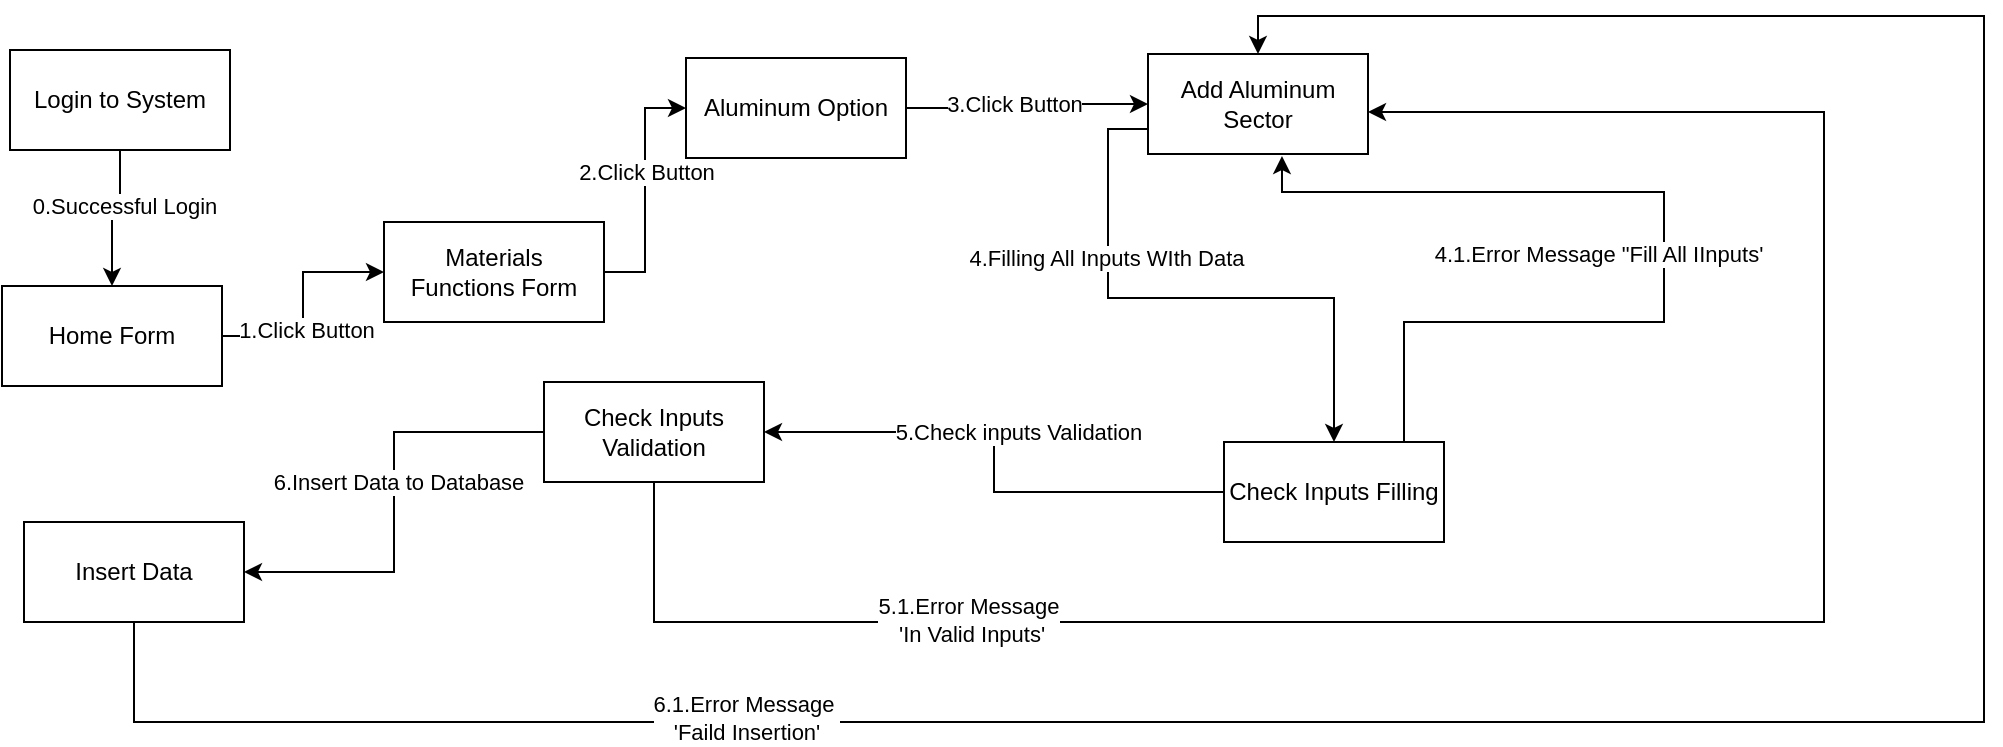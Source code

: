 <mxfile version="22.1.4" type="google" pages="20">
  <diagram name="Add Aluminum Sector" id="alhb8yb8mTlsl1EDOCy-">
    <mxGraphModel dx="866" dy="458" grid="0" gridSize="10" guides="1" tooltips="1" connect="1" arrows="1" fold="1" page="1" pageScale="1" pageWidth="850" pageHeight="1100" math="0" shadow="0">
      <root>
        <mxCell id="0" />
        <mxCell id="1" parent="0" />
        <mxCell id="mIPWrnYwLW6_yI_9u_5R-5" style="edgeStyle=orthogonalEdgeStyle;rounded=0;orthogonalLoop=1;jettySize=auto;html=1;entryX=0;entryY=0.5;entryDx=0;entryDy=0;" parent="1" source="mIPWrnYwLW6_yI_9u_5R-1" target="mIPWrnYwLW6_yI_9u_5R-2" edge="1">
          <mxGeometry relative="1" as="geometry" />
        </mxCell>
        <mxCell id="mIPWrnYwLW6_yI_9u_5R-6" value="1.Click Button" style="edgeLabel;html=1;align=center;verticalAlign=middle;resizable=0;points=[];" parent="mIPWrnYwLW6_yI_9u_5R-5" vertex="1" connectable="0">
          <mxGeometry x="-0.224" y="-1" relative="1" as="geometry">
            <mxPoint as="offset" />
          </mxGeometry>
        </mxCell>
        <mxCell id="mIPWrnYwLW6_yI_9u_5R-1" value="Home Form" style="html=1;whiteSpace=wrap;" parent="1" vertex="1">
          <mxGeometry x="9" y="142" width="110" height="50" as="geometry" />
        </mxCell>
        <mxCell id="dn7m1BZAEhdeCuC8IuN0-4" style="edgeStyle=orthogonalEdgeStyle;rounded=0;orthogonalLoop=1;jettySize=auto;html=1;entryX=0;entryY=0.5;entryDx=0;entryDy=0;" parent="1" source="mIPWrnYwLW6_yI_9u_5R-2" target="dn7m1BZAEhdeCuC8IuN0-1" edge="1">
          <mxGeometry relative="1" as="geometry" />
        </mxCell>
        <mxCell id="dn7m1BZAEhdeCuC8IuN0-5" value="2.Click Button" style="edgeLabel;html=1;align=center;verticalAlign=middle;resizable=0;points=[];" parent="dn7m1BZAEhdeCuC8IuN0-4" vertex="1" connectable="0">
          <mxGeometry x="0.143" relative="1" as="geometry">
            <mxPoint as="offset" />
          </mxGeometry>
        </mxCell>
        <mxCell id="mIPWrnYwLW6_yI_9u_5R-2" value="Materials&lt;br&gt;Functions Form" style="html=1;whiteSpace=wrap;" parent="1" vertex="1">
          <mxGeometry x="200" y="110" width="110" height="50" as="geometry" />
        </mxCell>
        <mxCell id="mIPWrnYwLW6_yI_9u_5R-13" style="edgeStyle=orthogonalEdgeStyle;rounded=0;orthogonalLoop=1;jettySize=auto;html=1;exitX=0;exitY=0.75;exitDx=0;exitDy=0;" parent="1" source="mIPWrnYwLW6_yI_9u_5R-9" target="mIPWrnYwLW6_yI_9u_5R-12" edge="1">
          <mxGeometry relative="1" as="geometry" />
        </mxCell>
        <mxCell id="mIPWrnYwLW6_yI_9u_5R-15" value="4.Filling All Inputs WIth Data" style="edgeLabel;html=1;align=center;verticalAlign=middle;resizable=0;points=[];" parent="mIPWrnYwLW6_yI_9u_5R-13" vertex="1" connectable="0">
          <mxGeometry x="-0.086" y="6" relative="1" as="geometry">
            <mxPoint x="-29" y="-14" as="offset" />
          </mxGeometry>
        </mxCell>
        <mxCell id="mIPWrnYwLW6_yI_9u_5R-9" value="Add Aluminum Sector" style="html=1;whiteSpace=wrap;" parent="1" vertex="1">
          <mxGeometry x="582" y="26" width="110" height="50" as="geometry" />
        </mxCell>
        <mxCell id="mIPWrnYwLW6_yI_9u_5R-17" style="edgeStyle=orthogonalEdgeStyle;rounded=0;orthogonalLoop=1;jettySize=auto;html=1;entryX=0.609;entryY=1.02;entryDx=0;entryDy=0;entryPerimeter=0;" parent="1" source="mIPWrnYwLW6_yI_9u_5R-12" target="mIPWrnYwLW6_yI_9u_5R-9" edge="1">
          <mxGeometry relative="1" as="geometry">
            <Array as="points">
              <mxPoint x="710" y="160" />
              <mxPoint x="840" y="160" />
              <mxPoint x="840" y="95" />
              <mxPoint x="649" y="95" />
            </Array>
          </mxGeometry>
        </mxCell>
        <mxCell id="mIPWrnYwLW6_yI_9u_5R-18" value="4.1.Error Message &quot;Fill All IInputs&#39;" style="edgeLabel;html=1;align=center;verticalAlign=middle;resizable=0;points=[];" parent="mIPWrnYwLW6_yI_9u_5R-17" vertex="1" connectable="0">
          <mxGeometry x="0.122" y="1" relative="1" as="geometry">
            <mxPoint x="-28" y="30" as="offset" />
          </mxGeometry>
        </mxCell>
        <mxCell id="mIPWrnYwLW6_yI_9u_5R-19" style="edgeStyle=orthogonalEdgeStyle;rounded=0;orthogonalLoop=1;jettySize=auto;html=1;entryX=1;entryY=0.5;entryDx=0;entryDy=0;" parent="1" source="mIPWrnYwLW6_yI_9u_5R-12" target="mIPWrnYwLW6_yI_9u_5R-16" edge="1">
          <mxGeometry relative="1" as="geometry">
            <mxPoint x="570" y="265" as="targetPoint" />
          </mxGeometry>
        </mxCell>
        <mxCell id="mIPWrnYwLW6_yI_9u_5R-20" value="5.Check inputs Validation" style="edgeLabel;html=1;align=center;verticalAlign=middle;resizable=0;points=[];" parent="mIPWrnYwLW6_yI_9u_5R-19" vertex="1" connectable="0">
          <mxGeometry x="0.177" y="-2" relative="1" as="geometry">
            <mxPoint x="20" y="2" as="offset" />
          </mxGeometry>
        </mxCell>
        <mxCell id="mIPWrnYwLW6_yI_9u_5R-12" value="Check Inputs Filling" style="html=1;whiteSpace=wrap;" parent="1" vertex="1">
          <mxGeometry x="620" y="220" width="110" height="50" as="geometry" />
        </mxCell>
        <mxCell id="mIPWrnYwLW6_yI_9u_5R-24" style="edgeStyle=orthogonalEdgeStyle;rounded=0;orthogonalLoop=1;jettySize=auto;html=1;entryX=1;entryY=0.5;entryDx=0;entryDy=0;" parent="1" source="mIPWrnYwLW6_yI_9u_5R-16" target="mIPWrnYwLW6_yI_9u_5R-23" edge="1">
          <mxGeometry relative="1" as="geometry" />
        </mxCell>
        <mxCell id="mIPWrnYwLW6_yI_9u_5R-25" value="6.Insert Data to Database" style="edgeLabel;html=1;align=center;verticalAlign=middle;resizable=0;points=[];" parent="mIPWrnYwLW6_yI_9u_5R-24" vertex="1" connectable="0">
          <mxGeometry x="-0.093" y="2" relative="1" as="geometry">
            <mxPoint as="offset" />
          </mxGeometry>
        </mxCell>
        <mxCell id="mIPWrnYwLW6_yI_9u_5R-28" style="edgeStyle=orthogonalEdgeStyle;rounded=0;orthogonalLoop=1;jettySize=auto;html=1;" parent="1" source="mIPWrnYwLW6_yI_9u_5R-16" target="mIPWrnYwLW6_yI_9u_5R-9" edge="1">
          <mxGeometry relative="1" as="geometry">
            <Array as="points">
              <mxPoint x="335" y="310" />
              <mxPoint x="920" y="310" />
              <mxPoint x="920" y="55" />
            </Array>
          </mxGeometry>
        </mxCell>
        <mxCell id="mIPWrnYwLW6_yI_9u_5R-31" value="5.1.Error Message&lt;br style=&quot;border-color: var(--border-color);&quot;&gt;&amp;nbsp;&#39;In Valid Inputs&#39;" style="edgeLabel;html=1;align=center;verticalAlign=middle;resizable=0;points=[];" parent="mIPWrnYwLW6_yI_9u_5R-28" vertex="1" connectable="0">
          <mxGeometry x="-0.602" y="1" relative="1" as="geometry">
            <mxPoint as="offset" />
          </mxGeometry>
        </mxCell>
        <mxCell id="mIPWrnYwLW6_yI_9u_5R-16" value="Check Inputs Validation" style="html=1;whiteSpace=wrap;" parent="1" vertex="1">
          <mxGeometry x="280" y="190" width="110" height="50" as="geometry" />
        </mxCell>
        <mxCell id="mIPWrnYwLW6_yI_9u_5R-29" style="edgeStyle=orthogonalEdgeStyle;rounded=0;orthogonalLoop=1;jettySize=auto;html=1;entryX=0.5;entryY=0;entryDx=0;entryDy=0;" parent="1" source="mIPWrnYwLW6_yI_9u_5R-23" target="mIPWrnYwLW6_yI_9u_5R-9" edge="1">
          <mxGeometry relative="1" as="geometry">
            <Array as="points">
              <mxPoint x="75" y="360" />
              <mxPoint x="1000" y="360" />
              <mxPoint x="1000" y="7" />
              <mxPoint x="637" y="7" />
            </Array>
          </mxGeometry>
        </mxCell>
        <mxCell id="mIPWrnYwLW6_yI_9u_5R-30" value="6.1.Error Message&amp;nbsp;&lt;br style=&quot;border-color: var(--border-color);&quot;&gt;&#39;Faild Insertion&#39;" style="edgeLabel;html=1;align=center;verticalAlign=middle;resizable=0;points=[];" parent="mIPWrnYwLW6_yI_9u_5R-29" vertex="1" connectable="0">
          <mxGeometry x="-0.585" y="2" relative="1" as="geometry">
            <mxPoint x="1" as="offset" />
          </mxGeometry>
        </mxCell>
        <mxCell id="mIPWrnYwLW6_yI_9u_5R-23" value="Insert Data" style="html=1;whiteSpace=wrap;" parent="1" vertex="1">
          <mxGeometry x="20" y="260" width="110" height="50" as="geometry" />
        </mxCell>
        <mxCell id="dn7m1BZAEhdeCuC8IuN0-6" style="edgeStyle=orthogonalEdgeStyle;rounded=0;orthogonalLoop=1;jettySize=auto;html=1;entryX=0;entryY=0.5;entryDx=0;entryDy=0;" parent="1" source="dn7m1BZAEhdeCuC8IuN0-1" target="mIPWrnYwLW6_yI_9u_5R-9" edge="1">
          <mxGeometry relative="1" as="geometry" />
        </mxCell>
        <mxCell id="dn7m1BZAEhdeCuC8IuN0-7" value="3.Click Button" style="edgeLabel;html=1;align=center;verticalAlign=middle;resizable=0;points=[];" parent="dn7m1BZAEhdeCuC8IuN0-6" vertex="1" connectable="0">
          <mxGeometry x="0.1" y="-1" relative="1" as="geometry">
            <mxPoint x="-12" y="-1" as="offset" />
          </mxGeometry>
        </mxCell>
        <mxCell id="dn7m1BZAEhdeCuC8IuN0-1" value="Aluminum Option" style="html=1;whiteSpace=wrap;" parent="1" vertex="1">
          <mxGeometry x="351" y="28" width="110" height="50" as="geometry" />
        </mxCell>
        <mxCell id="dn7m1BZAEhdeCuC8IuN0-9" style="edgeStyle=orthogonalEdgeStyle;rounded=0;orthogonalLoop=1;jettySize=auto;html=1;entryX=0.5;entryY=0;entryDx=0;entryDy=0;" parent="1" source="dn7m1BZAEhdeCuC8IuN0-8" target="mIPWrnYwLW6_yI_9u_5R-1" edge="1">
          <mxGeometry relative="1" as="geometry" />
        </mxCell>
        <mxCell id="dn7m1BZAEhdeCuC8IuN0-10" value="0.Successful Login" style="edgeLabel;html=1;align=center;verticalAlign=middle;resizable=0;points=[];" parent="dn7m1BZAEhdeCuC8IuN0-9" vertex="1" connectable="0">
          <mxGeometry x="-0.222" y="2" relative="1" as="geometry">
            <mxPoint as="offset" />
          </mxGeometry>
        </mxCell>
        <mxCell id="dn7m1BZAEhdeCuC8IuN0-8" value="Login to System" style="html=1;whiteSpace=wrap;" parent="1" vertex="1">
          <mxGeometry x="13" y="24" width="110" height="50" as="geometry" />
        </mxCell>
      </root>
    </mxGraphModel>
  </diagram>
  <diagram name="Add Accessory Piece" id="Pg-vWDVohZLwaNRbW2E5">
    <mxGraphModel dx="1318" dy="492" grid="0" gridSize="10" guides="1" tooltips="1" connect="1" arrows="1" fold="1" page="1" pageScale="1" pageWidth="850" pageHeight="1100" math="0" shadow="0">
      <root>
        <mxCell id="MokS1LR8wCeFslsUigNJ-0" />
        <mxCell id="MokS1LR8wCeFslsUigNJ-1" parent="MokS1LR8wCeFslsUigNJ-0" />
        <mxCell id="MokS1LR8wCeFslsUigNJ-2" style="edgeStyle=orthogonalEdgeStyle;rounded=0;orthogonalLoop=1;jettySize=auto;html=1;entryX=0;entryY=0.5;entryDx=0;entryDy=0;" edge="1" parent="MokS1LR8wCeFslsUigNJ-1" source="MokS1LR8wCeFslsUigNJ-4" target="MokS1LR8wCeFslsUigNJ-7">
          <mxGeometry relative="1" as="geometry" />
        </mxCell>
        <mxCell id="MokS1LR8wCeFslsUigNJ-3" value="1.Click Button" style="edgeLabel;html=1;align=center;verticalAlign=middle;resizable=0;points=[];" vertex="1" connectable="0" parent="MokS1LR8wCeFslsUigNJ-2">
          <mxGeometry x="-0.224" y="-1" relative="1" as="geometry">
            <mxPoint as="offset" />
          </mxGeometry>
        </mxCell>
        <mxCell id="MokS1LR8wCeFslsUigNJ-4" value="Home Form" style="html=1;whiteSpace=wrap;" vertex="1" parent="MokS1LR8wCeFslsUigNJ-1">
          <mxGeometry x="9" y="142" width="110" height="50" as="geometry" />
        </mxCell>
        <mxCell id="MokS1LR8wCeFslsUigNJ-5" style="edgeStyle=orthogonalEdgeStyle;rounded=0;orthogonalLoop=1;jettySize=auto;html=1;entryX=0;entryY=0.5;entryDx=0;entryDy=0;" edge="1" parent="MokS1LR8wCeFslsUigNJ-1" source="MokS1LR8wCeFslsUigNJ-7" target="MokS1LR8wCeFslsUigNJ-26">
          <mxGeometry relative="1" as="geometry" />
        </mxCell>
        <mxCell id="MokS1LR8wCeFslsUigNJ-6" value="2.Click Button" style="edgeLabel;html=1;align=center;verticalAlign=middle;resizable=0;points=[];" vertex="1" connectable="0" parent="MokS1LR8wCeFslsUigNJ-5">
          <mxGeometry x="0.143" relative="1" as="geometry">
            <mxPoint as="offset" />
          </mxGeometry>
        </mxCell>
        <mxCell id="MokS1LR8wCeFslsUigNJ-7" value="Materials&lt;br&gt;Functions Form" style="html=1;whiteSpace=wrap;" vertex="1" parent="MokS1LR8wCeFslsUigNJ-1">
          <mxGeometry x="200" y="110" width="110" height="50" as="geometry" />
        </mxCell>
        <mxCell id="MokS1LR8wCeFslsUigNJ-8" style="edgeStyle=orthogonalEdgeStyle;rounded=0;orthogonalLoop=1;jettySize=auto;html=1;exitX=0;exitY=0.75;exitDx=0;exitDy=0;" edge="1" parent="MokS1LR8wCeFslsUigNJ-1" source="MokS1LR8wCeFslsUigNJ-10" target="MokS1LR8wCeFslsUigNJ-15">
          <mxGeometry relative="1" as="geometry" />
        </mxCell>
        <mxCell id="MokS1LR8wCeFslsUigNJ-9" value="4.Filling All Inputs WIth Data" style="edgeLabel;html=1;align=center;verticalAlign=middle;resizable=0;points=[];" vertex="1" connectable="0" parent="MokS1LR8wCeFslsUigNJ-8">
          <mxGeometry x="-0.086" y="6" relative="1" as="geometry">
            <mxPoint x="-29" y="-14" as="offset" />
          </mxGeometry>
        </mxCell>
        <mxCell id="MokS1LR8wCeFslsUigNJ-10" value="Add Accessory Piece" style="html=1;whiteSpace=wrap;" vertex="1" parent="MokS1LR8wCeFslsUigNJ-1">
          <mxGeometry x="582" y="26" width="110" height="50" as="geometry" />
        </mxCell>
        <mxCell id="MokS1LR8wCeFslsUigNJ-11" style="edgeStyle=orthogonalEdgeStyle;rounded=0;orthogonalLoop=1;jettySize=auto;html=1;entryX=0.609;entryY=1.02;entryDx=0;entryDy=0;entryPerimeter=0;" edge="1" parent="MokS1LR8wCeFslsUigNJ-1" source="MokS1LR8wCeFslsUigNJ-15" target="MokS1LR8wCeFslsUigNJ-10">
          <mxGeometry relative="1" as="geometry">
            <Array as="points">
              <mxPoint x="710" y="160" />
              <mxPoint x="840" y="160" />
              <mxPoint x="840" y="95" />
              <mxPoint x="649" y="95" />
            </Array>
          </mxGeometry>
        </mxCell>
        <mxCell id="MokS1LR8wCeFslsUigNJ-12" value="4.1.Error Message &quot;Fill All IInputs&#39;" style="edgeLabel;html=1;align=center;verticalAlign=middle;resizable=0;points=[];" vertex="1" connectable="0" parent="MokS1LR8wCeFslsUigNJ-11">
          <mxGeometry x="0.122" y="1" relative="1" as="geometry">
            <mxPoint x="-28" y="30" as="offset" />
          </mxGeometry>
        </mxCell>
        <mxCell id="MokS1LR8wCeFslsUigNJ-13" style="edgeStyle=orthogonalEdgeStyle;rounded=0;orthogonalLoop=1;jettySize=auto;html=1;entryX=1;entryY=0.5;entryDx=0;entryDy=0;" edge="1" parent="MokS1LR8wCeFslsUigNJ-1" source="MokS1LR8wCeFslsUigNJ-15" target="MokS1LR8wCeFslsUigNJ-20">
          <mxGeometry relative="1" as="geometry">
            <mxPoint x="570" y="265" as="targetPoint" />
          </mxGeometry>
        </mxCell>
        <mxCell id="MokS1LR8wCeFslsUigNJ-14" value="5.Check inputs Validation" style="edgeLabel;html=1;align=center;verticalAlign=middle;resizable=0;points=[];" vertex="1" connectable="0" parent="MokS1LR8wCeFslsUigNJ-13">
          <mxGeometry x="0.177" y="-2" relative="1" as="geometry">
            <mxPoint x="20" y="2" as="offset" />
          </mxGeometry>
        </mxCell>
        <mxCell id="MokS1LR8wCeFslsUigNJ-15" value="Check Inputs Filling" style="html=1;whiteSpace=wrap;" vertex="1" parent="MokS1LR8wCeFslsUigNJ-1">
          <mxGeometry x="620" y="220" width="110" height="50" as="geometry" />
        </mxCell>
        <mxCell id="MokS1LR8wCeFslsUigNJ-16" style="edgeStyle=orthogonalEdgeStyle;rounded=0;orthogonalLoop=1;jettySize=auto;html=1;entryX=1;entryY=0.5;entryDx=0;entryDy=0;" edge="1" parent="MokS1LR8wCeFslsUigNJ-1" source="MokS1LR8wCeFslsUigNJ-20" target="MokS1LR8wCeFslsUigNJ-23">
          <mxGeometry relative="1" as="geometry" />
        </mxCell>
        <mxCell id="MokS1LR8wCeFslsUigNJ-17" value="6.Insert Data to Database" style="edgeLabel;html=1;align=center;verticalAlign=middle;resizable=0;points=[];" vertex="1" connectable="0" parent="MokS1LR8wCeFslsUigNJ-16">
          <mxGeometry x="-0.093" y="2" relative="1" as="geometry">
            <mxPoint as="offset" />
          </mxGeometry>
        </mxCell>
        <mxCell id="MokS1LR8wCeFslsUigNJ-18" style="edgeStyle=orthogonalEdgeStyle;rounded=0;orthogonalLoop=1;jettySize=auto;html=1;" edge="1" parent="MokS1LR8wCeFslsUigNJ-1" source="MokS1LR8wCeFslsUigNJ-20" target="MokS1LR8wCeFslsUigNJ-10">
          <mxGeometry relative="1" as="geometry">
            <Array as="points">
              <mxPoint x="335" y="310" />
              <mxPoint x="920" y="310" />
              <mxPoint x="920" y="55" />
            </Array>
          </mxGeometry>
        </mxCell>
        <mxCell id="MokS1LR8wCeFslsUigNJ-19" value="5.1.Error Message&lt;br style=&quot;border-color: var(--border-color);&quot;&gt;&amp;nbsp;&#39;In Valid Inputs&#39;" style="edgeLabel;html=1;align=center;verticalAlign=middle;resizable=0;points=[];" vertex="1" connectable="0" parent="MokS1LR8wCeFslsUigNJ-18">
          <mxGeometry x="-0.602" y="1" relative="1" as="geometry">
            <mxPoint as="offset" />
          </mxGeometry>
        </mxCell>
        <mxCell id="MokS1LR8wCeFslsUigNJ-20" value="Check Inputs Validation" style="html=1;whiteSpace=wrap;" vertex="1" parent="MokS1LR8wCeFslsUigNJ-1">
          <mxGeometry x="280" y="190" width="110" height="50" as="geometry" />
        </mxCell>
        <mxCell id="MokS1LR8wCeFslsUigNJ-21" style="edgeStyle=orthogonalEdgeStyle;rounded=0;orthogonalLoop=1;jettySize=auto;html=1;entryX=0.5;entryY=0;entryDx=0;entryDy=0;" edge="1" parent="MokS1LR8wCeFslsUigNJ-1" source="MokS1LR8wCeFslsUigNJ-23" target="MokS1LR8wCeFslsUigNJ-10">
          <mxGeometry relative="1" as="geometry">
            <Array as="points">
              <mxPoint x="75" y="360" />
              <mxPoint x="1000" y="360" />
              <mxPoint x="1000" y="7" />
              <mxPoint x="637" y="7" />
            </Array>
          </mxGeometry>
        </mxCell>
        <mxCell id="MokS1LR8wCeFslsUigNJ-22" value="6.1.Error Message&amp;nbsp;&lt;br style=&quot;border-color: var(--border-color);&quot;&gt;&#39;Faild Insertion&#39;" style="edgeLabel;html=1;align=center;verticalAlign=middle;resizable=0;points=[];" vertex="1" connectable="0" parent="MokS1LR8wCeFslsUigNJ-21">
          <mxGeometry x="-0.585" y="2" relative="1" as="geometry">
            <mxPoint x="1" as="offset" />
          </mxGeometry>
        </mxCell>
        <mxCell id="MokS1LR8wCeFslsUigNJ-23" value="Insert Data" style="html=1;whiteSpace=wrap;" vertex="1" parent="MokS1LR8wCeFslsUigNJ-1">
          <mxGeometry x="20" y="260" width="110" height="50" as="geometry" />
        </mxCell>
        <mxCell id="MokS1LR8wCeFslsUigNJ-24" style="edgeStyle=orthogonalEdgeStyle;rounded=0;orthogonalLoop=1;jettySize=auto;html=1;entryX=0;entryY=0.5;entryDx=0;entryDy=0;" edge="1" parent="MokS1LR8wCeFslsUigNJ-1" source="MokS1LR8wCeFslsUigNJ-26" target="MokS1LR8wCeFslsUigNJ-10">
          <mxGeometry relative="1" as="geometry" />
        </mxCell>
        <mxCell id="MokS1LR8wCeFslsUigNJ-25" value="3.Click Button" style="edgeLabel;html=1;align=center;verticalAlign=middle;resizable=0;points=[];" vertex="1" connectable="0" parent="MokS1LR8wCeFslsUigNJ-24">
          <mxGeometry x="0.1" y="-1" relative="1" as="geometry">
            <mxPoint x="-12" y="-1" as="offset" />
          </mxGeometry>
        </mxCell>
        <mxCell id="MokS1LR8wCeFslsUigNJ-26" value="Accessories Option" style="html=1;whiteSpace=wrap;" vertex="1" parent="MokS1LR8wCeFslsUigNJ-1">
          <mxGeometry x="351" y="28" width="110" height="50" as="geometry" />
        </mxCell>
        <mxCell id="MokS1LR8wCeFslsUigNJ-27" style="edgeStyle=orthogonalEdgeStyle;rounded=0;orthogonalLoop=1;jettySize=auto;html=1;entryX=0.5;entryY=0;entryDx=0;entryDy=0;" edge="1" parent="MokS1LR8wCeFslsUigNJ-1" source="MokS1LR8wCeFslsUigNJ-29" target="MokS1LR8wCeFslsUigNJ-4">
          <mxGeometry relative="1" as="geometry" />
        </mxCell>
        <mxCell id="MokS1LR8wCeFslsUigNJ-28" value="0.Successful Login" style="edgeLabel;html=1;align=center;verticalAlign=middle;resizable=0;points=[];" vertex="1" connectable="0" parent="MokS1LR8wCeFslsUigNJ-27">
          <mxGeometry x="-0.222" y="2" relative="1" as="geometry">
            <mxPoint as="offset" />
          </mxGeometry>
        </mxCell>
        <mxCell id="MokS1LR8wCeFslsUigNJ-29" value="Login to System" style="html=1;whiteSpace=wrap;" vertex="1" parent="MokS1LR8wCeFslsUigNJ-1">
          <mxGeometry x="13" y="24" width="110" height="50" as="geometry" />
        </mxCell>
      </root>
    </mxGraphModel>
  </diagram>
  <diagram name="Add Glass Type" id="pbXmwd75Ru4M2ktEAoME">
    <mxGraphModel dx="1318" dy="492" grid="0" gridSize="10" guides="1" tooltips="1" connect="1" arrows="1" fold="1" page="1" pageScale="1" pageWidth="850" pageHeight="1100" math="0" shadow="0">
      <root>
        <mxCell id="ASZXuJFnFpyybfqsATcq-0" />
        <mxCell id="ASZXuJFnFpyybfqsATcq-1" parent="ASZXuJFnFpyybfqsATcq-0" />
        <mxCell id="ASZXuJFnFpyybfqsATcq-2" style="edgeStyle=orthogonalEdgeStyle;rounded=0;orthogonalLoop=1;jettySize=auto;html=1;entryX=0;entryY=0.5;entryDx=0;entryDy=0;" edge="1" parent="ASZXuJFnFpyybfqsATcq-1" source="ASZXuJFnFpyybfqsATcq-4" target="ASZXuJFnFpyybfqsATcq-7">
          <mxGeometry relative="1" as="geometry" />
        </mxCell>
        <mxCell id="ASZXuJFnFpyybfqsATcq-3" value="1.Click Button" style="edgeLabel;html=1;align=center;verticalAlign=middle;resizable=0;points=[];" vertex="1" connectable="0" parent="ASZXuJFnFpyybfqsATcq-2">
          <mxGeometry x="-0.224" y="-1" relative="1" as="geometry">
            <mxPoint as="offset" />
          </mxGeometry>
        </mxCell>
        <mxCell id="ASZXuJFnFpyybfqsATcq-4" value="Home Form" style="html=1;whiteSpace=wrap;" vertex="1" parent="ASZXuJFnFpyybfqsATcq-1">
          <mxGeometry x="9" y="142" width="110" height="50" as="geometry" />
        </mxCell>
        <mxCell id="ASZXuJFnFpyybfqsATcq-5" style="edgeStyle=orthogonalEdgeStyle;rounded=0;orthogonalLoop=1;jettySize=auto;html=1;entryX=0;entryY=0.5;entryDx=0;entryDy=0;" edge="1" parent="ASZXuJFnFpyybfqsATcq-1" source="ASZXuJFnFpyybfqsATcq-7" target="ASZXuJFnFpyybfqsATcq-26">
          <mxGeometry relative="1" as="geometry" />
        </mxCell>
        <mxCell id="ASZXuJFnFpyybfqsATcq-6" value="2.Click Button" style="edgeLabel;html=1;align=center;verticalAlign=middle;resizable=0;points=[];" vertex="1" connectable="0" parent="ASZXuJFnFpyybfqsATcq-5">
          <mxGeometry x="0.143" relative="1" as="geometry">
            <mxPoint as="offset" />
          </mxGeometry>
        </mxCell>
        <mxCell id="ASZXuJFnFpyybfqsATcq-7" value="Materials&lt;br&gt;Functions Form" style="html=1;whiteSpace=wrap;" vertex="1" parent="ASZXuJFnFpyybfqsATcq-1">
          <mxGeometry x="200" y="110" width="110" height="50" as="geometry" />
        </mxCell>
        <mxCell id="ASZXuJFnFpyybfqsATcq-8" style="edgeStyle=orthogonalEdgeStyle;rounded=0;orthogonalLoop=1;jettySize=auto;html=1;exitX=0;exitY=0.75;exitDx=0;exitDy=0;" edge="1" parent="ASZXuJFnFpyybfqsATcq-1" source="ASZXuJFnFpyybfqsATcq-10" target="ASZXuJFnFpyybfqsATcq-15">
          <mxGeometry relative="1" as="geometry" />
        </mxCell>
        <mxCell id="ASZXuJFnFpyybfqsATcq-9" value="4.Filling All Inputs WIth Data" style="edgeLabel;html=1;align=center;verticalAlign=middle;resizable=0;points=[];" vertex="1" connectable="0" parent="ASZXuJFnFpyybfqsATcq-8">
          <mxGeometry x="-0.086" y="6" relative="1" as="geometry">
            <mxPoint x="-29" y="-14" as="offset" />
          </mxGeometry>
        </mxCell>
        <mxCell id="ASZXuJFnFpyybfqsATcq-10" value="Add Glass Type" style="html=1;whiteSpace=wrap;" vertex="1" parent="ASZXuJFnFpyybfqsATcq-1">
          <mxGeometry x="582" y="26" width="110" height="50" as="geometry" />
        </mxCell>
        <mxCell id="ASZXuJFnFpyybfqsATcq-11" style="edgeStyle=orthogonalEdgeStyle;rounded=0;orthogonalLoop=1;jettySize=auto;html=1;entryX=0.609;entryY=1.02;entryDx=0;entryDy=0;entryPerimeter=0;" edge="1" parent="ASZXuJFnFpyybfqsATcq-1" source="ASZXuJFnFpyybfqsATcq-15" target="ASZXuJFnFpyybfqsATcq-10">
          <mxGeometry relative="1" as="geometry">
            <Array as="points">
              <mxPoint x="710" y="160" />
              <mxPoint x="840" y="160" />
              <mxPoint x="840" y="95" />
              <mxPoint x="649" y="95" />
            </Array>
          </mxGeometry>
        </mxCell>
        <mxCell id="ASZXuJFnFpyybfqsATcq-12" value="4.1.Error Message &quot;Fill All IInputs&#39;" style="edgeLabel;html=1;align=center;verticalAlign=middle;resizable=0;points=[];" vertex="1" connectable="0" parent="ASZXuJFnFpyybfqsATcq-11">
          <mxGeometry x="0.122" y="1" relative="1" as="geometry">
            <mxPoint x="-28" y="30" as="offset" />
          </mxGeometry>
        </mxCell>
        <mxCell id="ASZXuJFnFpyybfqsATcq-13" style="edgeStyle=orthogonalEdgeStyle;rounded=0;orthogonalLoop=1;jettySize=auto;html=1;entryX=1;entryY=0.5;entryDx=0;entryDy=0;" edge="1" parent="ASZXuJFnFpyybfqsATcq-1" source="ASZXuJFnFpyybfqsATcq-15" target="ASZXuJFnFpyybfqsATcq-20">
          <mxGeometry relative="1" as="geometry">
            <mxPoint x="570" y="265" as="targetPoint" />
          </mxGeometry>
        </mxCell>
        <mxCell id="ASZXuJFnFpyybfqsATcq-14" value="5.Check inputs Validation" style="edgeLabel;html=1;align=center;verticalAlign=middle;resizable=0;points=[];" vertex="1" connectable="0" parent="ASZXuJFnFpyybfqsATcq-13">
          <mxGeometry x="0.177" y="-2" relative="1" as="geometry">
            <mxPoint x="20" y="2" as="offset" />
          </mxGeometry>
        </mxCell>
        <mxCell id="ASZXuJFnFpyybfqsATcq-15" value="Check Inputs Filling" style="html=1;whiteSpace=wrap;" vertex="1" parent="ASZXuJFnFpyybfqsATcq-1">
          <mxGeometry x="620" y="220" width="110" height="50" as="geometry" />
        </mxCell>
        <mxCell id="ASZXuJFnFpyybfqsATcq-16" style="edgeStyle=orthogonalEdgeStyle;rounded=0;orthogonalLoop=1;jettySize=auto;html=1;entryX=1;entryY=0.5;entryDx=0;entryDy=0;" edge="1" parent="ASZXuJFnFpyybfqsATcq-1" source="ASZXuJFnFpyybfqsATcq-20" target="ASZXuJFnFpyybfqsATcq-23">
          <mxGeometry relative="1" as="geometry" />
        </mxCell>
        <mxCell id="ASZXuJFnFpyybfqsATcq-17" value="6.Insert Data to Database" style="edgeLabel;html=1;align=center;verticalAlign=middle;resizable=0;points=[];" vertex="1" connectable="0" parent="ASZXuJFnFpyybfqsATcq-16">
          <mxGeometry x="-0.093" y="2" relative="1" as="geometry">
            <mxPoint as="offset" />
          </mxGeometry>
        </mxCell>
        <mxCell id="ASZXuJFnFpyybfqsATcq-18" style="edgeStyle=orthogonalEdgeStyle;rounded=0;orthogonalLoop=1;jettySize=auto;html=1;" edge="1" parent="ASZXuJFnFpyybfqsATcq-1" source="ASZXuJFnFpyybfqsATcq-20" target="ASZXuJFnFpyybfqsATcq-10">
          <mxGeometry relative="1" as="geometry">
            <Array as="points">
              <mxPoint x="335" y="310" />
              <mxPoint x="920" y="310" />
              <mxPoint x="920" y="55" />
            </Array>
          </mxGeometry>
        </mxCell>
        <mxCell id="ASZXuJFnFpyybfqsATcq-19" value="5.1.Error Message&lt;br style=&quot;border-color: var(--border-color);&quot;&gt;&amp;nbsp;&#39;In Valid Inputs&#39;" style="edgeLabel;html=1;align=center;verticalAlign=middle;resizable=0;points=[];" vertex="1" connectable="0" parent="ASZXuJFnFpyybfqsATcq-18">
          <mxGeometry x="-0.602" y="1" relative="1" as="geometry">
            <mxPoint as="offset" />
          </mxGeometry>
        </mxCell>
        <mxCell id="ASZXuJFnFpyybfqsATcq-20" value="Check Inputs Validation" style="html=1;whiteSpace=wrap;" vertex="1" parent="ASZXuJFnFpyybfqsATcq-1">
          <mxGeometry x="280" y="190" width="110" height="50" as="geometry" />
        </mxCell>
        <mxCell id="ASZXuJFnFpyybfqsATcq-21" style="edgeStyle=orthogonalEdgeStyle;rounded=0;orthogonalLoop=1;jettySize=auto;html=1;entryX=0.5;entryY=0;entryDx=0;entryDy=0;" edge="1" parent="ASZXuJFnFpyybfqsATcq-1" source="ASZXuJFnFpyybfqsATcq-23" target="ASZXuJFnFpyybfqsATcq-10">
          <mxGeometry relative="1" as="geometry">
            <Array as="points">
              <mxPoint x="75" y="360" />
              <mxPoint x="1000" y="360" />
              <mxPoint x="1000" y="7" />
              <mxPoint x="637" y="7" />
            </Array>
          </mxGeometry>
        </mxCell>
        <mxCell id="ASZXuJFnFpyybfqsATcq-22" value="6.1.Error Message&amp;nbsp;&lt;br style=&quot;border-color: var(--border-color);&quot;&gt;&#39;Faild Insertion&#39;" style="edgeLabel;html=1;align=center;verticalAlign=middle;resizable=0;points=[];" vertex="1" connectable="0" parent="ASZXuJFnFpyybfqsATcq-21">
          <mxGeometry x="-0.585" y="2" relative="1" as="geometry">
            <mxPoint x="1" as="offset" />
          </mxGeometry>
        </mxCell>
        <mxCell id="ASZXuJFnFpyybfqsATcq-23" value="Insert Data" style="html=1;whiteSpace=wrap;" vertex="1" parent="ASZXuJFnFpyybfqsATcq-1">
          <mxGeometry x="20" y="260" width="110" height="50" as="geometry" />
        </mxCell>
        <mxCell id="ASZXuJFnFpyybfqsATcq-24" style="edgeStyle=orthogonalEdgeStyle;rounded=0;orthogonalLoop=1;jettySize=auto;html=1;entryX=0;entryY=0.5;entryDx=0;entryDy=0;" edge="1" parent="ASZXuJFnFpyybfqsATcq-1" source="ASZXuJFnFpyybfqsATcq-26" target="ASZXuJFnFpyybfqsATcq-10">
          <mxGeometry relative="1" as="geometry" />
        </mxCell>
        <mxCell id="ASZXuJFnFpyybfqsATcq-25" value="3.Click Button" style="edgeLabel;html=1;align=center;verticalAlign=middle;resizable=0;points=[];" vertex="1" connectable="0" parent="ASZXuJFnFpyybfqsATcq-24">
          <mxGeometry x="0.1" y="-1" relative="1" as="geometry">
            <mxPoint x="-12" y="-1" as="offset" />
          </mxGeometry>
        </mxCell>
        <mxCell id="ASZXuJFnFpyybfqsATcq-26" value="Glass Option" style="html=1;whiteSpace=wrap;" vertex="1" parent="ASZXuJFnFpyybfqsATcq-1">
          <mxGeometry x="351" y="28" width="110" height="50" as="geometry" />
        </mxCell>
        <mxCell id="ASZXuJFnFpyybfqsATcq-27" style="edgeStyle=orthogonalEdgeStyle;rounded=0;orthogonalLoop=1;jettySize=auto;html=1;entryX=0.5;entryY=0;entryDx=0;entryDy=0;" edge="1" parent="ASZXuJFnFpyybfqsATcq-1" source="ASZXuJFnFpyybfqsATcq-29" target="ASZXuJFnFpyybfqsATcq-4">
          <mxGeometry relative="1" as="geometry" />
        </mxCell>
        <mxCell id="ASZXuJFnFpyybfqsATcq-28" value="0.Successful Login" style="edgeLabel;html=1;align=center;verticalAlign=middle;resizable=0;points=[];" vertex="1" connectable="0" parent="ASZXuJFnFpyybfqsATcq-27">
          <mxGeometry x="-0.222" y="2" relative="1" as="geometry">
            <mxPoint as="offset" />
          </mxGeometry>
        </mxCell>
        <mxCell id="ASZXuJFnFpyybfqsATcq-29" value="Login to System" style="html=1;whiteSpace=wrap;" vertex="1" parent="ASZXuJFnFpyybfqsATcq-1">
          <mxGeometry x="13" y="24" width="110" height="50" as="geometry" />
        </mxCell>
      </root>
    </mxGraphModel>
  </diagram>
  <diagram name="Add Board" id="Jn0X7FsPgipfOCmmRILd">
    <mxGraphModel dx="1318" dy="492" grid="0" gridSize="10" guides="1" tooltips="1" connect="1" arrows="1" fold="1" page="1" pageScale="1" pageWidth="850" pageHeight="1100" math="0" shadow="0">
      <root>
        <mxCell id="p961WJ5iGkkB2Mm4vwRH-0" />
        <mxCell id="p961WJ5iGkkB2Mm4vwRH-1" parent="p961WJ5iGkkB2Mm4vwRH-0" />
        <mxCell id="p961WJ5iGkkB2Mm4vwRH-2" style="edgeStyle=orthogonalEdgeStyle;rounded=0;orthogonalLoop=1;jettySize=auto;html=1;entryX=0;entryY=0.5;entryDx=0;entryDy=0;" edge="1" parent="p961WJ5iGkkB2Mm4vwRH-1" source="p961WJ5iGkkB2Mm4vwRH-4" target="p961WJ5iGkkB2Mm4vwRH-7">
          <mxGeometry relative="1" as="geometry" />
        </mxCell>
        <mxCell id="p961WJ5iGkkB2Mm4vwRH-3" value="1.Click Button" style="edgeLabel;html=1;align=center;verticalAlign=middle;resizable=0;points=[];" vertex="1" connectable="0" parent="p961WJ5iGkkB2Mm4vwRH-2">
          <mxGeometry x="-0.224" y="-1" relative="1" as="geometry">
            <mxPoint as="offset" />
          </mxGeometry>
        </mxCell>
        <mxCell id="p961WJ5iGkkB2Mm4vwRH-4" value="Home Form" style="html=1;whiteSpace=wrap;" vertex="1" parent="p961WJ5iGkkB2Mm4vwRH-1">
          <mxGeometry x="9" y="142" width="110" height="50" as="geometry" />
        </mxCell>
        <mxCell id="p961WJ5iGkkB2Mm4vwRH-5" style="edgeStyle=orthogonalEdgeStyle;rounded=0;orthogonalLoop=1;jettySize=auto;html=1;entryX=0;entryY=0.5;entryDx=0;entryDy=0;" edge="1" parent="p961WJ5iGkkB2Mm4vwRH-1" source="p961WJ5iGkkB2Mm4vwRH-7" target="p961WJ5iGkkB2Mm4vwRH-26">
          <mxGeometry relative="1" as="geometry" />
        </mxCell>
        <mxCell id="p961WJ5iGkkB2Mm4vwRH-6" value="2.Click Button" style="edgeLabel;html=1;align=center;verticalAlign=middle;resizable=0;points=[];" vertex="1" connectable="0" parent="p961WJ5iGkkB2Mm4vwRH-5">
          <mxGeometry x="0.143" relative="1" as="geometry">
            <mxPoint as="offset" />
          </mxGeometry>
        </mxCell>
        <mxCell id="p961WJ5iGkkB2Mm4vwRH-7" value="Materials&lt;br&gt;Functions Form" style="html=1;whiteSpace=wrap;" vertex="1" parent="p961WJ5iGkkB2Mm4vwRH-1">
          <mxGeometry x="200" y="110" width="110" height="50" as="geometry" />
        </mxCell>
        <mxCell id="p961WJ5iGkkB2Mm4vwRH-8" style="edgeStyle=orthogonalEdgeStyle;rounded=0;orthogonalLoop=1;jettySize=auto;html=1;exitX=0;exitY=0.75;exitDx=0;exitDy=0;" edge="1" parent="p961WJ5iGkkB2Mm4vwRH-1" source="p961WJ5iGkkB2Mm4vwRH-10" target="p961WJ5iGkkB2Mm4vwRH-15">
          <mxGeometry relative="1" as="geometry" />
        </mxCell>
        <mxCell id="p961WJ5iGkkB2Mm4vwRH-9" value="4.Filling All Inputs WIth Data" style="edgeLabel;html=1;align=center;verticalAlign=middle;resizable=0;points=[];" vertex="1" connectable="0" parent="p961WJ5iGkkB2Mm4vwRH-8">
          <mxGeometry x="-0.086" y="6" relative="1" as="geometry">
            <mxPoint x="-29" y="-14" as="offset" />
          </mxGeometry>
        </mxCell>
        <mxCell id="p961WJ5iGkkB2Mm4vwRH-10" value="Add Board" style="html=1;whiteSpace=wrap;" vertex="1" parent="p961WJ5iGkkB2Mm4vwRH-1">
          <mxGeometry x="582" y="26" width="110" height="50" as="geometry" />
        </mxCell>
        <mxCell id="p961WJ5iGkkB2Mm4vwRH-11" style="edgeStyle=orthogonalEdgeStyle;rounded=0;orthogonalLoop=1;jettySize=auto;html=1;entryX=0.609;entryY=1.02;entryDx=0;entryDy=0;entryPerimeter=0;" edge="1" parent="p961WJ5iGkkB2Mm4vwRH-1" source="p961WJ5iGkkB2Mm4vwRH-15" target="p961WJ5iGkkB2Mm4vwRH-10">
          <mxGeometry relative="1" as="geometry">
            <Array as="points">
              <mxPoint x="710" y="160" />
              <mxPoint x="840" y="160" />
              <mxPoint x="840" y="95" />
              <mxPoint x="649" y="95" />
            </Array>
          </mxGeometry>
        </mxCell>
        <mxCell id="p961WJ5iGkkB2Mm4vwRH-12" value="4.1.Error Message &quot;Fill All IInputs&#39;" style="edgeLabel;html=1;align=center;verticalAlign=middle;resizable=0;points=[];" vertex="1" connectable="0" parent="p961WJ5iGkkB2Mm4vwRH-11">
          <mxGeometry x="0.122" y="1" relative="1" as="geometry">
            <mxPoint x="-28" y="30" as="offset" />
          </mxGeometry>
        </mxCell>
        <mxCell id="p961WJ5iGkkB2Mm4vwRH-13" style="edgeStyle=orthogonalEdgeStyle;rounded=0;orthogonalLoop=1;jettySize=auto;html=1;entryX=1;entryY=0.5;entryDx=0;entryDy=0;" edge="1" parent="p961WJ5iGkkB2Mm4vwRH-1" source="p961WJ5iGkkB2Mm4vwRH-15" target="p961WJ5iGkkB2Mm4vwRH-20">
          <mxGeometry relative="1" as="geometry">
            <mxPoint x="570" y="265" as="targetPoint" />
          </mxGeometry>
        </mxCell>
        <mxCell id="p961WJ5iGkkB2Mm4vwRH-14" value="5.Check inputs Validation" style="edgeLabel;html=1;align=center;verticalAlign=middle;resizable=0;points=[];" vertex="1" connectable="0" parent="p961WJ5iGkkB2Mm4vwRH-13">
          <mxGeometry x="0.177" y="-2" relative="1" as="geometry">
            <mxPoint x="20" y="2" as="offset" />
          </mxGeometry>
        </mxCell>
        <mxCell id="p961WJ5iGkkB2Mm4vwRH-15" value="Check Inputs Filling" style="html=1;whiteSpace=wrap;" vertex="1" parent="p961WJ5iGkkB2Mm4vwRH-1">
          <mxGeometry x="620" y="220" width="110" height="50" as="geometry" />
        </mxCell>
        <mxCell id="p961WJ5iGkkB2Mm4vwRH-16" style="edgeStyle=orthogonalEdgeStyle;rounded=0;orthogonalLoop=1;jettySize=auto;html=1;entryX=1;entryY=0.5;entryDx=0;entryDy=0;" edge="1" parent="p961WJ5iGkkB2Mm4vwRH-1" source="p961WJ5iGkkB2Mm4vwRH-20" target="p961WJ5iGkkB2Mm4vwRH-23">
          <mxGeometry relative="1" as="geometry" />
        </mxCell>
        <mxCell id="p961WJ5iGkkB2Mm4vwRH-17" value="6.Insert Data to Database" style="edgeLabel;html=1;align=center;verticalAlign=middle;resizable=0;points=[];" vertex="1" connectable="0" parent="p961WJ5iGkkB2Mm4vwRH-16">
          <mxGeometry x="-0.093" y="2" relative="1" as="geometry">
            <mxPoint as="offset" />
          </mxGeometry>
        </mxCell>
        <mxCell id="p961WJ5iGkkB2Mm4vwRH-18" style="edgeStyle=orthogonalEdgeStyle;rounded=0;orthogonalLoop=1;jettySize=auto;html=1;" edge="1" parent="p961WJ5iGkkB2Mm4vwRH-1" source="p961WJ5iGkkB2Mm4vwRH-20" target="p961WJ5iGkkB2Mm4vwRH-10">
          <mxGeometry relative="1" as="geometry">
            <Array as="points">
              <mxPoint x="335" y="310" />
              <mxPoint x="920" y="310" />
              <mxPoint x="920" y="55" />
            </Array>
          </mxGeometry>
        </mxCell>
        <mxCell id="p961WJ5iGkkB2Mm4vwRH-19" value="5.1.Error Message&lt;br style=&quot;border-color: var(--border-color);&quot;&gt;&amp;nbsp;&#39;In Valid Inputs&#39;" style="edgeLabel;html=1;align=center;verticalAlign=middle;resizable=0;points=[];" vertex="1" connectable="0" parent="p961WJ5iGkkB2Mm4vwRH-18">
          <mxGeometry x="-0.602" y="1" relative="1" as="geometry">
            <mxPoint as="offset" />
          </mxGeometry>
        </mxCell>
        <mxCell id="p961WJ5iGkkB2Mm4vwRH-20" value="Check Inputs Validation" style="html=1;whiteSpace=wrap;" vertex="1" parent="p961WJ5iGkkB2Mm4vwRH-1">
          <mxGeometry x="280" y="190" width="110" height="50" as="geometry" />
        </mxCell>
        <mxCell id="p961WJ5iGkkB2Mm4vwRH-21" style="edgeStyle=orthogonalEdgeStyle;rounded=0;orthogonalLoop=1;jettySize=auto;html=1;entryX=0.5;entryY=0;entryDx=0;entryDy=0;" edge="1" parent="p961WJ5iGkkB2Mm4vwRH-1" source="p961WJ5iGkkB2Mm4vwRH-23" target="p961WJ5iGkkB2Mm4vwRH-10">
          <mxGeometry relative="1" as="geometry">
            <Array as="points">
              <mxPoint x="75" y="360" />
              <mxPoint x="1000" y="360" />
              <mxPoint x="1000" y="7" />
              <mxPoint x="637" y="7" />
            </Array>
          </mxGeometry>
        </mxCell>
        <mxCell id="p961WJ5iGkkB2Mm4vwRH-22" value="6.1.Error Message&amp;nbsp;&lt;br style=&quot;border-color: var(--border-color);&quot;&gt;&#39;Faild Insertion&#39;" style="edgeLabel;html=1;align=center;verticalAlign=middle;resizable=0;points=[];" vertex="1" connectable="0" parent="p961WJ5iGkkB2Mm4vwRH-21">
          <mxGeometry x="-0.585" y="2" relative="1" as="geometry">
            <mxPoint x="1" as="offset" />
          </mxGeometry>
        </mxCell>
        <mxCell id="p961WJ5iGkkB2Mm4vwRH-23" value="Insert Data" style="html=1;whiteSpace=wrap;" vertex="1" parent="p961WJ5iGkkB2Mm4vwRH-1">
          <mxGeometry x="20" y="260" width="110" height="50" as="geometry" />
        </mxCell>
        <mxCell id="p961WJ5iGkkB2Mm4vwRH-24" style="edgeStyle=orthogonalEdgeStyle;rounded=0;orthogonalLoop=1;jettySize=auto;html=1;entryX=0;entryY=0.5;entryDx=0;entryDy=0;" edge="1" parent="p961WJ5iGkkB2Mm4vwRH-1" source="p961WJ5iGkkB2Mm4vwRH-26" target="p961WJ5iGkkB2Mm4vwRH-10">
          <mxGeometry relative="1" as="geometry" />
        </mxCell>
        <mxCell id="p961WJ5iGkkB2Mm4vwRH-25" value="3.Click Button" style="edgeLabel;html=1;align=center;verticalAlign=middle;resizable=0;points=[];" vertex="1" connectable="0" parent="p961WJ5iGkkB2Mm4vwRH-24">
          <mxGeometry x="0.1" y="-1" relative="1" as="geometry">
            <mxPoint x="-12" y="-1" as="offset" />
          </mxGeometry>
        </mxCell>
        <mxCell id="p961WJ5iGkkB2Mm4vwRH-26" value="Board Option" style="html=1;whiteSpace=wrap;" vertex="1" parent="p961WJ5iGkkB2Mm4vwRH-1">
          <mxGeometry x="351" y="28" width="110" height="50" as="geometry" />
        </mxCell>
        <mxCell id="p961WJ5iGkkB2Mm4vwRH-27" style="edgeStyle=orthogonalEdgeStyle;rounded=0;orthogonalLoop=1;jettySize=auto;html=1;entryX=0.5;entryY=0;entryDx=0;entryDy=0;" edge="1" parent="p961WJ5iGkkB2Mm4vwRH-1" source="p961WJ5iGkkB2Mm4vwRH-29" target="p961WJ5iGkkB2Mm4vwRH-4">
          <mxGeometry relative="1" as="geometry" />
        </mxCell>
        <mxCell id="p961WJ5iGkkB2Mm4vwRH-28" value="0.Successful Login" style="edgeLabel;html=1;align=center;verticalAlign=middle;resizable=0;points=[];" vertex="1" connectable="0" parent="p961WJ5iGkkB2Mm4vwRH-27">
          <mxGeometry x="-0.222" y="2" relative="1" as="geometry">
            <mxPoint as="offset" />
          </mxGeometry>
        </mxCell>
        <mxCell id="p961WJ5iGkkB2Mm4vwRH-29" value="Login to System" style="html=1;whiteSpace=wrap;" vertex="1" parent="p961WJ5iGkkB2Mm4vwRH-1">
          <mxGeometry x="13" y="24" width="110" height="50" as="geometry" />
        </mxCell>
      </root>
    </mxGraphModel>
  </diagram>
  <diagram name="Modify Aluminum Sector" id="NBOPYo0cbcywZLRaqTZN">
    <mxGraphModel dx="1318" dy="492" grid="0" gridSize="10" guides="1" tooltips="1" connect="1" arrows="1" fold="1" page="1" pageScale="1" pageWidth="850" pageHeight="1100" math="0" shadow="0">
      <root>
        <mxCell id="Xsv9RJkbsReDHgEgBw5u-0" />
        <mxCell id="Xsv9RJkbsReDHgEgBw5u-1" parent="Xsv9RJkbsReDHgEgBw5u-0" />
        <mxCell id="Xsv9RJkbsReDHgEgBw5u-2" style="edgeStyle=orthogonalEdgeStyle;rounded=0;orthogonalLoop=1;jettySize=auto;html=1;entryX=0;entryY=0.5;entryDx=0;entryDy=0;" edge="1" parent="Xsv9RJkbsReDHgEgBw5u-1" source="Xsv9RJkbsReDHgEgBw5u-4" target="Xsv9RJkbsReDHgEgBw5u-7">
          <mxGeometry relative="1" as="geometry" />
        </mxCell>
        <mxCell id="Xsv9RJkbsReDHgEgBw5u-3" value="1.Click Button" style="edgeLabel;html=1;align=center;verticalAlign=middle;resizable=0;points=[];" vertex="1" connectable="0" parent="Xsv9RJkbsReDHgEgBw5u-2">
          <mxGeometry x="-0.224" y="-1" relative="1" as="geometry">
            <mxPoint as="offset" />
          </mxGeometry>
        </mxCell>
        <mxCell id="Xsv9RJkbsReDHgEgBw5u-4" value="Home Form" style="html=1;whiteSpace=wrap;" vertex="1" parent="Xsv9RJkbsReDHgEgBw5u-1">
          <mxGeometry x="9" y="142" width="110" height="50" as="geometry" />
        </mxCell>
        <mxCell id="Xsv9RJkbsReDHgEgBw5u-5" style="edgeStyle=orthogonalEdgeStyle;rounded=0;orthogonalLoop=1;jettySize=auto;html=1;entryX=0;entryY=0.5;entryDx=0;entryDy=0;" edge="1" parent="Xsv9RJkbsReDHgEgBw5u-1" source="Xsv9RJkbsReDHgEgBw5u-7" target="Xsv9RJkbsReDHgEgBw5u-26">
          <mxGeometry relative="1" as="geometry" />
        </mxCell>
        <mxCell id="Xsv9RJkbsReDHgEgBw5u-6" value="2.Click Button" style="edgeLabel;html=1;align=center;verticalAlign=middle;resizable=0;points=[];" vertex="1" connectable="0" parent="Xsv9RJkbsReDHgEgBw5u-5">
          <mxGeometry x="0.143" relative="1" as="geometry">
            <mxPoint as="offset" />
          </mxGeometry>
        </mxCell>
        <mxCell id="Xsv9RJkbsReDHgEgBw5u-7" value="Materials&lt;br&gt;Functions Form" style="html=1;whiteSpace=wrap;" vertex="1" parent="Xsv9RJkbsReDHgEgBw5u-1">
          <mxGeometry x="200" y="110" width="110" height="50" as="geometry" />
        </mxCell>
        <mxCell id="Xsv9RJkbsReDHgEgBw5u-8" style="edgeStyle=orthogonalEdgeStyle;rounded=0;orthogonalLoop=1;jettySize=auto;html=1;exitX=0.5;exitY=1;exitDx=0;exitDy=0;" edge="1" parent="Xsv9RJkbsReDHgEgBw5u-1" source="Xsv9RJkbsReDHgEgBw5u-10" target="Xsv9RJkbsReDHgEgBw5u-15">
          <mxGeometry relative="1" as="geometry" />
        </mxCell>
        <mxCell id="Xsv9RJkbsReDHgEgBw5u-9" value="4.Filling All Inputs WIth Data" style="edgeLabel;html=1;align=center;verticalAlign=middle;resizable=0;points=[];" vertex="1" connectable="0" parent="Xsv9RJkbsReDHgEgBw5u-8">
          <mxGeometry x="-0.086" y="6" relative="1" as="geometry">
            <mxPoint x="-29" y="-14" as="offset" />
          </mxGeometry>
        </mxCell>
        <mxCell id="Xsv9RJkbsReDHgEgBw5u-10" value="Modify Aluminum Sector" style="html=1;whiteSpace=wrap;" vertex="1" parent="Xsv9RJkbsReDHgEgBw5u-1">
          <mxGeometry x="582" y="30" width="99" height="46" as="geometry" />
        </mxCell>
        <mxCell id="Xsv9RJkbsReDHgEgBw5u-11" style="edgeStyle=orthogonalEdgeStyle;rounded=0;orthogonalLoop=1;jettySize=auto;html=1;exitX=1;exitY=0.5;exitDx=0;exitDy=0;" edge="1" parent="Xsv9RJkbsReDHgEgBw5u-1" source="Xsv9RJkbsReDHgEgBw5u-15">
          <mxGeometry relative="1" as="geometry">
            <Array as="points">
              <mxPoint x="675" y="245" />
              <mxPoint x="675" y="295" />
              <mxPoint x="840" y="295" />
              <mxPoint x="840" y="69" />
            </Array>
            <mxPoint x="682" y="69" as="targetPoint" />
          </mxGeometry>
        </mxCell>
        <mxCell id="Xsv9RJkbsReDHgEgBw5u-12" value="4.1.Error Message &quot;Fill All IInputs&#39;" style="edgeLabel;html=1;align=center;verticalAlign=middle;resizable=0;points=[];" vertex="1" connectable="0" parent="Xsv9RJkbsReDHgEgBw5u-11">
          <mxGeometry x="0.122" y="1" relative="1" as="geometry">
            <mxPoint x="-9" y="-26" as="offset" />
          </mxGeometry>
        </mxCell>
        <mxCell id="Xsv9RJkbsReDHgEgBw5u-13" style="edgeStyle=orthogonalEdgeStyle;rounded=0;orthogonalLoop=1;jettySize=auto;html=1;entryX=1;entryY=0.5;entryDx=0;entryDy=0;" edge="1" parent="Xsv9RJkbsReDHgEgBw5u-1" source="Xsv9RJkbsReDHgEgBw5u-15" target="Xsv9RJkbsReDHgEgBw5u-20">
          <mxGeometry relative="1" as="geometry">
            <mxPoint x="570" y="265" as="targetPoint" />
          </mxGeometry>
        </mxCell>
        <mxCell id="Xsv9RJkbsReDHgEgBw5u-14" value="5.Check inputs Validation" style="edgeLabel;html=1;align=center;verticalAlign=middle;resizable=0;points=[];" vertex="1" connectable="0" parent="Xsv9RJkbsReDHgEgBw5u-13">
          <mxGeometry x="0.177" y="-2" relative="1" as="geometry">
            <mxPoint x="20" y="2" as="offset" />
          </mxGeometry>
        </mxCell>
        <mxCell id="Xsv9RJkbsReDHgEgBw5u-15" value="Check Inputs Filling" style="html=1;whiteSpace=wrap;" vertex="1" parent="Xsv9RJkbsReDHgEgBw5u-1">
          <mxGeometry x="620" y="220" width="110" height="50" as="geometry" />
        </mxCell>
        <mxCell id="Xsv9RJkbsReDHgEgBw5u-16" style="edgeStyle=orthogonalEdgeStyle;rounded=0;orthogonalLoop=1;jettySize=auto;html=1;entryX=1;entryY=0.5;entryDx=0;entryDy=0;" edge="1" parent="Xsv9RJkbsReDHgEgBw5u-1" source="Xsv9RJkbsReDHgEgBw5u-20" target="Xsv9RJkbsReDHgEgBw5u-23">
          <mxGeometry relative="1" as="geometry" />
        </mxCell>
        <mxCell id="Xsv9RJkbsReDHgEgBw5u-17" value="6.Update Data to Database" style="edgeLabel;html=1;align=center;verticalAlign=middle;resizable=0;points=[];" vertex="1" connectable="0" parent="Xsv9RJkbsReDHgEgBw5u-16">
          <mxGeometry x="-0.093" y="2" relative="1" as="geometry">
            <mxPoint as="offset" />
          </mxGeometry>
        </mxCell>
        <mxCell id="Xsv9RJkbsReDHgEgBw5u-18" style="edgeStyle=orthogonalEdgeStyle;rounded=0;orthogonalLoop=1;jettySize=auto;html=1;" edge="1" parent="Xsv9RJkbsReDHgEgBw5u-1" source="Xsv9RJkbsReDHgEgBw5u-20" target="Xsv9RJkbsReDHgEgBw5u-10">
          <mxGeometry relative="1" as="geometry">
            <Array as="points">
              <mxPoint x="335" y="310" />
              <mxPoint x="920" y="310" />
              <mxPoint x="920" y="55" />
            </Array>
          </mxGeometry>
        </mxCell>
        <mxCell id="Xsv9RJkbsReDHgEgBw5u-19" value="5.1.Error Message&lt;br style=&quot;border-color: var(--border-color);&quot;&gt;&amp;nbsp;&#39;In Valid Inputs&#39;" style="edgeLabel;html=1;align=center;verticalAlign=middle;resizable=0;points=[];" vertex="1" connectable="0" parent="Xsv9RJkbsReDHgEgBw5u-18">
          <mxGeometry x="-0.602" y="1" relative="1" as="geometry">
            <mxPoint as="offset" />
          </mxGeometry>
        </mxCell>
        <mxCell id="Xsv9RJkbsReDHgEgBw5u-20" value="Check Inputs Validation" style="html=1;whiteSpace=wrap;" vertex="1" parent="Xsv9RJkbsReDHgEgBw5u-1">
          <mxGeometry x="280" y="190" width="110" height="50" as="geometry" />
        </mxCell>
        <mxCell id="Xsv9RJkbsReDHgEgBw5u-21" style="edgeStyle=orthogonalEdgeStyle;rounded=0;orthogonalLoop=1;jettySize=auto;html=1;entryX=1;entryY=0.25;entryDx=0;entryDy=0;" edge="1" parent="Xsv9RJkbsReDHgEgBw5u-1" source="Xsv9RJkbsReDHgEgBw5u-23" target="Xsv9RJkbsReDHgEgBw5u-10">
          <mxGeometry relative="1" as="geometry">
            <Array as="points">
              <mxPoint x="75" y="360" />
              <mxPoint x="1000" y="360" />
              <mxPoint x="1000" y="42" />
              <mxPoint x="693" y="42" />
            </Array>
            <mxPoint x="693" y="28" as="targetPoint" />
          </mxGeometry>
        </mxCell>
        <mxCell id="Xsv9RJkbsReDHgEgBw5u-22" value="6.1.Error Message&amp;nbsp;&lt;br style=&quot;border-color: var(--border-color);&quot;&gt;&#39;Faild Updating&#39;" style="edgeLabel;html=1;align=center;verticalAlign=middle;resizable=0;points=[];" vertex="1" connectable="0" parent="Xsv9RJkbsReDHgEgBw5u-21">
          <mxGeometry x="-0.585" y="2" relative="1" as="geometry">
            <mxPoint x="1" as="offset" />
          </mxGeometry>
        </mxCell>
        <mxCell id="Xsv9RJkbsReDHgEgBw5u-23" value="Update Data" style="html=1;whiteSpace=wrap;" vertex="1" parent="Xsv9RJkbsReDHgEgBw5u-1">
          <mxGeometry x="20" y="260" width="110" height="50" as="geometry" />
        </mxCell>
        <mxCell id="Xsv9RJkbsReDHgEgBw5u-24" style="edgeStyle=orthogonalEdgeStyle;rounded=0;orthogonalLoop=1;jettySize=auto;html=1;entryX=0;entryY=0.5;entryDx=0;entryDy=0;" edge="1" parent="Xsv9RJkbsReDHgEgBw5u-1" source="Xsv9RJkbsReDHgEgBw5u-26" target="Xsv9RJkbsReDHgEgBw5u-10">
          <mxGeometry relative="1" as="geometry" />
        </mxCell>
        <mxCell id="Xsv9RJkbsReDHgEgBw5u-25" value="3.Click Button" style="edgeLabel;html=1;align=center;verticalAlign=middle;resizable=0;points=[];" vertex="1" connectable="0" parent="Xsv9RJkbsReDHgEgBw5u-24">
          <mxGeometry x="0.1" y="-1" relative="1" as="geometry">
            <mxPoint x="-12" y="-1" as="offset" />
          </mxGeometry>
        </mxCell>
        <mxCell id="Xsv9RJkbsReDHgEgBw5u-26" value="Aluminum Option" style="html=1;whiteSpace=wrap;" vertex="1" parent="Xsv9RJkbsReDHgEgBw5u-1">
          <mxGeometry x="351" y="28" width="110" height="50" as="geometry" />
        </mxCell>
        <mxCell id="Xsv9RJkbsReDHgEgBw5u-27" style="edgeStyle=orthogonalEdgeStyle;rounded=0;orthogonalLoop=1;jettySize=auto;html=1;entryX=0.5;entryY=0;entryDx=0;entryDy=0;" edge="1" parent="Xsv9RJkbsReDHgEgBw5u-1" source="Xsv9RJkbsReDHgEgBw5u-29" target="Xsv9RJkbsReDHgEgBw5u-4">
          <mxGeometry relative="1" as="geometry" />
        </mxCell>
        <mxCell id="Xsv9RJkbsReDHgEgBw5u-28" value="0.Successful Login" style="edgeLabel;html=1;align=center;verticalAlign=middle;resizable=0;points=[];" vertex="1" connectable="0" parent="Xsv9RJkbsReDHgEgBw5u-27">
          <mxGeometry x="-0.222" y="2" relative="1" as="geometry">
            <mxPoint as="offset" />
          </mxGeometry>
        </mxCell>
        <mxCell id="Xsv9RJkbsReDHgEgBw5u-29" value="Login to System" style="html=1;whiteSpace=wrap;" vertex="1" parent="Xsv9RJkbsReDHgEgBw5u-1">
          <mxGeometry x="13" y="24" width="110" height="50" as="geometry" />
        </mxCell>
      </root>
    </mxGraphModel>
  </diagram>
  <diagram name="Modify Accessory Piece" id="4Qx2UNDwefKFsVJA9Dgl">
    <mxGraphModel dx="1318" dy="492" grid="0" gridSize="10" guides="1" tooltips="1" connect="1" arrows="1" fold="1" page="1" pageScale="1" pageWidth="850" pageHeight="1100" math="0" shadow="0">
      <root>
        <mxCell id="9s6n__W4rcucki74VHoE-0" />
        <mxCell id="9s6n__W4rcucki74VHoE-1" parent="9s6n__W4rcucki74VHoE-0" />
        <mxCell id="9s6n__W4rcucki74VHoE-2" style="edgeStyle=orthogonalEdgeStyle;rounded=0;orthogonalLoop=1;jettySize=auto;html=1;entryX=0;entryY=0.5;entryDx=0;entryDy=0;" edge="1" parent="9s6n__W4rcucki74VHoE-1" source="9s6n__W4rcucki74VHoE-4" target="9s6n__W4rcucki74VHoE-7">
          <mxGeometry relative="1" as="geometry" />
        </mxCell>
        <mxCell id="9s6n__W4rcucki74VHoE-3" value="1.Click Button" style="edgeLabel;html=1;align=center;verticalAlign=middle;resizable=0;points=[];" vertex="1" connectable="0" parent="9s6n__W4rcucki74VHoE-2">
          <mxGeometry x="-0.224" y="-1" relative="1" as="geometry">
            <mxPoint as="offset" />
          </mxGeometry>
        </mxCell>
        <mxCell id="9s6n__W4rcucki74VHoE-4" value="Home Form" style="html=1;whiteSpace=wrap;" vertex="1" parent="9s6n__W4rcucki74VHoE-1">
          <mxGeometry x="9" y="142" width="110" height="50" as="geometry" />
        </mxCell>
        <mxCell id="9s6n__W4rcucki74VHoE-5" style="edgeStyle=orthogonalEdgeStyle;rounded=0;orthogonalLoop=1;jettySize=auto;html=1;entryX=0;entryY=0.5;entryDx=0;entryDy=0;" edge="1" parent="9s6n__W4rcucki74VHoE-1" source="9s6n__W4rcucki74VHoE-7" target="9s6n__W4rcucki74VHoE-26">
          <mxGeometry relative="1" as="geometry" />
        </mxCell>
        <mxCell id="9s6n__W4rcucki74VHoE-6" value="2.Click Button" style="edgeLabel;html=1;align=center;verticalAlign=middle;resizable=0;points=[];" vertex="1" connectable="0" parent="9s6n__W4rcucki74VHoE-5">
          <mxGeometry x="0.143" relative="1" as="geometry">
            <mxPoint as="offset" />
          </mxGeometry>
        </mxCell>
        <mxCell id="9s6n__W4rcucki74VHoE-7" value="Materials&lt;br&gt;Functions Form" style="html=1;whiteSpace=wrap;" vertex="1" parent="9s6n__W4rcucki74VHoE-1">
          <mxGeometry x="200" y="110" width="110" height="50" as="geometry" />
        </mxCell>
        <mxCell id="9s6n__W4rcucki74VHoE-8" style="edgeStyle=orthogonalEdgeStyle;rounded=0;orthogonalLoop=1;jettySize=auto;html=1;exitX=0.5;exitY=1;exitDx=0;exitDy=0;" edge="1" parent="9s6n__W4rcucki74VHoE-1" source="9s6n__W4rcucki74VHoE-10" target="9s6n__W4rcucki74VHoE-15">
          <mxGeometry relative="1" as="geometry" />
        </mxCell>
        <mxCell id="9s6n__W4rcucki74VHoE-9" value="4.Filling All Inputs WIth Data" style="edgeLabel;html=1;align=center;verticalAlign=middle;resizable=0;points=[];" vertex="1" connectable="0" parent="9s6n__W4rcucki74VHoE-8">
          <mxGeometry x="-0.086" y="6" relative="1" as="geometry">
            <mxPoint x="-29" y="-14" as="offset" />
          </mxGeometry>
        </mxCell>
        <mxCell id="9s6n__W4rcucki74VHoE-10" value="Modify Accessory Piece" style="html=1;whiteSpace=wrap;" vertex="1" parent="9s6n__W4rcucki74VHoE-1">
          <mxGeometry x="582" y="30" width="99" height="46" as="geometry" />
        </mxCell>
        <mxCell id="9s6n__W4rcucki74VHoE-11" style="edgeStyle=orthogonalEdgeStyle;rounded=0;orthogonalLoop=1;jettySize=auto;html=1;exitX=1;exitY=0.5;exitDx=0;exitDy=0;" edge="1" parent="9s6n__W4rcucki74VHoE-1" source="9s6n__W4rcucki74VHoE-15">
          <mxGeometry relative="1" as="geometry">
            <Array as="points">
              <mxPoint x="675" y="245" />
              <mxPoint x="675" y="295" />
              <mxPoint x="840" y="295" />
              <mxPoint x="840" y="69" />
            </Array>
            <mxPoint x="682" y="69" as="targetPoint" />
          </mxGeometry>
        </mxCell>
        <mxCell id="9s6n__W4rcucki74VHoE-12" value="4.1.Error Message &quot;Fill All IInputs&#39;" style="edgeLabel;html=1;align=center;verticalAlign=middle;resizable=0;points=[];" vertex="1" connectable="0" parent="9s6n__W4rcucki74VHoE-11">
          <mxGeometry x="0.122" y="1" relative="1" as="geometry">
            <mxPoint x="-9" y="-26" as="offset" />
          </mxGeometry>
        </mxCell>
        <mxCell id="9s6n__W4rcucki74VHoE-13" style="edgeStyle=orthogonalEdgeStyle;rounded=0;orthogonalLoop=1;jettySize=auto;html=1;entryX=1;entryY=0.5;entryDx=0;entryDy=0;" edge="1" parent="9s6n__W4rcucki74VHoE-1" source="9s6n__W4rcucki74VHoE-15" target="9s6n__W4rcucki74VHoE-20">
          <mxGeometry relative="1" as="geometry">
            <mxPoint x="570" y="265" as="targetPoint" />
          </mxGeometry>
        </mxCell>
        <mxCell id="9s6n__W4rcucki74VHoE-14" value="5.Check inputs Validation" style="edgeLabel;html=1;align=center;verticalAlign=middle;resizable=0;points=[];" vertex="1" connectable="0" parent="9s6n__W4rcucki74VHoE-13">
          <mxGeometry x="0.177" y="-2" relative="1" as="geometry">
            <mxPoint x="20" y="2" as="offset" />
          </mxGeometry>
        </mxCell>
        <mxCell id="9s6n__W4rcucki74VHoE-15" value="Check Inputs Filling" style="html=1;whiteSpace=wrap;" vertex="1" parent="9s6n__W4rcucki74VHoE-1">
          <mxGeometry x="620" y="220" width="110" height="50" as="geometry" />
        </mxCell>
        <mxCell id="9s6n__W4rcucki74VHoE-16" style="edgeStyle=orthogonalEdgeStyle;rounded=0;orthogonalLoop=1;jettySize=auto;html=1;entryX=1;entryY=0.5;entryDx=0;entryDy=0;" edge="1" parent="9s6n__W4rcucki74VHoE-1" source="9s6n__W4rcucki74VHoE-20" target="9s6n__W4rcucki74VHoE-23">
          <mxGeometry relative="1" as="geometry" />
        </mxCell>
        <mxCell id="9s6n__W4rcucki74VHoE-17" value="6.Update Data to Database" style="edgeLabel;html=1;align=center;verticalAlign=middle;resizable=0;points=[];" vertex="1" connectable="0" parent="9s6n__W4rcucki74VHoE-16">
          <mxGeometry x="-0.093" y="2" relative="1" as="geometry">
            <mxPoint as="offset" />
          </mxGeometry>
        </mxCell>
        <mxCell id="9s6n__W4rcucki74VHoE-18" style="edgeStyle=orthogonalEdgeStyle;rounded=0;orthogonalLoop=1;jettySize=auto;html=1;" edge="1" parent="9s6n__W4rcucki74VHoE-1" source="9s6n__W4rcucki74VHoE-20" target="9s6n__W4rcucki74VHoE-10">
          <mxGeometry relative="1" as="geometry">
            <Array as="points">
              <mxPoint x="335" y="310" />
              <mxPoint x="920" y="310" />
              <mxPoint x="920" y="55" />
            </Array>
          </mxGeometry>
        </mxCell>
        <mxCell id="9s6n__W4rcucki74VHoE-19" value="5.1.Error Message&lt;br style=&quot;border-color: var(--border-color);&quot;&gt;&amp;nbsp;&#39;In Valid Inputs&#39;" style="edgeLabel;html=1;align=center;verticalAlign=middle;resizable=0;points=[];" vertex="1" connectable="0" parent="9s6n__W4rcucki74VHoE-18">
          <mxGeometry x="-0.602" y="1" relative="1" as="geometry">
            <mxPoint as="offset" />
          </mxGeometry>
        </mxCell>
        <mxCell id="9s6n__W4rcucki74VHoE-20" value="Check Inputs Validation" style="html=1;whiteSpace=wrap;" vertex="1" parent="9s6n__W4rcucki74VHoE-1">
          <mxGeometry x="280" y="190" width="110" height="50" as="geometry" />
        </mxCell>
        <mxCell id="9s6n__W4rcucki74VHoE-21" style="edgeStyle=orthogonalEdgeStyle;rounded=0;orthogonalLoop=1;jettySize=auto;html=1;entryX=1;entryY=0.25;entryDx=0;entryDy=0;" edge="1" parent="9s6n__W4rcucki74VHoE-1" source="9s6n__W4rcucki74VHoE-23" target="9s6n__W4rcucki74VHoE-10">
          <mxGeometry relative="1" as="geometry">
            <Array as="points">
              <mxPoint x="75" y="360" />
              <mxPoint x="1000" y="360" />
              <mxPoint x="1000" y="42" />
              <mxPoint x="693" y="42" />
            </Array>
            <mxPoint x="693" y="28" as="targetPoint" />
          </mxGeometry>
        </mxCell>
        <mxCell id="9s6n__W4rcucki74VHoE-22" value="6.1.Error Message&amp;nbsp;&lt;br style=&quot;border-color: var(--border-color);&quot;&gt;&#39;Faild Updating&#39;" style="edgeLabel;html=1;align=center;verticalAlign=middle;resizable=0;points=[];" vertex="1" connectable="0" parent="9s6n__W4rcucki74VHoE-21">
          <mxGeometry x="-0.585" y="2" relative="1" as="geometry">
            <mxPoint x="1" as="offset" />
          </mxGeometry>
        </mxCell>
        <mxCell id="9s6n__W4rcucki74VHoE-23" value="Update Data" style="html=1;whiteSpace=wrap;" vertex="1" parent="9s6n__W4rcucki74VHoE-1">
          <mxGeometry x="20" y="260" width="110" height="50" as="geometry" />
        </mxCell>
        <mxCell id="9s6n__W4rcucki74VHoE-24" style="edgeStyle=orthogonalEdgeStyle;rounded=0;orthogonalLoop=1;jettySize=auto;html=1;entryX=0;entryY=0.5;entryDx=0;entryDy=0;" edge="1" parent="9s6n__W4rcucki74VHoE-1" source="9s6n__W4rcucki74VHoE-26" target="9s6n__W4rcucki74VHoE-10">
          <mxGeometry relative="1" as="geometry" />
        </mxCell>
        <mxCell id="9s6n__W4rcucki74VHoE-25" value="3.Click Button" style="edgeLabel;html=1;align=center;verticalAlign=middle;resizable=0;points=[];" vertex="1" connectable="0" parent="9s6n__W4rcucki74VHoE-24">
          <mxGeometry x="0.1" y="-1" relative="1" as="geometry">
            <mxPoint x="-12" y="-1" as="offset" />
          </mxGeometry>
        </mxCell>
        <mxCell id="9s6n__W4rcucki74VHoE-26" value="Accessories Option" style="html=1;whiteSpace=wrap;" vertex="1" parent="9s6n__W4rcucki74VHoE-1">
          <mxGeometry x="351" y="28" width="110" height="50" as="geometry" />
        </mxCell>
        <mxCell id="9s6n__W4rcucki74VHoE-27" style="edgeStyle=orthogonalEdgeStyle;rounded=0;orthogonalLoop=1;jettySize=auto;html=1;entryX=0.5;entryY=0;entryDx=0;entryDy=0;" edge="1" parent="9s6n__W4rcucki74VHoE-1" source="9s6n__W4rcucki74VHoE-29" target="9s6n__W4rcucki74VHoE-4">
          <mxGeometry relative="1" as="geometry" />
        </mxCell>
        <mxCell id="9s6n__W4rcucki74VHoE-28" value="0.Successful Login" style="edgeLabel;html=1;align=center;verticalAlign=middle;resizable=0;points=[];" vertex="1" connectable="0" parent="9s6n__W4rcucki74VHoE-27">
          <mxGeometry x="-0.222" y="2" relative="1" as="geometry">
            <mxPoint as="offset" />
          </mxGeometry>
        </mxCell>
        <mxCell id="9s6n__W4rcucki74VHoE-29" value="Login to System" style="html=1;whiteSpace=wrap;" vertex="1" parent="9s6n__W4rcucki74VHoE-1">
          <mxGeometry x="13" y="24" width="110" height="50" as="geometry" />
        </mxCell>
      </root>
    </mxGraphModel>
  </diagram>
  <diagram name="Modify Glass Type" id="H-UJGkSokcIBrrmvCrtq">
    <mxGraphModel dx="1318" dy="492" grid="0" gridSize="10" guides="1" tooltips="1" connect="1" arrows="1" fold="1" page="1" pageScale="1" pageWidth="850" pageHeight="1100" math="0" shadow="0">
      <root>
        <mxCell id="f8kCc9zOvhoxxSyetJRS-0" />
        <mxCell id="f8kCc9zOvhoxxSyetJRS-1" parent="f8kCc9zOvhoxxSyetJRS-0" />
        <mxCell id="f8kCc9zOvhoxxSyetJRS-2" style="edgeStyle=orthogonalEdgeStyle;rounded=0;orthogonalLoop=1;jettySize=auto;html=1;entryX=0;entryY=0.5;entryDx=0;entryDy=0;" edge="1" parent="f8kCc9zOvhoxxSyetJRS-1" source="f8kCc9zOvhoxxSyetJRS-4" target="f8kCc9zOvhoxxSyetJRS-7">
          <mxGeometry relative="1" as="geometry" />
        </mxCell>
        <mxCell id="f8kCc9zOvhoxxSyetJRS-3" value="1.Click Button" style="edgeLabel;html=1;align=center;verticalAlign=middle;resizable=0;points=[];" vertex="1" connectable="0" parent="f8kCc9zOvhoxxSyetJRS-2">
          <mxGeometry x="-0.224" y="-1" relative="1" as="geometry">
            <mxPoint as="offset" />
          </mxGeometry>
        </mxCell>
        <mxCell id="f8kCc9zOvhoxxSyetJRS-4" value="Home Form" style="html=1;whiteSpace=wrap;" vertex="1" parent="f8kCc9zOvhoxxSyetJRS-1">
          <mxGeometry x="9" y="142" width="110" height="50" as="geometry" />
        </mxCell>
        <mxCell id="f8kCc9zOvhoxxSyetJRS-5" style="edgeStyle=orthogonalEdgeStyle;rounded=0;orthogonalLoop=1;jettySize=auto;html=1;entryX=0;entryY=0.5;entryDx=0;entryDy=0;" edge="1" parent="f8kCc9zOvhoxxSyetJRS-1" source="f8kCc9zOvhoxxSyetJRS-7" target="f8kCc9zOvhoxxSyetJRS-26">
          <mxGeometry relative="1" as="geometry" />
        </mxCell>
        <mxCell id="f8kCc9zOvhoxxSyetJRS-6" value="2.Click Button" style="edgeLabel;html=1;align=center;verticalAlign=middle;resizable=0;points=[];" vertex="1" connectable="0" parent="f8kCc9zOvhoxxSyetJRS-5">
          <mxGeometry x="0.143" relative="1" as="geometry">
            <mxPoint as="offset" />
          </mxGeometry>
        </mxCell>
        <mxCell id="f8kCc9zOvhoxxSyetJRS-7" value="Materials&lt;br&gt;Functions Form" style="html=1;whiteSpace=wrap;" vertex="1" parent="f8kCc9zOvhoxxSyetJRS-1">
          <mxGeometry x="200" y="110" width="110" height="50" as="geometry" />
        </mxCell>
        <mxCell id="f8kCc9zOvhoxxSyetJRS-8" style="edgeStyle=orthogonalEdgeStyle;rounded=0;orthogonalLoop=1;jettySize=auto;html=1;exitX=0.5;exitY=1;exitDx=0;exitDy=0;" edge="1" parent="f8kCc9zOvhoxxSyetJRS-1" source="f8kCc9zOvhoxxSyetJRS-10" target="f8kCc9zOvhoxxSyetJRS-15">
          <mxGeometry relative="1" as="geometry" />
        </mxCell>
        <mxCell id="f8kCc9zOvhoxxSyetJRS-9" value="4.Filling All Inputs WIth Data" style="edgeLabel;html=1;align=center;verticalAlign=middle;resizable=0;points=[];" vertex="1" connectable="0" parent="f8kCc9zOvhoxxSyetJRS-8">
          <mxGeometry x="-0.086" y="6" relative="1" as="geometry">
            <mxPoint x="-29" y="-14" as="offset" />
          </mxGeometry>
        </mxCell>
        <mxCell id="f8kCc9zOvhoxxSyetJRS-10" value="Modify Glass Type" style="html=1;whiteSpace=wrap;" vertex="1" parent="f8kCc9zOvhoxxSyetJRS-1">
          <mxGeometry x="582" y="30" width="99" height="46" as="geometry" />
        </mxCell>
        <mxCell id="f8kCc9zOvhoxxSyetJRS-11" style="edgeStyle=orthogonalEdgeStyle;rounded=0;orthogonalLoop=1;jettySize=auto;html=1;exitX=1;exitY=0.5;exitDx=0;exitDy=0;" edge="1" parent="f8kCc9zOvhoxxSyetJRS-1" source="f8kCc9zOvhoxxSyetJRS-15">
          <mxGeometry relative="1" as="geometry">
            <Array as="points">
              <mxPoint x="675" y="245" />
              <mxPoint x="675" y="295" />
              <mxPoint x="840" y="295" />
              <mxPoint x="840" y="69" />
            </Array>
            <mxPoint x="682" y="69" as="targetPoint" />
          </mxGeometry>
        </mxCell>
        <mxCell id="f8kCc9zOvhoxxSyetJRS-12" value="4.1.Error Message &quot;Fill All IInputs&#39;" style="edgeLabel;html=1;align=center;verticalAlign=middle;resizable=0;points=[];" vertex="1" connectable="0" parent="f8kCc9zOvhoxxSyetJRS-11">
          <mxGeometry x="0.122" y="1" relative="1" as="geometry">
            <mxPoint x="-9" y="-26" as="offset" />
          </mxGeometry>
        </mxCell>
        <mxCell id="f8kCc9zOvhoxxSyetJRS-13" style="edgeStyle=orthogonalEdgeStyle;rounded=0;orthogonalLoop=1;jettySize=auto;html=1;entryX=1;entryY=0.5;entryDx=0;entryDy=0;" edge="1" parent="f8kCc9zOvhoxxSyetJRS-1" source="f8kCc9zOvhoxxSyetJRS-15" target="f8kCc9zOvhoxxSyetJRS-20">
          <mxGeometry relative="1" as="geometry">
            <mxPoint x="570" y="265" as="targetPoint" />
          </mxGeometry>
        </mxCell>
        <mxCell id="f8kCc9zOvhoxxSyetJRS-14" value="5.Check inputs Validation" style="edgeLabel;html=1;align=center;verticalAlign=middle;resizable=0;points=[];" vertex="1" connectable="0" parent="f8kCc9zOvhoxxSyetJRS-13">
          <mxGeometry x="0.177" y="-2" relative="1" as="geometry">
            <mxPoint x="20" y="2" as="offset" />
          </mxGeometry>
        </mxCell>
        <mxCell id="f8kCc9zOvhoxxSyetJRS-15" value="Check Inputs Filling" style="html=1;whiteSpace=wrap;" vertex="1" parent="f8kCc9zOvhoxxSyetJRS-1">
          <mxGeometry x="620" y="220" width="110" height="50" as="geometry" />
        </mxCell>
        <mxCell id="f8kCc9zOvhoxxSyetJRS-16" style="edgeStyle=orthogonalEdgeStyle;rounded=0;orthogonalLoop=1;jettySize=auto;html=1;entryX=1;entryY=0.5;entryDx=0;entryDy=0;" edge="1" parent="f8kCc9zOvhoxxSyetJRS-1" source="f8kCc9zOvhoxxSyetJRS-20" target="f8kCc9zOvhoxxSyetJRS-23">
          <mxGeometry relative="1" as="geometry" />
        </mxCell>
        <mxCell id="f8kCc9zOvhoxxSyetJRS-17" value="6.Update Data to Database" style="edgeLabel;html=1;align=center;verticalAlign=middle;resizable=0;points=[];" vertex="1" connectable="0" parent="f8kCc9zOvhoxxSyetJRS-16">
          <mxGeometry x="-0.093" y="2" relative="1" as="geometry">
            <mxPoint as="offset" />
          </mxGeometry>
        </mxCell>
        <mxCell id="f8kCc9zOvhoxxSyetJRS-18" style="edgeStyle=orthogonalEdgeStyle;rounded=0;orthogonalLoop=1;jettySize=auto;html=1;" edge="1" parent="f8kCc9zOvhoxxSyetJRS-1" source="f8kCc9zOvhoxxSyetJRS-20" target="f8kCc9zOvhoxxSyetJRS-10">
          <mxGeometry relative="1" as="geometry">
            <Array as="points">
              <mxPoint x="335" y="310" />
              <mxPoint x="920" y="310" />
              <mxPoint x="920" y="55" />
            </Array>
          </mxGeometry>
        </mxCell>
        <mxCell id="f8kCc9zOvhoxxSyetJRS-19" value="5.1.Error Message&lt;br style=&quot;border-color: var(--border-color);&quot;&gt;&amp;nbsp;&#39;In Valid Inputs&#39;" style="edgeLabel;html=1;align=center;verticalAlign=middle;resizable=0;points=[];" vertex="1" connectable="0" parent="f8kCc9zOvhoxxSyetJRS-18">
          <mxGeometry x="-0.602" y="1" relative="1" as="geometry">
            <mxPoint as="offset" />
          </mxGeometry>
        </mxCell>
        <mxCell id="f8kCc9zOvhoxxSyetJRS-20" value="Check Inputs Validation" style="html=1;whiteSpace=wrap;" vertex="1" parent="f8kCc9zOvhoxxSyetJRS-1">
          <mxGeometry x="280" y="190" width="110" height="50" as="geometry" />
        </mxCell>
        <mxCell id="f8kCc9zOvhoxxSyetJRS-21" style="edgeStyle=orthogonalEdgeStyle;rounded=0;orthogonalLoop=1;jettySize=auto;html=1;entryX=1;entryY=0.25;entryDx=0;entryDy=0;" edge="1" parent="f8kCc9zOvhoxxSyetJRS-1" source="f8kCc9zOvhoxxSyetJRS-23" target="f8kCc9zOvhoxxSyetJRS-10">
          <mxGeometry relative="1" as="geometry">
            <Array as="points">
              <mxPoint x="75" y="360" />
              <mxPoint x="1000" y="360" />
              <mxPoint x="1000" y="42" />
              <mxPoint x="693" y="42" />
            </Array>
            <mxPoint x="693" y="28" as="targetPoint" />
          </mxGeometry>
        </mxCell>
        <mxCell id="f8kCc9zOvhoxxSyetJRS-22" value="6.1.Error Message&amp;nbsp;&lt;br style=&quot;border-color: var(--border-color);&quot;&gt;&#39;Faild Updating&#39;" style="edgeLabel;html=1;align=center;verticalAlign=middle;resizable=0;points=[];" vertex="1" connectable="0" parent="f8kCc9zOvhoxxSyetJRS-21">
          <mxGeometry x="-0.585" y="2" relative="1" as="geometry">
            <mxPoint x="1" as="offset" />
          </mxGeometry>
        </mxCell>
        <mxCell id="f8kCc9zOvhoxxSyetJRS-23" value="Update Data" style="html=1;whiteSpace=wrap;" vertex="1" parent="f8kCc9zOvhoxxSyetJRS-1">
          <mxGeometry x="20" y="260" width="110" height="50" as="geometry" />
        </mxCell>
        <mxCell id="f8kCc9zOvhoxxSyetJRS-24" style="edgeStyle=orthogonalEdgeStyle;rounded=0;orthogonalLoop=1;jettySize=auto;html=1;entryX=0;entryY=0.5;entryDx=0;entryDy=0;" edge="1" parent="f8kCc9zOvhoxxSyetJRS-1" source="f8kCc9zOvhoxxSyetJRS-26" target="f8kCc9zOvhoxxSyetJRS-10">
          <mxGeometry relative="1" as="geometry" />
        </mxCell>
        <mxCell id="f8kCc9zOvhoxxSyetJRS-25" value="3.Click Button" style="edgeLabel;html=1;align=center;verticalAlign=middle;resizable=0;points=[];" vertex="1" connectable="0" parent="f8kCc9zOvhoxxSyetJRS-24">
          <mxGeometry x="0.1" y="-1" relative="1" as="geometry">
            <mxPoint x="-12" y="-1" as="offset" />
          </mxGeometry>
        </mxCell>
        <mxCell id="f8kCc9zOvhoxxSyetJRS-26" value="Glass Option" style="html=1;whiteSpace=wrap;" vertex="1" parent="f8kCc9zOvhoxxSyetJRS-1">
          <mxGeometry x="351" y="28" width="110" height="50" as="geometry" />
        </mxCell>
        <mxCell id="f8kCc9zOvhoxxSyetJRS-27" style="edgeStyle=orthogonalEdgeStyle;rounded=0;orthogonalLoop=1;jettySize=auto;html=1;entryX=0.5;entryY=0;entryDx=0;entryDy=0;" edge="1" parent="f8kCc9zOvhoxxSyetJRS-1" source="f8kCc9zOvhoxxSyetJRS-29" target="f8kCc9zOvhoxxSyetJRS-4">
          <mxGeometry relative="1" as="geometry" />
        </mxCell>
        <mxCell id="f8kCc9zOvhoxxSyetJRS-28" value="0.Successful Login" style="edgeLabel;html=1;align=center;verticalAlign=middle;resizable=0;points=[];" vertex="1" connectable="0" parent="f8kCc9zOvhoxxSyetJRS-27">
          <mxGeometry x="-0.222" y="2" relative="1" as="geometry">
            <mxPoint as="offset" />
          </mxGeometry>
        </mxCell>
        <mxCell id="f8kCc9zOvhoxxSyetJRS-29" value="Login to System" style="html=1;whiteSpace=wrap;" vertex="1" parent="f8kCc9zOvhoxxSyetJRS-1">
          <mxGeometry x="13" y="24" width="110" height="50" as="geometry" />
        </mxCell>
      </root>
    </mxGraphModel>
  </diagram>
  <diagram name="Modify Board" id="BU3ko2Yrmclwu_76CN2J">
    <mxGraphModel dx="1318" dy="492" grid="0" gridSize="10" guides="1" tooltips="1" connect="1" arrows="1" fold="1" page="1" pageScale="1" pageWidth="850" pageHeight="1100" math="0" shadow="0">
      <root>
        <mxCell id="3o-aD61gvQIG_KgvkKIZ-0" />
        <mxCell id="3o-aD61gvQIG_KgvkKIZ-1" parent="3o-aD61gvQIG_KgvkKIZ-0" />
        <mxCell id="3o-aD61gvQIG_KgvkKIZ-2" style="edgeStyle=orthogonalEdgeStyle;rounded=0;orthogonalLoop=1;jettySize=auto;html=1;entryX=0;entryY=0.5;entryDx=0;entryDy=0;" edge="1" parent="3o-aD61gvQIG_KgvkKIZ-1" source="3o-aD61gvQIG_KgvkKIZ-4" target="3o-aD61gvQIG_KgvkKIZ-7">
          <mxGeometry relative="1" as="geometry" />
        </mxCell>
        <mxCell id="3o-aD61gvQIG_KgvkKIZ-3" value="1.Click Button" style="edgeLabel;html=1;align=center;verticalAlign=middle;resizable=0;points=[];" vertex="1" connectable="0" parent="3o-aD61gvQIG_KgvkKIZ-2">
          <mxGeometry x="-0.224" y="-1" relative="1" as="geometry">
            <mxPoint as="offset" />
          </mxGeometry>
        </mxCell>
        <mxCell id="3o-aD61gvQIG_KgvkKIZ-4" value="Home Form" style="html=1;whiteSpace=wrap;" vertex="1" parent="3o-aD61gvQIG_KgvkKIZ-1">
          <mxGeometry x="9" y="142" width="110" height="50" as="geometry" />
        </mxCell>
        <mxCell id="3o-aD61gvQIG_KgvkKIZ-5" style="edgeStyle=orthogonalEdgeStyle;rounded=0;orthogonalLoop=1;jettySize=auto;html=1;entryX=0;entryY=0.5;entryDx=0;entryDy=0;" edge="1" parent="3o-aD61gvQIG_KgvkKIZ-1" source="3o-aD61gvQIG_KgvkKIZ-7" target="3o-aD61gvQIG_KgvkKIZ-26">
          <mxGeometry relative="1" as="geometry" />
        </mxCell>
        <mxCell id="3o-aD61gvQIG_KgvkKIZ-6" value="2.Click Button" style="edgeLabel;html=1;align=center;verticalAlign=middle;resizable=0;points=[];" vertex="1" connectable="0" parent="3o-aD61gvQIG_KgvkKIZ-5">
          <mxGeometry x="0.143" relative="1" as="geometry">
            <mxPoint as="offset" />
          </mxGeometry>
        </mxCell>
        <mxCell id="3o-aD61gvQIG_KgvkKIZ-7" value="Materials&lt;br&gt;Functions Form" style="html=1;whiteSpace=wrap;" vertex="1" parent="3o-aD61gvQIG_KgvkKIZ-1">
          <mxGeometry x="200" y="110" width="110" height="50" as="geometry" />
        </mxCell>
        <mxCell id="3o-aD61gvQIG_KgvkKIZ-8" style="edgeStyle=orthogonalEdgeStyle;rounded=0;orthogonalLoop=1;jettySize=auto;html=1;exitX=0.5;exitY=1;exitDx=0;exitDy=0;" edge="1" parent="3o-aD61gvQIG_KgvkKIZ-1" source="3o-aD61gvQIG_KgvkKIZ-10" target="3o-aD61gvQIG_KgvkKIZ-15">
          <mxGeometry relative="1" as="geometry" />
        </mxCell>
        <mxCell id="3o-aD61gvQIG_KgvkKIZ-9" value="4.Filling All Inputs WIth Data" style="edgeLabel;html=1;align=center;verticalAlign=middle;resizable=0;points=[];" vertex="1" connectable="0" parent="3o-aD61gvQIG_KgvkKIZ-8">
          <mxGeometry x="-0.086" y="6" relative="1" as="geometry">
            <mxPoint x="-29" y="-14" as="offset" />
          </mxGeometry>
        </mxCell>
        <mxCell id="3o-aD61gvQIG_KgvkKIZ-10" value="Modify Board" style="html=1;whiteSpace=wrap;" vertex="1" parent="3o-aD61gvQIG_KgvkKIZ-1">
          <mxGeometry x="582" y="30" width="99" height="46" as="geometry" />
        </mxCell>
        <mxCell id="3o-aD61gvQIG_KgvkKIZ-11" style="edgeStyle=orthogonalEdgeStyle;rounded=0;orthogonalLoop=1;jettySize=auto;html=1;exitX=1;exitY=0.5;exitDx=0;exitDy=0;" edge="1" parent="3o-aD61gvQIG_KgvkKIZ-1" source="3o-aD61gvQIG_KgvkKIZ-15">
          <mxGeometry relative="1" as="geometry">
            <Array as="points">
              <mxPoint x="675" y="245" />
              <mxPoint x="675" y="295" />
              <mxPoint x="840" y="295" />
              <mxPoint x="840" y="69" />
            </Array>
            <mxPoint x="682" y="69" as="targetPoint" />
          </mxGeometry>
        </mxCell>
        <mxCell id="3o-aD61gvQIG_KgvkKIZ-12" value="4.1.Error Message &quot;Fill All IInputs&#39;" style="edgeLabel;html=1;align=center;verticalAlign=middle;resizable=0;points=[];" vertex="1" connectable="0" parent="3o-aD61gvQIG_KgvkKIZ-11">
          <mxGeometry x="0.122" y="1" relative="1" as="geometry">
            <mxPoint x="-9" y="-26" as="offset" />
          </mxGeometry>
        </mxCell>
        <mxCell id="3o-aD61gvQIG_KgvkKIZ-13" style="edgeStyle=orthogonalEdgeStyle;rounded=0;orthogonalLoop=1;jettySize=auto;html=1;entryX=1;entryY=0.5;entryDx=0;entryDy=0;" edge="1" parent="3o-aD61gvQIG_KgvkKIZ-1" source="3o-aD61gvQIG_KgvkKIZ-15" target="3o-aD61gvQIG_KgvkKIZ-20">
          <mxGeometry relative="1" as="geometry">
            <mxPoint x="570" y="265" as="targetPoint" />
          </mxGeometry>
        </mxCell>
        <mxCell id="3o-aD61gvQIG_KgvkKIZ-14" value="5.Check inputs Validation" style="edgeLabel;html=1;align=center;verticalAlign=middle;resizable=0;points=[];" vertex="1" connectable="0" parent="3o-aD61gvQIG_KgvkKIZ-13">
          <mxGeometry x="0.177" y="-2" relative="1" as="geometry">
            <mxPoint x="20" y="2" as="offset" />
          </mxGeometry>
        </mxCell>
        <mxCell id="3o-aD61gvQIG_KgvkKIZ-15" value="Check Inputs Filling" style="html=1;whiteSpace=wrap;" vertex="1" parent="3o-aD61gvQIG_KgvkKIZ-1">
          <mxGeometry x="620" y="220" width="110" height="50" as="geometry" />
        </mxCell>
        <mxCell id="3o-aD61gvQIG_KgvkKIZ-16" style="edgeStyle=orthogonalEdgeStyle;rounded=0;orthogonalLoop=1;jettySize=auto;html=1;entryX=1;entryY=0.5;entryDx=0;entryDy=0;" edge="1" parent="3o-aD61gvQIG_KgvkKIZ-1" source="3o-aD61gvQIG_KgvkKIZ-20" target="3o-aD61gvQIG_KgvkKIZ-23">
          <mxGeometry relative="1" as="geometry" />
        </mxCell>
        <mxCell id="3o-aD61gvQIG_KgvkKIZ-17" value="6.Update Data to Database" style="edgeLabel;html=1;align=center;verticalAlign=middle;resizable=0;points=[];" vertex="1" connectable="0" parent="3o-aD61gvQIG_KgvkKIZ-16">
          <mxGeometry x="-0.093" y="2" relative="1" as="geometry">
            <mxPoint as="offset" />
          </mxGeometry>
        </mxCell>
        <mxCell id="3o-aD61gvQIG_KgvkKIZ-18" style="edgeStyle=orthogonalEdgeStyle;rounded=0;orthogonalLoop=1;jettySize=auto;html=1;" edge="1" parent="3o-aD61gvQIG_KgvkKIZ-1" source="3o-aD61gvQIG_KgvkKIZ-20" target="3o-aD61gvQIG_KgvkKIZ-10">
          <mxGeometry relative="1" as="geometry">
            <Array as="points">
              <mxPoint x="335" y="310" />
              <mxPoint x="920" y="310" />
              <mxPoint x="920" y="55" />
            </Array>
          </mxGeometry>
        </mxCell>
        <mxCell id="3o-aD61gvQIG_KgvkKIZ-19" value="5.1.Error Message&lt;br style=&quot;border-color: var(--border-color);&quot;&gt;&amp;nbsp;&#39;In Valid Inputs&#39;" style="edgeLabel;html=1;align=center;verticalAlign=middle;resizable=0;points=[];" vertex="1" connectable="0" parent="3o-aD61gvQIG_KgvkKIZ-18">
          <mxGeometry x="-0.602" y="1" relative="1" as="geometry">
            <mxPoint as="offset" />
          </mxGeometry>
        </mxCell>
        <mxCell id="3o-aD61gvQIG_KgvkKIZ-20" value="Check Inputs Validation" style="html=1;whiteSpace=wrap;" vertex="1" parent="3o-aD61gvQIG_KgvkKIZ-1">
          <mxGeometry x="280" y="190" width="110" height="50" as="geometry" />
        </mxCell>
        <mxCell id="3o-aD61gvQIG_KgvkKIZ-21" style="edgeStyle=orthogonalEdgeStyle;rounded=0;orthogonalLoop=1;jettySize=auto;html=1;entryX=1;entryY=0.25;entryDx=0;entryDy=0;" edge="1" parent="3o-aD61gvQIG_KgvkKIZ-1" source="3o-aD61gvQIG_KgvkKIZ-23" target="3o-aD61gvQIG_KgvkKIZ-10">
          <mxGeometry relative="1" as="geometry">
            <Array as="points">
              <mxPoint x="75" y="360" />
              <mxPoint x="1000" y="360" />
              <mxPoint x="1000" y="42" />
              <mxPoint x="693" y="42" />
            </Array>
            <mxPoint x="693" y="28" as="targetPoint" />
          </mxGeometry>
        </mxCell>
        <mxCell id="3o-aD61gvQIG_KgvkKIZ-22" value="6.1.Error Message&amp;nbsp;&lt;br style=&quot;border-color: var(--border-color);&quot;&gt;&#39;Faild Updating&#39;" style="edgeLabel;html=1;align=center;verticalAlign=middle;resizable=0;points=[];" vertex="1" connectable="0" parent="3o-aD61gvQIG_KgvkKIZ-21">
          <mxGeometry x="-0.585" y="2" relative="1" as="geometry">
            <mxPoint x="1" as="offset" />
          </mxGeometry>
        </mxCell>
        <mxCell id="3o-aD61gvQIG_KgvkKIZ-23" value="Update Data" style="html=1;whiteSpace=wrap;" vertex="1" parent="3o-aD61gvQIG_KgvkKIZ-1">
          <mxGeometry x="20" y="260" width="110" height="50" as="geometry" />
        </mxCell>
        <mxCell id="3o-aD61gvQIG_KgvkKIZ-24" style="edgeStyle=orthogonalEdgeStyle;rounded=0;orthogonalLoop=1;jettySize=auto;html=1;entryX=0;entryY=0.5;entryDx=0;entryDy=0;" edge="1" parent="3o-aD61gvQIG_KgvkKIZ-1" source="3o-aD61gvQIG_KgvkKIZ-26" target="3o-aD61gvQIG_KgvkKIZ-10">
          <mxGeometry relative="1" as="geometry" />
        </mxCell>
        <mxCell id="3o-aD61gvQIG_KgvkKIZ-25" value="3.Click Button" style="edgeLabel;html=1;align=center;verticalAlign=middle;resizable=0;points=[];" vertex="1" connectable="0" parent="3o-aD61gvQIG_KgvkKIZ-24">
          <mxGeometry x="0.1" y="-1" relative="1" as="geometry">
            <mxPoint x="-12" y="-1" as="offset" />
          </mxGeometry>
        </mxCell>
        <mxCell id="3o-aD61gvQIG_KgvkKIZ-26" value="Board Option" style="html=1;whiteSpace=wrap;" vertex="1" parent="3o-aD61gvQIG_KgvkKIZ-1">
          <mxGeometry x="351" y="28" width="110" height="50" as="geometry" />
        </mxCell>
        <mxCell id="3o-aD61gvQIG_KgvkKIZ-27" style="edgeStyle=orthogonalEdgeStyle;rounded=0;orthogonalLoop=1;jettySize=auto;html=1;entryX=0.5;entryY=0;entryDx=0;entryDy=0;" edge="1" parent="3o-aD61gvQIG_KgvkKIZ-1" source="3o-aD61gvQIG_KgvkKIZ-29" target="3o-aD61gvQIG_KgvkKIZ-4">
          <mxGeometry relative="1" as="geometry" />
        </mxCell>
        <mxCell id="3o-aD61gvQIG_KgvkKIZ-28" value="0.Successful Login" style="edgeLabel;html=1;align=center;verticalAlign=middle;resizable=0;points=[];" vertex="1" connectable="0" parent="3o-aD61gvQIG_KgvkKIZ-27">
          <mxGeometry x="-0.222" y="2" relative="1" as="geometry">
            <mxPoint as="offset" />
          </mxGeometry>
        </mxCell>
        <mxCell id="3o-aD61gvQIG_KgvkKIZ-29" value="Login to System" style="html=1;whiteSpace=wrap;" vertex="1" parent="3o-aD61gvQIG_KgvkKIZ-1">
          <mxGeometry x="13" y="24" width="110" height="50" as="geometry" />
        </mxCell>
      </root>
    </mxGraphModel>
  </diagram>
  <diagram name="Remove Aluminum Sector" id="TJuA9gljQ9P-5CjNA-x0">
    <mxGraphModel dx="1318" dy="492" grid="0" gridSize="10" guides="1" tooltips="1" connect="1" arrows="1" fold="1" page="1" pageScale="1" pageWidth="850" pageHeight="1100" math="0" shadow="0">
      <root>
        <mxCell id="SjNZu65fGPvhxNl3GlRC-0" />
        <mxCell id="SjNZu65fGPvhxNl3GlRC-1" parent="SjNZu65fGPvhxNl3GlRC-0" />
        <mxCell id="SjNZu65fGPvhxNl3GlRC-2" style="edgeStyle=orthogonalEdgeStyle;rounded=0;orthogonalLoop=1;jettySize=auto;html=1;entryX=0;entryY=0.5;entryDx=0;entryDy=0;" edge="1" parent="SjNZu65fGPvhxNl3GlRC-1" source="SjNZu65fGPvhxNl3GlRC-4" target="SjNZu65fGPvhxNl3GlRC-7">
          <mxGeometry relative="1" as="geometry" />
        </mxCell>
        <mxCell id="SjNZu65fGPvhxNl3GlRC-3" value="1.Click Button" style="edgeLabel;html=1;align=center;verticalAlign=middle;resizable=0;points=[];" vertex="1" connectable="0" parent="SjNZu65fGPvhxNl3GlRC-2">
          <mxGeometry x="-0.224" y="-1" relative="1" as="geometry">
            <mxPoint as="offset" />
          </mxGeometry>
        </mxCell>
        <mxCell id="SjNZu65fGPvhxNl3GlRC-4" value="Home Form" style="html=1;whiteSpace=wrap;" vertex="1" parent="SjNZu65fGPvhxNl3GlRC-1">
          <mxGeometry x="9" y="142" width="110" height="50" as="geometry" />
        </mxCell>
        <mxCell id="SjNZu65fGPvhxNl3GlRC-5" style="edgeStyle=orthogonalEdgeStyle;rounded=0;orthogonalLoop=1;jettySize=auto;html=1;entryX=0;entryY=0.5;entryDx=0;entryDy=0;" edge="1" parent="SjNZu65fGPvhxNl3GlRC-1" source="SjNZu65fGPvhxNl3GlRC-7" target="SjNZu65fGPvhxNl3GlRC-26">
          <mxGeometry relative="1" as="geometry" />
        </mxCell>
        <mxCell id="SjNZu65fGPvhxNl3GlRC-6" value="2.Click Button" style="edgeLabel;html=1;align=center;verticalAlign=middle;resizable=0;points=[];" vertex="1" connectable="0" parent="SjNZu65fGPvhxNl3GlRC-5">
          <mxGeometry x="0.143" relative="1" as="geometry">
            <mxPoint as="offset" />
          </mxGeometry>
        </mxCell>
        <mxCell id="SjNZu65fGPvhxNl3GlRC-7" value="Materials&lt;br&gt;Functions Form" style="html=1;whiteSpace=wrap;" vertex="1" parent="SjNZu65fGPvhxNl3GlRC-1">
          <mxGeometry x="200" y="110" width="110" height="50" as="geometry" />
        </mxCell>
        <mxCell id="SjNZu65fGPvhxNl3GlRC-8" style="edgeStyle=orthogonalEdgeStyle;rounded=0;orthogonalLoop=1;jettySize=auto;html=1;exitX=0;exitY=0.75;exitDx=0;exitDy=0;" edge="1" parent="SjNZu65fGPvhxNl3GlRC-1" source="SjNZu65fGPvhxNl3GlRC-10" target="SjNZu65fGPvhxNl3GlRC-15">
          <mxGeometry relative="1" as="geometry">
            <Array as="points">
              <mxPoint x="582" y="76" />
              <mxPoint x="632" y="76" />
            </Array>
          </mxGeometry>
        </mxCell>
        <mxCell id="SjNZu65fGPvhxNl3GlRC-9" value="4.Filling All Inputs WIth Data" style="edgeLabel;html=1;align=center;verticalAlign=middle;resizable=0;points=[];" vertex="1" connectable="0" parent="SjNZu65fGPvhxNl3GlRC-8">
          <mxGeometry x="-0.086" y="6" relative="1" as="geometry">
            <mxPoint x="52" y="34" as="offset" />
          </mxGeometry>
        </mxCell>
        <mxCell id="SjNZu65fGPvhxNl3GlRC-10" value="Remove Aluminum Sector" style="html=1;whiteSpace=wrap;" vertex="1" parent="SjNZu65fGPvhxNl3GlRC-1">
          <mxGeometry x="582" y="30" width="99" height="46" as="geometry" />
        </mxCell>
        <mxCell id="SjNZu65fGPvhxNl3GlRC-11" style="edgeStyle=orthogonalEdgeStyle;rounded=0;orthogonalLoop=1;jettySize=auto;html=1;exitX=0.355;exitY=1.1;exitDx=0;exitDy=0;exitPerimeter=0;" edge="1" parent="SjNZu65fGPvhxNl3GlRC-1" source="SjNZu65fGPvhxNl3GlRC-15">
          <mxGeometry relative="1" as="geometry">
            <Array as="points">
              <mxPoint x="664" y="206" />
              <mxPoint x="664" y="381" />
              <mxPoint x="840" y="381" />
              <mxPoint x="840" y="69" />
            </Array>
            <mxPoint x="664" y="361" as="sourcePoint" />
            <mxPoint x="682" y="69" as="targetPoint" />
          </mxGeometry>
        </mxCell>
        <mxCell id="SjNZu65fGPvhxNl3GlRC-12" value="4.1.Error Message &quot;Fill All IInputs&#39;" style="edgeLabel;html=1;align=center;verticalAlign=middle;resizable=0;points=[];" vertex="1" connectable="0" parent="SjNZu65fGPvhxNl3GlRC-11">
          <mxGeometry x="0.122" y="1" relative="1" as="geometry">
            <mxPoint x="-9" y="-26" as="offset" />
          </mxGeometry>
        </mxCell>
        <mxCell id="SjNZu65fGPvhxNl3GlRC-13" style="edgeStyle=orthogonalEdgeStyle;rounded=0;orthogonalLoop=1;jettySize=auto;html=1;entryX=1;entryY=0.5;entryDx=0;entryDy=0;" edge="1" parent="SjNZu65fGPvhxNl3GlRC-1" source="SjNZu65fGPvhxNl3GlRC-15" target="uGZ3JN9pvz9-_EKPfgCS-1">
          <mxGeometry relative="1" as="geometry">
            <mxPoint x="570" y="265" as="targetPoint" />
            <Array as="points">
              <mxPoint x="600" y="176" />
              <mxPoint x="600" y="295" />
            </Array>
          </mxGeometry>
        </mxCell>
        <mxCell id="SjNZu65fGPvhxNl3GlRC-14" value="5.Check inputs Validation" style="edgeLabel;html=1;align=center;verticalAlign=middle;resizable=0;points=[];" vertex="1" connectable="0" parent="SjNZu65fGPvhxNl3GlRC-13">
          <mxGeometry x="0.177" y="-2" relative="1" as="geometry">
            <mxPoint x="-9" y="-36" as="offset" />
          </mxGeometry>
        </mxCell>
        <mxCell id="SjNZu65fGPvhxNl3GlRC-15" value="Check Inputs Filling" style="html=1;whiteSpace=wrap;" vertex="1" parent="SjNZu65fGPvhxNl3GlRC-1">
          <mxGeometry x="620" y="151" width="110" height="50" as="geometry" />
        </mxCell>
        <mxCell id="SjNZu65fGPvhxNl3GlRC-16" style="edgeStyle=orthogonalEdgeStyle;rounded=0;orthogonalLoop=1;jettySize=auto;html=1;entryX=1;entryY=0.5;entryDx=0;entryDy=0;" edge="1" parent="SjNZu65fGPvhxNl3GlRC-1" source="SjNZu65fGPvhxNl3GlRC-20" target="SjNZu65fGPvhxNl3GlRC-23">
          <mxGeometry relative="1" as="geometry" />
        </mxCell>
        <mxCell id="SjNZu65fGPvhxNl3GlRC-17" value="7.Remove Data from Database" style="edgeLabel;html=1;align=center;verticalAlign=middle;resizable=0;points=[];" vertex="1" connectable="0" parent="SjNZu65fGPvhxNl3GlRC-16">
          <mxGeometry x="-0.093" y="2" relative="1" as="geometry">
            <mxPoint as="offset" />
          </mxGeometry>
        </mxCell>
        <mxCell id="SjNZu65fGPvhxNl3GlRC-18" style="edgeStyle=orthogonalEdgeStyle;rounded=0;orthogonalLoop=1;jettySize=auto;html=1;" edge="1" parent="SjNZu65fGPvhxNl3GlRC-1" source="SjNZu65fGPvhxNl3GlRC-20" target="SjNZu65fGPvhxNl3GlRC-10">
          <mxGeometry relative="1" as="geometry">
            <Array as="points">
              <mxPoint x="335" y="275" />
              <mxPoint x="335" y="415" />
              <mxPoint x="920" y="415" />
              <mxPoint x="920" y="55" />
            </Array>
          </mxGeometry>
        </mxCell>
        <mxCell id="SjNZu65fGPvhxNl3GlRC-19" value="5.1.Error Message&lt;br style=&quot;border-color: var(--border-color);&quot;&gt;&amp;nbsp;&#39;In Valid Inputs&#39;" style="edgeLabel;html=1;align=center;verticalAlign=middle;resizable=0;points=[];" vertex="1" connectable="0" parent="SjNZu65fGPvhxNl3GlRC-18">
          <mxGeometry x="-0.602" y="1" relative="1" as="geometry">
            <mxPoint as="offset" />
          </mxGeometry>
        </mxCell>
        <mxCell id="SjNZu65fGPvhxNl3GlRC-20" value="Check Inputs Validation" style="html=1;whiteSpace=wrap;" vertex="1" parent="SjNZu65fGPvhxNl3GlRC-1">
          <mxGeometry x="155" y="233" width="110" height="50" as="geometry" />
        </mxCell>
        <mxCell id="SjNZu65fGPvhxNl3GlRC-21" style="edgeStyle=orthogonalEdgeStyle;rounded=0;orthogonalLoop=1;jettySize=auto;html=1;entryX=1;entryY=0.25;entryDx=0;entryDy=0;" edge="1" parent="SjNZu65fGPvhxNl3GlRC-1" source="SjNZu65fGPvhxNl3GlRC-23" target="SjNZu65fGPvhxNl3GlRC-10">
          <mxGeometry relative="1" as="geometry">
            <Array as="points">
              <mxPoint x="75" y="454" />
              <mxPoint x="1000" y="454" />
              <mxPoint x="1000" y="42" />
              <mxPoint x="693" y="42" />
            </Array>
            <mxPoint x="693" y="28" as="targetPoint" />
          </mxGeometry>
        </mxCell>
        <mxCell id="SjNZu65fGPvhxNl3GlRC-22" value="7.1.Error Message&amp;nbsp;&lt;br style=&quot;border-color: var(--border-color);&quot;&gt;&#39;Faild Removing&#39;" style="edgeLabel;html=1;align=center;verticalAlign=middle;resizable=0;points=[];" vertex="1" connectable="0" parent="SjNZu65fGPvhxNl3GlRC-21">
          <mxGeometry x="-0.585" y="2" relative="1" as="geometry">
            <mxPoint x="1" as="offset" />
          </mxGeometry>
        </mxCell>
        <mxCell id="SjNZu65fGPvhxNl3GlRC-23" value="Remove Data" style="html=1;whiteSpace=wrap;" vertex="1" parent="SjNZu65fGPvhxNl3GlRC-1">
          <mxGeometry x="24" y="344" width="110" height="50" as="geometry" />
        </mxCell>
        <mxCell id="SjNZu65fGPvhxNl3GlRC-24" style="edgeStyle=orthogonalEdgeStyle;rounded=0;orthogonalLoop=1;jettySize=auto;html=1;entryX=0;entryY=0.5;entryDx=0;entryDy=0;" edge="1" parent="SjNZu65fGPvhxNl3GlRC-1" source="SjNZu65fGPvhxNl3GlRC-26" target="SjNZu65fGPvhxNl3GlRC-10">
          <mxGeometry relative="1" as="geometry" />
        </mxCell>
        <mxCell id="SjNZu65fGPvhxNl3GlRC-25" value="3.Click Button" style="edgeLabel;html=1;align=center;verticalAlign=middle;resizable=0;points=[];" vertex="1" connectable="0" parent="SjNZu65fGPvhxNl3GlRC-24">
          <mxGeometry x="0.1" y="-1" relative="1" as="geometry">
            <mxPoint x="-12" y="-1" as="offset" />
          </mxGeometry>
        </mxCell>
        <mxCell id="SjNZu65fGPvhxNl3GlRC-26" value="Aluminum Option" style="html=1;whiteSpace=wrap;" vertex="1" parent="SjNZu65fGPvhxNl3GlRC-1">
          <mxGeometry x="351" y="28" width="110" height="50" as="geometry" />
        </mxCell>
        <mxCell id="SjNZu65fGPvhxNl3GlRC-27" style="edgeStyle=orthogonalEdgeStyle;rounded=0;orthogonalLoop=1;jettySize=auto;html=1;entryX=0.5;entryY=0;entryDx=0;entryDy=0;" edge="1" parent="SjNZu65fGPvhxNl3GlRC-1" source="SjNZu65fGPvhxNl3GlRC-29" target="SjNZu65fGPvhxNl3GlRC-4">
          <mxGeometry relative="1" as="geometry" />
        </mxCell>
        <mxCell id="SjNZu65fGPvhxNl3GlRC-28" value="0.Successful Login" style="edgeLabel;html=1;align=center;verticalAlign=middle;resizable=0;points=[];" vertex="1" connectable="0" parent="SjNZu65fGPvhxNl3GlRC-27">
          <mxGeometry x="-0.222" y="2" relative="1" as="geometry">
            <mxPoint as="offset" />
          </mxGeometry>
        </mxCell>
        <mxCell id="SjNZu65fGPvhxNl3GlRC-29" value="Login to System" style="html=1;whiteSpace=wrap;" vertex="1" parent="SjNZu65fGPvhxNl3GlRC-1">
          <mxGeometry x="13" y="24" width="110" height="50" as="geometry" />
        </mxCell>
        <mxCell id="uGZ3JN9pvz9-_EKPfgCS-2" style="edgeStyle=orthogonalEdgeStyle;rounded=0;orthogonalLoop=1;jettySize=auto;html=1;entryX=1;entryY=0.5;entryDx=0;entryDy=0;" edge="1" parent="SjNZu65fGPvhxNl3GlRC-1" source="uGZ3JN9pvz9-_EKPfgCS-1" target="SjNZu65fGPvhxNl3GlRC-20">
          <mxGeometry relative="1" as="geometry" />
        </mxCell>
        <mxCell id="uGZ3JN9pvz9-_EKPfgCS-3" value="6.Click Ok" style="edgeLabel;html=1;align=center;verticalAlign=middle;resizable=0;points=[];" vertex="1" connectable="0" parent="uGZ3JN9pvz9-_EKPfgCS-2">
          <mxGeometry x="0.467" y="1" relative="1" as="geometry">
            <mxPoint as="offset" />
          </mxGeometry>
        </mxCell>
        <mxCell id="uGZ3JN9pvz9-_EKPfgCS-4" style="edgeStyle=orthogonalEdgeStyle;rounded=0;orthogonalLoop=1;jettySize=auto;html=1;" edge="1" parent="SjNZu65fGPvhxNl3GlRC-1">
          <mxGeometry relative="1" as="geometry">
            <mxPoint x="477" y="268" as="sourcePoint" />
            <mxPoint x="599" y="74" as="targetPoint" />
            <Array as="points">
              <mxPoint x="503" y="268" />
              <mxPoint x="503" y="151" />
              <mxPoint x="599" y="151" />
            </Array>
          </mxGeometry>
        </mxCell>
        <mxCell id="uGZ3JN9pvz9-_EKPfgCS-5" value="6.1.Click No" style="edgeLabel;html=1;align=center;verticalAlign=middle;resizable=0;points=[];" vertex="1" connectable="0" parent="uGZ3JN9pvz9-_EKPfgCS-4">
          <mxGeometry x="-0.158" y="1" relative="1" as="geometry">
            <mxPoint x="55" y="-10" as="offset" />
          </mxGeometry>
        </mxCell>
        <mxCell id="uGZ3JN9pvz9-_EKPfgCS-1" value="Confirm Removing" style="html=1;whiteSpace=wrap;" vertex="1" parent="SjNZu65fGPvhxNl3GlRC-1">
          <mxGeometry x="472" y="270" width="110" height="50" as="geometry" />
        </mxCell>
      </root>
    </mxGraphModel>
  </diagram>
  <diagram name="Remove Accessory Piece" id="cT2IwYPDP_snldCZ8nAv">
    <mxGraphModel dx="1318" dy="492" grid="0" gridSize="10" guides="1" tooltips="1" connect="1" arrows="1" fold="1" page="1" pageScale="1" pageWidth="850" pageHeight="1100" math="0" shadow="0">
      <root>
        <mxCell id="ANoifXszYBEHI9DpZSVf-0" />
        <mxCell id="ANoifXszYBEHI9DpZSVf-1" parent="ANoifXszYBEHI9DpZSVf-0" />
        <mxCell id="ANoifXszYBEHI9DpZSVf-2" style="edgeStyle=orthogonalEdgeStyle;rounded=0;orthogonalLoop=1;jettySize=auto;html=1;entryX=0;entryY=0.5;entryDx=0;entryDy=0;" edge="1" parent="ANoifXszYBEHI9DpZSVf-1" source="ANoifXszYBEHI9DpZSVf-4" target="ANoifXszYBEHI9DpZSVf-7">
          <mxGeometry relative="1" as="geometry" />
        </mxCell>
        <mxCell id="ANoifXszYBEHI9DpZSVf-3" value="1.Click Button" style="edgeLabel;html=1;align=center;verticalAlign=middle;resizable=0;points=[];" vertex="1" connectable="0" parent="ANoifXszYBEHI9DpZSVf-2">
          <mxGeometry x="-0.224" y="-1" relative="1" as="geometry">
            <mxPoint as="offset" />
          </mxGeometry>
        </mxCell>
        <mxCell id="ANoifXszYBEHI9DpZSVf-4" value="Home Form" style="html=1;whiteSpace=wrap;" vertex="1" parent="ANoifXszYBEHI9DpZSVf-1">
          <mxGeometry x="9" y="142" width="110" height="50" as="geometry" />
        </mxCell>
        <mxCell id="ANoifXszYBEHI9DpZSVf-5" style="edgeStyle=orthogonalEdgeStyle;rounded=0;orthogonalLoop=1;jettySize=auto;html=1;entryX=0;entryY=0.5;entryDx=0;entryDy=0;" edge="1" parent="ANoifXszYBEHI9DpZSVf-1" source="ANoifXszYBEHI9DpZSVf-7" target="ANoifXszYBEHI9DpZSVf-26">
          <mxGeometry relative="1" as="geometry" />
        </mxCell>
        <mxCell id="ANoifXszYBEHI9DpZSVf-6" value="2.Click Button" style="edgeLabel;html=1;align=center;verticalAlign=middle;resizable=0;points=[];" vertex="1" connectable="0" parent="ANoifXszYBEHI9DpZSVf-5">
          <mxGeometry x="0.143" relative="1" as="geometry">
            <mxPoint as="offset" />
          </mxGeometry>
        </mxCell>
        <mxCell id="ANoifXszYBEHI9DpZSVf-7" value="Materials&lt;br&gt;Functions Form" style="html=1;whiteSpace=wrap;" vertex="1" parent="ANoifXszYBEHI9DpZSVf-1">
          <mxGeometry x="200" y="110" width="110" height="50" as="geometry" />
        </mxCell>
        <mxCell id="ANoifXszYBEHI9DpZSVf-8" style="edgeStyle=orthogonalEdgeStyle;rounded=0;orthogonalLoop=1;jettySize=auto;html=1;exitX=0;exitY=0.75;exitDx=0;exitDy=0;" edge="1" parent="ANoifXszYBEHI9DpZSVf-1" source="ANoifXszYBEHI9DpZSVf-10" target="ANoifXszYBEHI9DpZSVf-15">
          <mxGeometry relative="1" as="geometry">
            <Array as="points">
              <mxPoint x="582" y="76" />
              <mxPoint x="632" y="76" />
            </Array>
          </mxGeometry>
        </mxCell>
        <mxCell id="ANoifXszYBEHI9DpZSVf-9" value="4.Filling All Inputs WIth Data" style="edgeLabel;html=1;align=center;verticalAlign=middle;resizable=0;points=[];" vertex="1" connectable="0" parent="ANoifXszYBEHI9DpZSVf-8">
          <mxGeometry x="-0.086" y="6" relative="1" as="geometry">
            <mxPoint x="52" y="34" as="offset" />
          </mxGeometry>
        </mxCell>
        <mxCell id="ANoifXszYBEHI9DpZSVf-10" value="Remove Accessory Piece" style="html=1;whiteSpace=wrap;" vertex="1" parent="ANoifXszYBEHI9DpZSVf-1">
          <mxGeometry x="582" y="30" width="99" height="46" as="geometry" />
        </mxCell>
        <mxCell id="ANoifXszYBEHI9DpZSVf-11" style="edgeStyle=orthogonalEdgeStyle;rounded=0;orthogonalLoop=1;jettySize=auto;html=1;exitX=0.355;exitY=1.1;exitDx=0;exitDy=0;exitPerimeter=0;" edge="1" parent="ANoifXszYBEHI9DpZSVf-1" source="ANoifXszYBEHI9DpZSVf-15">
          <mxGeometry relative="1" as="geometry">
            <Array as="points">
              <mxPoint x="664" y="206" />
              <mxPoint x="664" y="381" />
              <mxPoint x="840" y="381" />
              <mxPoint x="840" y="69" />
            </Array>
            <mxPoint x="664" y="361" as="sourcePoint" />
            <mxPoint x="682" y="69" as="targetPoint" />
          </mxGeometry>
        </mxCell>
        <mxCell id="ANoifXszYBEHI9DpZSVf-12" value="4.1.Error Message &quot;Fill All IInputs&#39;" style="edgeLabel;html=1;align=center;verticalAlign=middle;resizable=0;points=[];" vertex="1" connectable="0" parent="ANoifXszYBEHI9DpZSVf-11">
          <mxGeometry x="0.122" y="1" relative="1" as="geometry">
            <mxPoint x="-9" y="-26" as="offset" />
          </mxGeometry>
        </mxCell>
        <mxCell id="ANoifXszYBEHI9DpZSVf-13" style="edgeStyle=orthogonalEdgeStyle;rounded=0;orthogonalLoop=1;jettySize=auto;html=1;entryX=1;entryY=0.5;entryDx=0;entryDy=0;" edge="1" parent="ANoifXszYBEHI9DpZSVf-1" source="ANoifXszYBEHI9DpZSVf-15" target="ANoifXszYBEHI9DpZSVf-34">
          <mxGeometry relative="1" as="geometry">
            <mxPoint x="570" y="265" as="targetPoint" />
            <Array as="points">
              <mxPoint x="600" y="176" />
              <mxPoint x="600" y="295" />
            </Array>
          </mxGeometry>
        </mxCell>
        <mxCell id="ANoifXszYBEHI9DpZSVf-14" value="5.Check inputs Validation" style="edgeLabel;html=1;align=center;verticalAlign=middle;resizable=0;points=[];" vertex="1" connectable="0" parent="ANoifXszYBEHI9DpZSVf-13">
          <mxGeometry x="0.177" y="-2" relative="1" as="geometry">
            <mxPoint x="-9" y="-36" as="offset" />
          </mxGeometry>
        </mxCell>
        <mxCell id="ANoifXszYBEHI9DpZSVf-15" value="Check Inputs Filling" style="html=1;whiteSpace=wrap;" vertex="1" parent="ANoifXszYBEHI9DpZSVf-1">
          <mxGeometry x="620" y="151" width="110" height="50" as="geometry" />
        </mxCell>
        <mxCell id="ANoifXszYBEHI9DpZSVf-16" style="edgeStyle=orthogonalEdgeStyle;rounded=0;orthogonalLoop=1;jettySize=auto;html=1;entryX=1;entryY=0.5;entryDx=0;entryDy=0;" edge="1" parent="ANoifXszYBEHI9DpZSVf-1" source="ANoifXszYBEHI9DpZSVf-20" target="ANoifXszYBEHI9DpZSVf-23">
          <mxGeometry relative="1" as="geometry" />
        </mxCell>
        <mxCell id="ANoifXszYBEHI9DpZSVf-17" value="7.Remove Data from Database" style="edgeLabel;html=1;align=center;verticalAlign=middle;resizable=0;points=[];" vertex="1" connectable="0" parent="ANoifXszYBEHI9DpZSVf-16">
          <mxGeometry x="-0.093" y="2" relative="1" as="geometry">
            <mxPoint as="offset" />
          </mxGeometry>
        </mxCell>
        <mxCell id="ANoifXszYBEHI9DpZSVf-18" style="edgeStyle=orthogonalEdgeStyle;rounded=0;orthogonalLoop=1;jettySize=auto;html=1;" edge="1" parent="ANoifXszYBEHI9DpZSVf-1" source="ANoifXszYBEHI9DpZSVf-20" target="ANoifXszYBEHI9DpZSVf-10">
          <mxGeometry relative="1" as="geometry">
            <Array as="points">
              <mxPoint x="335" y="275" />
              <mxPoint x="335" y="415" />
              <mxPoint x="920" y="415" />
              <mxPoint x="920" y="55" />
            </Array>
          </mxGeometry>
        </mxCell>
        <mxCell id="ANoifXszYBEHI9DpZSVf-19" value="5.1.Error Message&lt;br style=&quot;border-color: var(--border-color);&quot;&gt;&amp;nbsp;&#39;In Valid Inputs&#39;" style="edgeLabel;html=1;align=center;verticalAlign=middle;resizable=0;points=[];" vertex="1" connectable="0" parent="ANoifXszYBEHI9DpZSVf-18">
          <mxGeometry x="-0.602" y="1" relative="1" as="geometry">
            <mxPoint as="offset" />
          </mxGeometry>
        </mxCell>
        <mxCell id="ANoifXszYBEHI9DpZSVf-20" value="Check Inputs Validation" style="html=1;whiteSpace=wrap;" vertex="1" parent="ANoifXszYBEHI9DpZSVf-1">
          <mxGeometry x="155" y="233" width="110" height="50" as="geometry" />
        </mxCell>
        <mxCell id="ANoifXszYBEHI9DpZSVf-21" style="edgeStyle=orthogonalEdgeStyle;rounded=0;orthogonalLoop=1;jettySize=auto;html=1;entryX=1;entryY=0.25;entryDx=0;entryDy=0;" edge="1" parent="ANoifXszYBEHI9DpZSVf-1" source="ANoifXszYBEHI9DpZSVf-23" target="ANoifXszYBEHI9DpZSVf-10">
          <mxGeometry relative="1" as="geometry">
            <Array as="points">
              <mxPoint x="75" y="454" />
              <mxPoint x="1000" y="454" />
              <mxPoint x="1000" y="42" />
              <mxPoint x="693" y="42" />
            </Array>
            <mxPoint x="693" y="28" as="targetPoint" />
          </mxGeometry>
        </mxCell>
        <mxCell id="ANoifXszYBEHI9DpZSVf-22" value="7.1.Error Message&amp;nbsp;&lt;br style=&quot;border-color: var(--border-color);&quot;&gt;&#39;Faild Removing&#39;" style="edgeLabel;html=1;align=center;verticalAlign=middle;resizable=0;points=[];" vertex="1" connectable="0" parent="ANoifXszYBEHI9DpZSVf-21">
          <mxGeometry x="-0.585" y="2" relative="1" as="geometry">
            <mxPoint x="1" as="offset" />
          </mxGeometry>
        </mxCell>
        <mxCell id="ANoifXszYBEHI9DpZSVf-23" value="Remove Data" style="html=1;whiteSpace=wrap;" vertex="1" parent="ANoifXszYBEHI9DpZSVf-1">
          <mxGeometry x="24" y="344" width="110" height="50" as="geometry" />
        </mxCell>
        <mxCell id="ANoifXszYBEHI9DpZSVf-24" style="edgeStyle=orthogonalEdgeStyle;rounded=0;orthogonalLoop=1;jettySize=auto;html=1;entryX=0;entryY=0.5;entryDx=0;entryDy=0;" edge="1" parent="ANoifXszYBEHI9DpZSVf-1" source="ANoifXszYBEHI9DpZSVf-26" target="ANoifXszYBEHI9DpZSVf-10">
          <mxGeometry relative="1" as="geometry" />
        </mxCell>
        <mxCell id="ANoifXszYBEHI9DpZSVf-25" value="3.Click Button" style="edgeLabel;html=1;align=center;verticalAlign=middle;resizable=0;points=[];" vertex="1" connectable="0" parent="ANoifXszYBEHI9DpZSVf-24">
          <mxGeometry x="0.1" y="-1" relative="1" as="geometry">
            <mxPoint x="-12" y="-1" as="offset" />
          </mxGeometry>
        </mxCell>
        <mxCell id="ANoifXszYBEHI9DpZSVf-26" value="Accessories Option" style="html=1;whiteSpace=wrap;" vertex="1" parent="ANoifXszYBEHI9DpZSVf-1">
          <mxGeometry x="351" y="28" width="110" height="50" as="geometry" />
        </mxCell>
        <mxCell id="ANoifXszYBEHI9DpZSVf-27" style="edgeStyle=orthogonalEdgeStyle;rounded=0;orthogonalLoop=1;jettySize=auto;html=1;entryX=0.5;entryY=0;entryDx=0;entryDy=0;" edge="1" parent="ANoifXszYBEHI9DpZSVf-1" source="ANoifXszYBEHI9DpZSVf-29" target="ANoifXszYBEHI9DpZSVf-4">
          <mxGeometry relative="1" as="geometry" />
        </mxCell>
        <mxCell id="ANoifXszYBEHI9DpZSVf-28" value="0.Successful Login" style="edgeLabel;html=1;align=center;verticalAlign=middle;resizable=0;points=[];" vertex="1" connectable="0" parent="ANoifXszYBEHI9DpZSVf-27">
          <mxGeometry x="-0.222" y="2" relative="1" as="geometry">
            <mxPoint as="offset" />
          </mxGeometry>
        </mxCell>
        <mxCell id="ANoifXszYBEHI9DpZSVf-29" value="Login to System" style="html=1;whiteSpace=wrap;" vertex="1" parent="ANoifXszYBEHI9DpZSVf-1">
          <mxGeometry x="13" y="24" width="110" height="50" as="geometry" />
        </mxCell>
        <mxCell id="ANoifXszYBEHI9DpZSVf-30" style="edgeStyle=orthogonalEdgeStyle;rounded=0;orthogonalLoop=1;jettySize=auto;html=1;entryX=1;entryY=0.5;entryDx=0;entryDy=0;" edge="1" parent="ANoifXszYBEHI9DpZSVf-1" source="ANoifXszYBEHI9DpZSVf-34" target="ANoifXszYBEHI9DpZSVf-20">
          <mxGeometry relative="1" as="geometry" />
        </mxCell>
        <mxCell id="ANoifXszYBEHI9DpZSVf-31" value="6.Click Ok" style="edgeLabel;html=1;align=center;verticalAlign=middle;resizable=0;points=[];" vertex="1" connectable="0" parent="ANoifXszYBEHI9DpZSVf-30">
          <mxGeometry x="0.467" y="1" relative="1" as="geometry">
            <mxPoint as="offset" />
          </mxGeometry>
        </mxCell>
        <mxCell id="ANoifXszYBEHI9DpZSVf-32" style="edgeStyle=orthogonalEdgeStyle;rounded=0;orthogonalLoop=1;jettySize=auto;html=1;" edge="1" parent="ANoifXszYBEHI9DpZSVf-1">
          <mxGeometry relative="1" as="geometry">
            <mxPoint x="477" y="268" as="sourcePoint" />
            <mxPoint x="599" y="74" as="targetPoint" />
            <Array as="points">
              <mxPoint x="503" y="268" />
              <mxPoint x="503" y="151" />
              <mxPoint x="599" y="151" />
            </Array>
          </mxGeometry>
        </mxCell>
        <mxCell id="ANoifXszYBEHI9DpZSVf-33" value="6.1.Click No" style="edgeLabel;html=1;align=center;verticalAlign=middle;resizable=0;points=[];" vertex="1" connectable="0" parent="ANoifXszYBEHI9DpZSVf-32">
          <mxGeometry x="-0.158" y="1" relative="1" as="geometry">
            <mxPoint x="55" y="-10" as="offset" />
          </mxGeometry>
        </mxCell>
        <mxCell id="ANoifXszYBEHI9DpZSVf-34" value="Confirm Removing" style="html=1;whiteSpace=wrap;" vertex="1" parent="ANoifXszYBEHI9DpZSVf-1">
          <mxGeometry x="472" y="270" width="110" height="50" as="geometry" />
        </mxCell>
      </root>
    </mxGraphModel>
  </diagram>
  <diagram name="Remove Glass Type" id="KR-D03QkEMgLhgrKlU14">
    <mxGraphModel dx="1318" dy="492" grid="0" gridSize="10" guides="1" tooltips="1" connect="1" arrows="1" fold="1" page="1" pageScale="1" pageWidth="850" pageHeight="1100" math="0" shadow="0">
      <root>
        <mxCell id="zlwV-UhHr6Ag_QKhaZUv-0" />
        <mxCell id="zlwV-UhHr6Ag_QKhaZUv-1" parent="zlwV-UhHr6Ag_QKhaZUv-0" />
        <mxCell id="zlwV-UhHr6Ag_QKhaZUv-2" style="edgeStyle=orthogonalEdgeStyle;rounded=0;orthogonalLoop=1;jettySize=auto;html=1;entryX=0;entryY=0.5;entryDx=0;entryDy=0;" edge="1" parent="zlwV-UhHr6Ag_QKhaZUv-1" source="zlwV-UhHr6Ag_QKhaZUv-4" target="zlwV-UhHr6Ag_QKhaZUv-7">
          <mxGeometry relative="1" as="geometry" />
        </mxCell>
        <mxCell id="zlwV-UhHr6Ag_QKhaZUv-3" value="1.Click Button" style="edgeLabel;html=1;align=center;verticalAlign=middle;resizable=0;points=[];" vertex="1" connectable="0" parent="zlwV-UhHr6Ag_QKhaZUv-2">
          <mxGeometry x="-0.224" y="-1" relative="1" as="geometry">
            <mxPoint as="offset" />
          </mxGeometry>
        </mxCell>
        <mxCell id="zlwV-UhHr6Ag_QKhaZUv-4" value="Home Form" style="html=1;whiteSpace=wrap;" vertex="1" parent="zlwV-UhHr6Ag_QKhaZUv-1">
          <mxGeometry x="9" y="142" width="110" height="50" as="geometry" />
        </mxCell>
        <mxCell id="zlwV-UhHr6Ag_QKhaZUv-5" style="edgeStyle=orthogonalEdgeStyle;rounded=0;orthogonalLoop=1;jettySize=auto;html=1;entryX=0;entryY=0.5;entryDx=0;entryDy=0;" edge="1" parent="zlwV-UhHr6Ag_QKhaZUv-1" source="zlwV-UhHr6Ag_QKhaZUv-7" target="zlwV-UhHr6Ag_QKhaZUv-26">
          <mxGeometry relative="1" as="geometry" />
        </mxCell>
        <mxCell id="zlwV-UhHr6Ag_QKhaZUv-6" value="2.Click Button" style="edgeLabel;html=1;align=center;verticalAlign=middle;resizable=0;points=[];" vertex="1" connectable="0" parent="zlwV-UhHr6Ag_QKhaZUv-5">
          <mxGeometry x="0.143" relative="1" as="geometry">
            <mxPoint as="offset" />
          </mxGeometry>
        </mxCell>
        <mxCell id="zlwV-UhHr6Ag_QKhaZUv-7" value="Materials&lt;br&gt;Functions Form" style="html=1;whiteSpace=wrap;" vertex="1" parent="zlwV-UhHr6Ag_QKhaZUv-1">
          <mxGeometry x="200" y="110" width="110" height="50" as="geometry" />
        </mxCell>
        <mxCell id="zlwV-UhHr6Ag_QKhaZUv-8" style="edgeStyle=orthogonalEdgeStyle;rounded=0;orthogonalLoop=1;jettySize=auto;html=1;exitX=0;exitY=0.75;exitDx=0;exitDy=0;" edge="1" parent="zlwV-UhHr6Ag_QKhaZUv-1" source="zlwV-UhHr6Ag_QKhaZUv-10" target="zlwV-UhHr6Ag_QKhaZUv-15">
          <mxGeometry relative="1" as="geometry">
            <Array as="points">
              <mxPoint x="582" y="76" />
              <mxPoint x="632" y="76" />
            </Array>
          </mxGeometry>
        </mxCell>
        <mxCell id="zlwV-UhHr6Ag_QKhaZUv-9" value="4.Filling All Inputs WIth Data" style="edgeLabel;html=1;align=center;verticalAlign=middle;resizable=0;points=[];" vertex="1" connectable="0" parent="zlwV-UhHr6Ag_QKhaZUv-8">
          <mxGeometry x="-0.086" y="6" relative="1" as="geometry">
            <mxPoint x="52" y="34" as="offset" />
          </mxGeometry>
        </mxCell>
        <mxCell id="zlwV-UhHr6Ag_QKhaZUv-10" value="Remove Glass Type" style="html=1;whiteSpace=wrap;" vertex="1" parent="zlwV-UhHr6Ag_QKhaZUv-1">
          <mxGeometry x="582" y="30" width="99" height="46" as="geometry" />
        </mxCell>
        <mxCell id="zlwV-UhHr6Ag_QKhaZUv-11" style="edgeStyle=orthogonalEdgeStyle;rounded=0;orthogonalLoop=1;jettySize=auto;html=1;exitX=0.355;exitY=1.1;exitDx=0;exitDy=0;exitPerimeter=0;" edge="1" parent="zlwV-UhHr6Ag_QKhaZUv-1" source="zlwV-UhHr6Ag_QKhaZUv-15">
          <mxGeometry relative="1" as="geometry">
            <Array as="points">
              <mxPoint x="664" y="206" />
              <mxPoint x="664" y="381" />
              <mxPoint x="840" y="381" />
              <mxPoint x="840" y="69" />
            </Array>
            <mxPoint x="664" y="361" as="sourcePoint" />
            <mxPoint x="682" y="69" as="targetPoint" />
          </mxGeometry>
        </mxCell>
        <mxCell id="zlwV-UhHr6Ag_QKhaZUv-12" value="4.1.Error Message &quot;Fill All IInputs&#39;" style="edgeLabel;html=1;align=center;verticalAlign=middle;resizable=0;points=[];" vertex="1" connectable="0" parent="zlwV-UhHr6Ag_QKhaZUv-11">
          <mxGeometry x="0.122" y="1" relative="1" as="geometry">
            <mxPoint x="-9" y="-26" as="offset" />
          </mxGeometry>
        </mxCell>
        <mxCell id="zlwV-UhHr6Ag_QKhaZUv-13" style="edgeStyle=orthogonalEdgeStyle;rounded=0;orthogonalLoop=1;jettySize=auto;html=1;entryX=1;entryY=0.5;entryDx=0;entryDy=0;" edge="1" parent="zlwV-UhHr6Ag_QKhaZUv-1" source="zlwV-UhHr6Ag_QKhaZUv-15" target="zlwV-UhHr6Ag_QKhaZUv-34">
          <mxGeometry relative="1" as="geometry">
            <mxPoint x="570" y="265" as="targetPoint" />
            <Array as="points">
              <mxPoint x="600" y="176" />
              <mxPoint x="600" y="295" />
            </Array>
          </mxGeometry>
        </mxCell>
        <mxCell id="zlwV-UhHr6Ag_QKhaZUv-14" value="5.Check inputs Validation" style="edgeLabel;html=1;align=center;verticalAlign=middle;resizable=0;points=[];" vertex="1" connectable="0" parent="zlwV-UhHr6Ag_QKhaZUv-13">
          <mxGeometry x="0.177" y="-2" relative="1" as="geometry">
            <mxPoint x="-9" y="-36" as="offset" />
          </mxGeometry>
        </mxCell>
        <mxCell id="zlwV-UhHr6Ag_QKhaZUv-15" value="Check Inputs Filling" style="html=1;whiteSpace=wrap;" vertex="1" parent="zlwV-UhHr6Ag_QKhaZUv-1">
          <mxGeometry x="620" y="151" width="110" height="50" as="geometry" />
        </mxCell>
        <mxCell id="zlwV-UhHr6Ag_QKhaZUv-16" style="edgeStyle=orthogonalEdgeStyle;rounded=0;orthogonalLoop=1;jettySize=auto;html=1;entryX=1;entryY=0.5;entryDx=0;entryDy=0;" edge="1" parent="zlwV-UhHr6Ag_QKhaZUv-1" source="zlwV-UhHr6Ag_QKhaZUv-20" target="zlwV-UhHr6Ag_QKhaZUv-23">
          <mxGeometry relative="1" as="geometry" />
        </mxCell>
        <mxCell id="zlwV-UhHr6Ag_QKhaZUv-17" value="7.Remove Data from Database" style="edgeLabel;html=1;align=center;verticalAlign=middle;resizable=0;points=[];" vertex="1" connectable="0" parent="zlwV-UhHr6Ag_QKhaZUv-16">
          <mxGeometry x="-0.093" y="2" relative="1" as="geometry">
            <mxPoint as="offset" />
          </mxGeometry>
        </mxCell>
        <mxCell id="zlwV-UhHr6Ag_QKhaZUv-18" style="edgeStyle=orthogonalEdgeStyle;rounded=0;orthogonalLoop=1;jettySize=auto;html=1;" edge="1" parent="zlwV-UhHr6Ag_QKhaZUv-1" source="zlwV-UhHr6Ag_QKhaZUv-20" target="zlwV-UhHr6Ag_QKhaZUv-10">
          <mxGeometry relative="1" as="geometry">
            <Array as="points">
              <mxPoint x="335" y="275" />
              <mxPoint x="335" y="415" />
              <mxPoint x="920" y="415" />
              <mxPoint x="920" y="55" />
            </Array>
          </mxGeometry>
        </mxCell>
        <mxCell id="zlwV-UhHr6Ag_QKhaZUv-19" value="5.1.Error Message&lt;br style=&quot;border-color: var(--border-color);&quot;&gt;&amp;nbsp;&#39;In Valid Inputs&#39;" style="edgeLabel;html=1;align=center;verticalAlign=middle;resizable=0;points=[];" vertex="1" connectable="0" parent="zlwV-UhHr6Ag_QKhaZUv-18">
          <mxGeometry x="-0.602" y="1" relative="1" as="geometry">
            <mxPoint as="offset" />
          </mxGeometry>
        </mxCell>
        <mxCell id="zlwV-UhHr6Ag_QKhaZUv-20" value="Check Inputs Validation" style="html=1;whiteSpace=wrap;" vertex="1" parent="zlwV-UhHr6Ag_QKhaZUv-1">
          <mxGeometry x="155" y="233" width="110" height="50" as="geometry" />
        </mxCell>
        <mxCell id="zlwV-UhHr6Ag_QKhaZUv-21" style="edgeStyle=orthogonalEdgeStyle;rounded=0;orthogonalLoop=1;jettySize=auto;html=1;entryX=1;entryY=0.25;entryDx=0;entryDy=0;" edge="1" parent="zlwV-UhHr6Ag_QKhaZUv-1" source="zlwV-UhHr6Ag_QKhaZUv-23" target="zlwV-UhHr6Ag_QKhaZUv-10">
          <mxGeometry relative="1" as="geometry">
            <Array as="points">
              <mxPoint x="75" y="454" />
              <mxPoint x="1000" y="454" />
              <mxPoint x="1000" y="42" />
              <mxPoint x="693" y="42" />
            </Array>
            <mxPoint x="693" y="28" as="targetPoint" />
          </mxGeometry>
        </mxCell>
        <mxCell id="zlwV-UhHr6Ag_QKhaZUv-22" value="7.1.Error Message&amp;nbsp;&lt;br style=&quot;border-color: var(--border-color);&quot;&gt;&#39;Faild Removing&#39;" style="edgeLabel;html=1;align=center;verticalAlign=middle;resizable=0;points=[];" vertex="1" connectable="0" parent="zlwV-UhHr6Ag_QKhaZUv-21">
          <mxGeometry x="-0.585" y="2" relative="1" as="geometry">
            <mxPoint x="1" as="offset" />
          </mxGeometry>
        </mxCell>
        <mxCell id="zlwV-UhHr6Ag_QKhaZUv-23" value="Remove Data" style="html=1;whiteSpace=wrap;" vertex="1" parent="zlwV-UhHr6Ag_QKhaZUv-1">
          <mxGeometry x="24" y="344" width="110" height="50" as="geometry" />
        </mxCell>
        <mxCell id="zlwV-UhHr6Ag_QKhaZUv-24" style="edgeStyle=orthogonalEdgeStyle;rounded=0;orthogonalLoop=1;jettySize=auto;html=1;entryX=0;entryY=0.5;entryDx=0;entryDy=0;" edge="1" parent="zlwV-UhHr6Ag_QKhaZUv-1" source="zlwV-UhHr6Ag_QKhaZUv-26" target="zlwV-UhHr6Ag_QKhaZUv-10">
          <mxGeometry relative="1" as="geometry" />
        </mxCell>
        <mxCell id="zlwV-UhHr6Ag_QKhaZUv-25" value="3.Click Button" style="edgeLabel;html=1;align=center;verticalAlign=middle;resizable=0;points=[];" vertex="1" connectable="0" parent="zlwV-UhHr6Ag_QKhaZUv-24">
          <mxGeometry x="0.1" y="-1" relative="1" as="geometry">
            <mxPoint x="-12" y="-1" as="offset" />
          </mxGeometry>
        </mxCell>
        <mxCell id="zlwV-UhHr6Ag_QKhaZUv-26" value="Glass Option" style="html=1;whiteSpace=wrap;" vertex="1" parent="zlwV-UhHr6Ag_QKhaZUv-1">
          <mxGeometry x="351" y="28" width="110" height="50" as="geometry" />
        </mxCell>
        <mxCell id="zlwV-UhHr6Ag_QKhaZUv-27" style="edgeStyle=orthogonalEdgeStyle;rounded=0;orthogonalLoop=1;jettySize=auto;html=1;entryX=0.5;entryY=0;entryDx=0;entryDy=0;" edge="1" parent="zlwV-UhHr6Ag_QKhaZUv-1" source="zlwV-UhHr6Ag_QKhaZUv-29" target="zlwV-UhHr6Ag_QKhaZUv-4">
          <mxGeometry relative="1" as="geometry" />
        </mxCell>
        <mxCell id="zlwV-UhHr6Ag_QKhaZUv-28" value="0.Successful Login" style="edgeLabel;html=1;align=center;verticalAlign=middle;resizable=0;points=[];" vertex="1" connectable="0" parent="zlwV-UhHr6Ag_QKhaZUv-27">
          <mxGeometry x="-0.222" y="2" relative="1" as="geometry">
            <mxPoint as="offset" />
          </mxGeometry>
        </mxCell>
        <mxCell id="zlwV-UhHr6Ag_QKhaZUv-29" value="Login to System" style="html=1;whiteSpace=wrap;" vertex="1" parent="zlwV-UhHr6Ag_QKhaZUv-1">
          <mxGeometry x="13" y="24" width="110" height="50" as="geometry" />
        </mxCell>
        <mxCell id="zlwV-UhHr6Ag_QKhaZUv-30" style="edgeStyle=orthogonalEdgeStyle;rounded=0;orthogonalLoop=1;jettySize=auto;html=1;entryX=1;entryY=0.5;entryDx=0;entryDy=0;" edge="1" parent="zlwV-UhHr6Ag_QKhaZUv-1" source="zlwV-UhHr6Ag_QKhaZUv-34" target="zlwV-UhHr6Ag_QKhaZUv-20">
          <mxGeometry relative="1" as="geometry" />
        </mxCell>
        <mxCell id="zlwV-UhHr6Ag_QKhaZUv-31" value="6.Click Ok" style="edgeLabel;html=1;align=center;verticalAlign=middle;resizable=0;points=[];" vertex="1" connectable="0" parent="zlwV-UhHr6Ag_QKhaZUv-30">
          <mxGeometry x="0.467" y="1" relative="1" as="geometry">
            <mxPoint as="offset" />
          </mxGeometry>
        </mxCell>
        <mxCell id="zlwV-UhHr6Ag_QKhaZUv-32" style="edgeStyle=orthogonalEdgeStyle;rounded=0;orthogonalLoop=1;jettySize=auto;html=1;" edge="1" parent="zlwV-UhHr6Ag_QKhaZUv-1">
          <mxGeometry relative="1" as="geometry">
            <mxPoint x="477" y="268" as="sourcePoint" />
            <mxPoint x="599" y="74" as="targetPoint" />
            <Array as="points">
              <mxPoint x="503" y="268" />
              <mxPoint x="503" y="151" />
              <mxPoint x="599" y="151" />
            </Array>
          </mxGeometry>
        </mxCell>
        <mxCell id="zlwV-UhHr6Ag_QKhaZUv-33" value="6.1.Click No" style="edgeLabel;html=1;align=center;verticalAlign=middle;resizable=0;points=[];" vertex="1" connectable="0" parent="zlwV-UhHr6Ag_QKhaZUv-32">
          <mxGeometry x="-0.158" y="1" relative="1" as="geometry">
            <mxPoint x="55" y="-10" as="offset" />
          </mxGeometry>
        </mxCell>
        <mxCell id="zlwV-UhHr6Ag_QKhaZUv-34" value="Confirm Removing" style="html=1;whiteSpace=wrap;" vertex="1" parent="zlwV-UhHr6Ag_QKhaZUv-1">
          <mxGeometry x="472" y="270" width="110" height="50" as="geometry" />
        </mxCell>
      </root>
    </mxGraphModel>
  </diagram>
  <diagram name="Remove Board" id="9U2D1-L097t_Y_S7zV42">
    <mxGraphModel dx="1098" dy="410" grid="0" gridSize="10" guides="1" tooltips="1" connect="1" arrows="1" fold="1" page="1" pageScale="1" pageWidth="850" pageHeight="1100" math="0" shadow="0">
      <root>
        <mxCell id="muqNNiZBHfs7O9h8sMAo-0" />
        <mxCell id="muqNNiZBHfs7O9h8sMAo-1" parent="muqNNiZBHfs7O9h8sMAo-0" />
        <mxCell id="muqNNiZBHfs7O9h8sMAo-2" style="edgeStyle=orthogonalEdgeStyle;rounded=0;orthogonalLoop=1;jettySize=auto;html=1;entryX=0;entryY=0.5;entryDx=0;entryDy=0;" edge="1" parent="muqNNiZBHfs7O9h8sMAo-1" source="muqNNiZBHfs7O9h8sMAo-4" target="muqNNiZBHfs7O9h8sMAo-7">
          <mxGeometry relative="1" as="geometry" />
        </mxCell>
        <mxCell id="muqNNiZBHfs7O9h8sMAo-3" value="1.Click Button" style="edgeLabel;html=1;align=center;verticalAlign=middle;resizable=0;points=[];" vertex="1" connectable="0" parent="muqNNiZBHfs7O9h8sMAo-2">
          <mxGeometry x="-0.224" y="-1" relative="1" as="geometry">
            <mxPoint as="offset" />
          </mxGeometry>
        </mxCell>
        <mxCell id="muqNNiZBHfs7O9h8sMAo-4" value="Home Form" style="html=1;whiteSpace=wrap;" vertex="1" parent="muqNNiZBHfs7O9h8sMAo-1">
          <mxGeometry x="9" y="142" width="110" height="50" as="geometry" />
        </mxCell>
        <mxCell id="muqNNiZBHfs7O9h8sMAo-5" style="edgeStyle=orthogonalEdgeStyle;rounded=0;orthogonalLoop=1;jettySize=auto;html=1;entryX=0;entryY=0.5;entryDx=0;entryDy=0;" edge="1" parent="muqNNiZBHfs7O9h8sMAo-1" source="muqNNiZBHfs7O9h8sMAo-7" target="muqNNiZBHfs7O9h8sMAo-26">
          <mxGeometry relative="1" as="geometry" />
        </mxCell>
        <mxCell id="muqNNiZBHfs7O9h8sMAo-6" value="2.Click Button" style="edgeLabel;html=1;align=center;verticalAlign=middle;resizable=0;points=[];" vertex="1" connectable="0" parent="muqNNiZBHfs7O9h8sMAo-5">
          <mxGeometry x="0.143" relative="1" as="geometry">
            <mxPoint as="offset" />
          </mxGeometry>
        </mxCell>
        <mxCell id="muqNNiZBHfs7O9h8sMAo-7" value="Materials&lt;br&gt;Functions Form" style="html=1;whiteSpace=wrap;" vertex="1" parent="muqNNiZBHfs7O9h8sMAo-1">
          <mxGeometry x="200" y="110" width="110" height="50" as="geometry" />
        </mxCell>
        <mxCell id="muqNNiZBHfs7O9h8sMAo-8" style="edgeStyle=orthogonalEdgeStyle;rounded=0;orthogonalLoop=1;jettySize=auto;html=1;exitX=0;exitY=0.75;exitDx=0;exitDy=0;" edge="1" parent="muqNNiZBHfs7O9h8sMAo-1" source="muqNNiZBHfs7O9h8sMAo-10" target="muqNNiZBHfs7O9h8sMAo-15">
          <mxGeometry relative="1" as="geometry">
            <Array as="points">
              <mxPoint x="582" y="76" />
              <mxPoint x="632" y="76" />
            </Array>
          </mxGeometry>
        </mxCell>
        <mxCell id="muqNNiZBHfs7O9h8sMAo-9" value="4.Filling All Inputs WIth Data" style="edgeLabel;html=1;align=center;verticalAlign=middle;resizable=0;points=[];" vertex="1" connectable="0" parent="muqNNiZBHfs7O9h8sMAo-8">
          <mxGeometry x="-0.086" y="6" relative="1" as="geometry">
            <mxPoint x="52" y="34" as="offset" />
          </mxGeometry>
        </mxCell>
        <mxCell id="muqNNiZBHfs7O9h8sMAo-10" value="Remove Board" style="html=1;whiteSpace=wrap;" vertex="1" parent="muqNNiZBHfs7O9h8sMAo-1">
          <mxGeometry x="582" y="30" width="99" height="46" as="geometry" />
        </mxCell>
        <mxCell id="muqNNiZBHfs7O9h8sMAo-11" style="edgeStyle=orthogonalEdgeStyle;rounded=0;orthogonalLoop=1;jettySize=auto;html=1;exitX=0.355;exitY=1.1;exitDx=0;exitDy=0;exitPerimeter=0;" edge="1" parent="muqNNiZBHfs7O9h8sMAo-1" source="muqNNiZBHfs7O9h8sMAo-15">
          <mxGeometry relative="1" as="geometry">
            <Array as="points">
              <mxPoint x="664" y="206" />
              <mxPoint x="664" y="381" />
              <mxPoint x="840" y="381" />
              <mxPoint x="840" y="69" />
            </Array>
            <mxPoint x="664" y="361" as="sourcePoint" />
            <mxPoint x="682" y="69" as="targetPoint" />
          </mxGeometry>
        </mxCell>
        <mxCell id="muqNNiZBHfs7O9h8sMAo-12" value="4.1.Error Message &quot;Fill All IInputs&#39;" style="edgeLabel;html=1;align=center;verticalAlign=middle;resizable=0;points=[];" vertex="1" connectable="0" parent="muqNNiZBHfs7O9h8sMAo-11">
          <mxGeometry x="0.122" y="1" relative="1" as="geometry">
            <mxPoint x="-9" y="-26" as="offset" />
          </mxGeometry>
        </mxCell>
        <mxCell id="muqNNiZBHfs7O9h8sMAo-13" style="edgeStyle=orthogonalEdgeStyle;rounded=0;orthogonalLoop=1;jettySize=auto;html=1;entryX=1;entryY=0.5;entryDx=0;entryDy=0;" edge="1" parent="muqNNiZBHfs7O9h8sMAo-1" source="muqNNiZBHfs7O9h8sMAo-15" target="muqNNiZBHfs7O9h8sMAo-34">
          <mxGeometry relative="1" as="geometry">
            <mxPoint x="570" y="265" as="targetPoint" />
            <Array as="points">
              <mxPoint x="600" y="176" />
              <mxPoint x="600" y="295" />
            </Array>
          </mxGeometry>
        </mxCell>
        <mxCell id="muqNNiZBHfs7O9h8sMAo-14" value="5.Check inputs Validation" style="edgeLabel;html=1;align=center;verticalAlign=middle;resizable=0;points=[];" vertex="1" connectable="0" parent="muqNNiZBHfs7O9h8sMAo-13">
          <mxGeometry x="0.177" y="-2" relative="1" as="geometry">
            <mxPoint x="-9" y="-36" as="offset" />
          </mxGeometry>
        </mxCell>
        <mxCell id="muqNNiZBHfs7O9h8sMAo-15" value="Check Inputs Filling" style="html=1;whiteSpace=wrap;" vertex="1" parent="muqNNiZBHfs7O9h8sMAo-1">
          <mxGeometry x="620" y="151" width="110" height="50" as="geometry" />
        </mxCell>
        <mxCell id="muqNNiZBHfs7O9h8sMAo-16" style="edgeStyle=orthogonalEdgeStyle;rounded=0;orthogonalLoop=1;jettySize=auto;html=1;entryX=1;entryY=0.5;entryDx=0;entryDy=0;" edge="1" parent="muqNNiZBHfs7O9h8sMAo-1" source="muqNNiZBHfs7O9h8sMAo-20" target="muqNNiZBHfs7O9h8sMAo-23">
          <mxGeometry relative="1" as="geometry" />
        </mxCell>
        <mxCell id="muqNNiZBHfs7O9h8sMAo-17" value="7.Remove Data from Database" style="edgeLabel;html=1;align=center;verticalAlign=middle;resizable=0;points=[];" vertex="1" connectable="0" parent="muqNNiZBHfs7O9h8sMAo-16">
          <mxGeometry x="-0.093" y="2" relative="1" as="geometry">
            <mxPoint as="offset" />
          </mxGeometry>
        </mxCell>
        <mxCell id="muqNNiZBHfs7O9h8sMAo-18" style="edgeStyle=orthogonalEdgeStyle;rounded=0;orthogonalLoop=1;jettySize=auto;html=1;" edge="1" parent="muqNNiZBHfs7O9h8sMAo-1" source="muqNNiZBHfs7O9h8sMAo-20" target="muqNNiZBHfs7O9h8sMAo-10">
          <mxGeometry relative="1" as="geometry">
            <Array as="points">
              <mxPoint x="335" y="275" />
              <mxPoint x="335" y="415" />
              <mxPoint x="920" y="415" />
              <mxPoint x="920" y="55" />
            </Array>
          </mxGeometry>
        </mxCell>
        <mxCell id="muqNNiZBHfs7O9h8sMAo-19" value="5.1.Error Message&lt;br style=&quot;border-color: var(--border-color);&quot;&gt;&amp;nbsp;&#39;In Valid Inputs&#39;" style="edgeLabel;html=1;align=center;verticalAlign=middle;resizable=0;points=[];" vertex="1" connectable="0" parent="muqNNiZBHfs7O9h8sMAo-18">
          <mxGeometry x="-0.602" y="1" relative="1" as="geometry">
            <mxPoint as="offset" />
          </mxGeometry>
        </mxCell>
        <mxCell id="muqNNiZBHfs7O9h8sMAo-20" value="Check Inputs Validation" style="html=1;whiteSpace=wrap;" vertex="1" parent="muqNNiZBHfs7O9h8sMAo-1">
          <mxGeometry x="155" y="233" width="110" height="50" as="geometry" />
        </mxCell>
        <mxCell id="muqNNiZBHfs7O9h8sMAo-21" style="edgeStyle=orthogonalEdgeStyle;rounded=0;orthogonalLoop=1;jettySize=auto;html=1;entryX=1;entryY=0.25;entryDx=0;entryDy=0;" edge="1" parent="muqNNiZBHfs7O9h8sMAo-1" source="muqNNiZBHfs7O9h8sMAo-23" target="muqNNiZBHfs7O9h8sMAo-10">
          <mxGeometry relative="1" as="geometry">
            <Array as="points">
              <mxPoint x="75" y="454" />
              <mxPoint x="1000" y="454" />
              <mxPoint x="1000" y="42" />
              <mxPoint x="693" y="42" />
            </Array>
            <mxPoint x="693" y="28" as="targetPoint" />
          </mxGeometry>
        </mxCell>
        <mxCell id="muqNNiZBHfs7O9h8sMAo-22" value="7.1.Error Message&amp;nbsp;&lt;br style=&quot;border-color: var(--border-color);&quot;&gt;&#39;Faild Removing&#39;" style="edgeLabel;html=1;align=center;verticalAlign=middle;resizable=0;points=[];" vertex="1" connectable="0" parent="muqNNiZBHfs7O9h8sMAo-21">
          <mxGeometry x="-0.585" y="2" relative="1" as="geometry">
            <mxPoint x="1" as="offset" />
          </mxGeometry>
        </mxCell>
        <mxCell id="muqNNiZBHfs7O9h8sMAo-23" value="Remove Data" style="html=1;whiteSpace=wrap;" vertex="1" parent="muqNNiZBHfs7O9h8sMAo-1">
          <mxGeometry x="24" y="344" width="110" height="50" as="geometry" />
        </mxCell>
        <mxCell id="muqNNiZBHfs7O9h8sMAo-24" style="edgeStyle=orthogonalEdgeStyle;rounded=0;orthogonalLoop=1;jettySize=auto;html=1;entryX=0;entryY=0.5;entryDx=0;entryDy=0;" edge="1" parent="muqNNiZBHfs7O9h8sMAo-1" source="muqNNiZBHfs7O9h8sMAo-26" target="muqNNiZBHfs7O9h8sMAo-10">
          <mxGeometry relative="1" as="geometry" />
        </mxCell>
        <mxCell id="muqNNiZBHfs7O9h8sMAo-25" value="3.Click Button" style="edgeLabel;html=1;align=center;verticalAlign=middle;resizable=0;points=[];" vertex="1" connectable="0" parent="muqNNiZBHfs7O9h8sMAo-24">
          <mxGeometry x="0.1" y="-1" relative="1" as="geometry">
            <mxPoint x="-12" y="-1" as="offset" />
          </mxGeometry>
        </mxCell>
        <mxCell id="muqNNiZBHfs7O9h8sMAo-26" value="Board Option" style="html=1;whiteSpace=wrap;" vertex="1" parent="muqNNiZBHfs7O9h8sMAo-1">
          <mxGeometry x="351" y="28" width="110" height="50" as="geometry" />
        </mxCell>
        <mxCell id="muqNNiZBHfs7O9h8sMAo-27" style="edgeStyle=orthogonalEdgeStyle;rounded=0;orthogonalLoop=1;jettySize=auto;html=1;entryX=0.5;entryY=0;entryDx=0;entryDy=0;" edge="1" parent="muqNNiZBHfs7O9h8sMAo-1" source="muqNNiZBHfs7O9h8sMAo-29" target="muqNNiZBHfs7O9h8sMAo-4">
          <mxGeometry relative="1" as="geometry" />
        </mxCell>
        <mxCell id="muqNNiZBHfs7O9h8sMAo-28" value="0.Successful Login" style="edgeLabel;html=1;align=center;verticalAlign=middle;resizable=0;points=[];" vertex="1" connectable="0" parent="muqNNiZBHfs7O9h8sMAo-27">
          <mxGeometry x="-0.222" y="2" relative="1" as="geometry">
            <mxPoint as="offset" />
          </mxGeometry>
        </mxCell>
        <mxCell id="muqNNiZBHfs7O9h8sMAo-29" value="Login to System" style="html=1;whiteSpace=wrap;" vertex="1" parent="muqNNiZBHfs7O9h8sMAo-1">
          <mxGeometry x="13" y="24" width="110" height="50" as="geometry" />
        </mxCell>
        <mxCell id="muqNNiZBHfs7O9h8sMAo-30" style="edgeStyle=orthogonalEdgeStyle;rounded=0;orthogonalLoop=1;jettySize=auto;html=1;entryX=1;entryY=0.5;entryDx=0;entryDy=0;" edge="1" parent="muqNNiZBHfs7O9h8sMAo-1" source="muqNNiZBHfs7O9h8sMAo-34" target="muqNNiZBHfs7O9h8sMAo-20">
          <mxGeometry relative="1" as="geometry" />
        </mxCell>
        <mxCell id="muqNNiZBHfs7O9h8sMAo-31" value="6.Click Ok" style="edgeLabel;html=1;align=center;verticalAlign=middle;resizable=0;points=[];" vertex="1" connectable="0" parent="muqNNiZBHfs7O9h8sMAo-30">
          <mxGeometry x="0.467" y="1" relative="1" as="geometry">
            <mxPoint as="offset" />
          </mxGeometry>
        </mxCell>
        <mxCell id="muqNNiZBHfs7O9h8sMAo-32" style="edgeStyle=orthogonalEdgeStyle;rounded=0;orthogonalLoop=1;jettySize=auto;html=1;" edge="1" parent="muqNNiZBHfs7O9h8sMAo-1">
          <mxGeometry relative="1" as="geometry">
            <mxPoint x="477" y="268" as="sourcePoint" />
            <mxPoint x="599" y="74" as="targetPoint" />
            <Array as="points">
              <mxPoint x="477" y="271" />
              <mxPoint x="503" y="271" />
              <mxPoint x="503" y="151" />
              <mxPoint x="599" y="151" />
            </Array>
          </mxGeometry>
        </mxCell>
        <mxCell id="muqNNiZBHfs7O9h8sMAo-33" value="6.1.Click No" style="edgeLabel;html=1;align=center;verticalAlign=middle;resizable=0;points=[];" vertex="1" connectable="0" parent="muqNNiZBHfs7O9h8sMAo-32">
          <mxGeometry x="-0.158" y="1" relative="1" as="geometry">
            <mxPoint x="55" y="-10" as="offset" />
          </mxGeometry>
        </mxCell>
        <mxCell id="muqNNiZBHfs7O9h8sMAo-34" value="Confirm Removing" style="html=1;whiteSpace=wrap;" vertex="1" parent="muqNNiZBHfs7O9h8sMAo-1">
          <mxGeometry x="472" y="270" width="110" height="50" as="geometry" />
        </mxCell>
      </root>
    </mxGraphModel>
  </diagram>
  <diagram name="Show Aluminum Sector" id="2MF2XdPL-zIk-v129aD5">
    <mxGraphModel dx="1098" dy="410" grid="0" gridSize="10" guides="1" tooltips="1" connect="1" arrows="1" fold="1" page="1" pageScale="1" pageWidth="850" pageHeight="1100" math="0" shadow="0">
      <root>
        <mxCell id="9V_RJX84uC-ewZXq0Bl4-0" />
        <mxCell id="9V_RJX84uC-ewZXq0Bl4-1" parent="9V_RJX84uC-ewZXq0Bl4-0" />
        <mxCell id="9V_RJX84uC-ewZXq0Bl4-2" style="edgeStyle=orthogonalEdgeStyle;rounded=0;orthogonalLoop=1;jettySize=auto;html=1;entryX=0;entryY=0.5;entryDx=0;entryDy=0;" edge="1" parent="9V_RJX84uC-ewZXq0Bl4-1" source="9V_RJX84uC-ewZXq0Bl4-4" target="9V_RJX84uC-ewZXq0Bl4-7">
          <mxGeometry relative="1" as="geometry" />
        </mxCell>
        <mxCell id="9V_RJX84uC-ewZXq0Bl4-3" value="1.Click Button" style="edgeLabel;html=1;align=center;verticalAlign=middle;resizable=0;points=[];" vertex="1" connectable="0" parent="9V_RJX84uC-ewZXq0Bl4-2">
          <mxGeometry x="-0.224" y="-1" relative="1" as="geometry">
            <mxPoint as="offset" />
          </mxGeometry>
        </mxCell>
        <mxCell id="9V_RJX84uC-ewZXq0Bl4-4" value="Home Form" style="html=1;whiteSpace=wrap;" vertex="1" parent="9V_RJX84uC-ewZXq0Bl4-1">
          <mxGeometry x="9" y="142" width="110" height="50" as="geometry" />
        </mxCell>
        <mxCell id="9V_RJX84uC-ewZXq0Bl4-5" style="edgeStyle=orthogonalEdgeStyle;rounded=0;orthogonalLoop=1;jettySize=auto;html=1;entryX=0;entryY=0.5;entryDx=0;entryDy=0;" edge="1" parent="9V_RJX84uC-ewZXq0Bl4-1" source="9V_RJX84uC-ewZXq0Bl4-7" target="9V_RJX84uC-ewZXq0Bl4-26">
          <mxGeometry relative="1" as="geometry" />
        </mxCell>
        <mxCell id="9V_RJX84uC-ewZXq0Bl4-6" value="2.Click Button" style="edgeLabel;html=1;align=center;verticalAlign=middle;resizable=0;points=[];" vertex="1" connectable="0" parent="9V_RJX84uC-ewZXq0Bl4-5">
          <mxGeometry x="0.143" relative="1" as="geometry">
            <mxPoint as="offset" />
          </mxGeometry>
        </mxCell>
        <mxCell id="9V_RJX84uC-ewZXq0Bl4-7" value="Materials&lt;br&gt;Functions Form" style="html=1;whiteSpace=wrap;" vertex="1" parent="9V_RJX84uC-ewZXq0Bl4-1">
          <mxGeometry x="200" y="110" width="110" height="50" as="geometry" />
        </mxCell>
        <mxCell id="9V_RJX84uC-ewZXq0Bl4-8" style="edgeStyle=orthogonalEdgeStyle;rounded=0;orthogonalLoop=1;jettySize=auto;html=1;exitX=0.5;exitY=1;exitDx=0;exitDy=0;" edge="1" parent="9V_RJX84uC-ewZXq0Bl4-1" source="9V_RJX84uC-ewZXq0Bl4-10" target="9V_RJX84uC-ewZXq0Bl4-15">
          <mxGeometry relative="1" as="geometry" />
        </mxCell>
        <mxCell id="9V_RJX84uC-ewZXq0Bl4-9" value="4.Filling All Inputs WIth Data" style="edgeLabel;html=1;align=center;verticalAlign=middle;resizable=0;points=[];" vertex="1" connectable="0" parent="9V_RJX84uC-ewZXq0Bl4-8">
          <mxGeometry x="-0.086" y="6" relative="1" as="geometry">
            <mxPoint x="-29" y="-14" as="offset" />
          </mxGeometry>
        </mxCell>
        <mxCell id="9V_RJX84uC-ewZXq0Bl4-10" value="Show Aluminum Sector" style="html=1;whiteSpace=wrap;" vertex="1" parent="9V_RJX84uC-ewZXq0Bl4-1">
          <mxGeometry x="582" y="30" width="99" height="46" as="geometry" />
        </mxCell>
        <mxCell id="9V_RJX84uC-ewZXq0Bl4-11" style="edgeStyle=orthogonalEdgeStyle;rounded=0;orthogonalLoop=1;jettySize=auto;html=1;exitX=1;exitY=0.5;exitDx=0;exitDy=0;" edge="1" parent="9V_RJX84uC-ewZXq0Bl4-1" source="9V_RJX84uC-ewZXq0Bl4-15">
          <mxGeometry relative="1" as="geometry">
            <Array as="points">
              <mxPoint x="675" y="245" />
              <mxPoint x="675" y="295" />
              <mxPoint x="840" y="295" />
              <mxPoint x="840" y="69" />
            </Array>
            <mxPoint x="682" y="69" as="targetPoint" />
          </mxGeometry>
        </mxCell>
        <mxCell id="9V_RJX84uC-ewZXq0Bl4-12" value="4.1.Error Message &quot;Fill All IInputs&#39;" style="edgeLabel;html=1;align=center;verticalAlign=middle;resizable=0;points=[];" vertex="1" connectable="0" parent="9V_RJX84uC-ewZXq0Bl4-11">
          <mxGeometry x="0.122" y="1" relative="1" as="geometry">
            <mxPoint x="-9" y="-26" as="offset" />
          </mxGeometry>
        </mxCell>
        <mxCell id="9V_RJX84uC-ewZXq0Bl4-13" style="edgeStyle=orthogonalEdgeStyle;rounded=0;orthogonalLoop=1;jettySize=auto;html=1;entryX=1;entryY=0.5;entryDx=0;entryDy=0;" edge="1" parent="9V_RJX84uC-ewZXq0Bl4-1" source="9V_RJX84uC-ewZXq0Bl4-15" target="9V_RJX84uC-ewZXq0Bl4-20">
          <mxGeometry relative="1" as="geometry">
            <mxPoint x="570" y="265" as="targetPoint" />
          </mxGeometry>
        </mxCell>
        <mxCell id="9V_RJX84uC-ewZXq0Bl4-14" value="5.Check inputs Validation" style="edgeLabel;html=1;align=center;verticalAlign=middle;resizable=0;points=[];" vertex="1" connectable="0" parent="9V_RJX84uC-ewZXq0Bl4-13">
          <mxGeometry x="0.177" y="-2" relative="1" as="geometry">
            <mxPoint x="20" y="2" as="offset" />
          </mxGeometry>
        </mxCell>
        <mxCell id="9V_RJX84uC-ewZXq0Bl4-15" value="Check Inputs Filling" style="html=1;whiteSpace=wrap;" vertex="1" parent="9V_RJX84uC-ewZXq0Bl4-1">
          <mxGeometry x="620" y="220" width="110" height="50" as="geometry" />
        </mxCell>
        <mxCell id="9V_RJX84uC-ewZXq0Bl4-16" style="edgeStyle=orthogonalEdgeStyle;rounded=0;orthogonalLoop=1;jettySize=auto;html=1;entryX=1;entryY=0.5;entryDx=0;entryDy=0;" edge="1" parent="9V_RJX84uC-ewZXq0Bl4-1" source="9V_RJX84uC-ewZXq0Bl4-20" target="9V_RJX84uC-ewZXq0Bl4-23">
          <mxGeometry relative="1" as="geometry" />
        </mxCell>
        <mxCell id="9V_RJX84uC-ewZXq0Bl4-17" value="6.Retreive&amp;nbsp;Data to Database" style="edgeLabel;html=1;align=center;verticalAlign=middle;resizable=0;points=[];" vertex="1" connectable="0" parent="9V_RJX84uC-ewZXq0Bl4-16">
          <mxGeometry x="-0.093" y="2" relative="1" as="geometry">
            <mxPoint as="offset" />
          </mxGeometry>
        </mxCell>
        <mxCell id="9V_RJX84uC-ewZXq0Bl4-18" style="edgeStyle=orthogonalEdgeStyle;rounded=0;orthogonalLoop=1;jettySize=auto;html=1;" edge="1" parent="9V_RJX84uC-ewZXq0Bl4-1" source="9V_RJX84uC-ewZXq0Bl4-20" target="9V_RJX84uC-ewZXq0Bl4-10">
          <mxGeometry relative="1" as="geometry">
            <Array as="points">
              <mxPoint x="335" y="310" />
              <mxPoint x="920" y="310" />
              <mxPoint x="920" y="55" />
            </Array>
          </mxGeometry>
        </mxCell>
        <mxCell id="9V_RJX84uC-ewZXq0Bl4-19" value="5.1.Error Message&lt;br style=&quot;border-color: var(--border-color);&quot;&gt;&amp;nbsp;&#39;In Valid Inputs&#39;" style="edgeLabel;html=1;align=center;verticalAlign=middle;resizable=0;points=[];" vertex="1" connectable="0" parent="9V_RJX84uC-ewZXq0Bl4-18">
          <mxGeometry x="-0.602" y="1" relative="1" as="geometry">
            <mxPoint as="offset" />
          </mxGeometry>
        </mxCell>
        <mxCell id="9V_RJX84uC-ewZXq0Bl4-20" value="Check Inputs Validation" style="html=1;whiteSpace=wrap;" vertex="1" parent="9V_RJX84uC-ewZXq0Bl4-1">
          <mxGeometry x="280" y="190" width="110" height="50" as="geometry" />
        </mxCell>
        <mxCell id="9V_RJX84uC-ewZXq0Bl4-21" style="edgeStyle=orthogonalEdgeStyle;rounded=0;orthogonalLoop=1;jettySize=auto;html=1;entryX=1;entryY=0.25;entryDx=0;entryDy=0;" edge="1" parent="9V_RJX84uC-ewZXq0Bl4-1" source="9V_RJX84uC-ewZXq0Bl4-23" target="9V_RJX84uC-ewZXq0Bl4-10">
          <mxGeometry relative="1" as="geometry">
            <Array as="points">
              <mxPoint x="75" y="360" />
              <mxPoint x="1000" y="360" />
              <mxPoint x="1000" y="42" />
              <mxPoint x="693" y="42" />
            </Array>
            <mxPoint x="693" y="28" as="targetPoint" />
          </mxGeometry>
        </mxCell>
        <mxCell id="9V_RJX84uC-ewZXq0Bl4-22" value="6.1.Error Message&amp;nbsp;&lt;br style=&quot;border-color: var(--border-color);&quot;&gt;&#39;Faild Retreiveing&#39;&lt;br&gt;&#39;" style="edgeLabel;html=1;align=center;verticalAlign=middle;resizable=0;points=[];" vertex="1" connectable="0" parent="9V_RJX84uC-ewZXq0Bl4-21">
          <mxGeometry x="-0.585" y="2" relative="1" as="geometry">
            <mxPoint x="1" as="offset" />
          </mxGeometry>
        </mxCell>
        <mxCell id="9V_RJX84uC-ewZXq0Bl4-23" value="Retreive Data" style="html=1;whiteSpace=wrap;" vertex="1" parent="9V_RJX84uC-ewZXq0Bl4-1">
          <mxGeometry x="20" y="260" width="110" height="50" as="geometry" />
        </mxCell>
        <mxCell id="9V_RJX84uC-ewZXq0Bl4-24" style="edgeStyle=orthogonalEdgeStyle;rounded=0;orthogonalLoop=1;jettySize=auto;html=1;entryX=0;entryY=0.5;entryDx=0;entryDy=0;" edge="1" parent="9V_RJX84uC-ewZXq0Bl4-1" source="9V_RJX84uC-ewZXq0Bl4-26" target="9V_RJX84uC-ewZXq0Bl4-10">
          <mxGeometry relative="1" as="geometry" />
        </mxCell>
        <mxCell id="9V_RJX84uC-ewZXq0Bl4-25" value="3.Click Button" style="edgeLabel;html=1;align=center;verticalAlign=middle;resizable=0;points=[];" vertex="1" connectable="0" parent="9V_RJX84uC-ewZXq0Bl4-24">
          <mxGeometry x="0.1" y="-1" relative="1" as="geometry">
            <mxPoint x="-12" y="-1" as="offset" />
          </mxGeometry>
        </mxCell>
        <mxCell id="9V_RJX84uC-ewZXq0Bl4-26" value="Aluminum Option" style="html=1;whiteSpace=wrap;" vertex="1" parent="9V_RJX84uC-ewZXq0Bl4-1">
          <mxGeometry x="351" y="28" width="110" height="50" as="geometry" />
        </mxCell>
        <mxCell id="9V_RJX84uC-ewZXq0Bl4-27" style="edgeStyle=orthogonalEdgeStyle;rounded=0;orthogonalLoop=1;jettySize=auto;html=1;entryX=0.5;entryY=0;entryDx=0;entryDy=0;" edge="1" parent="9V_RJX84uC-ewZXq0Bl4-1" source="9V_RJX84uC-ewZXq0Bl4-29" target="9V_RJX84uC-ewZXq0Bl4-4">
          <mxGeometry relative="1" as="geometry" />
        </mxCell>
        <mxCell id="9V_RJX84uC-ewZXq0Bl4-28" value="0.Successful Login" style="edgeLabel;html=1;align=center;verticalAlign=middle;resizable=0;points=[];" vertex="1" connectable="0" parent="9V_RJX84uC-ewZXq0Bl4-27">
          <mxGeometry x="-0.222" y="2" relative="1" as="geometry">
            <mxPoint as="offset" />
          </mxGeometry>
        </mxCell>
        <mxCell id="9V_RJX84uC-ewZXq0Bl4-29" value="Login to System" style="html=1;whiteSpace=wrap;" vertex="1" parent="9V_RJX84uC-ewZXq0Bl4-1">
          <mxGeometry x="13" y="24" width="110" height="50" as="geometry" />
        </mxCell>
      </root>
    </mxGraphModel>
  </diagram>
  <diagram name="Show Accessory Piece" id="qJWchKPHlcnEXlWKkGoN">
    <mxGraphModel dx="1318" dy="492" grid="0" gridSize="10" guides="1" tooltips="1" connect="1" arrows="1" fold="1" page="1" pageScale="1" pageWidth="850" pageHeight="1100" math="0" shadow="0">
      <root>
        <mxCell id="atpV-vNsY_YqDhPyOWmN-0" />
        <mxCell id="atpV-vNsY_YqDhPyOWmN-1" parent="atpV-vNsY_YqDhPyOWmN-0" />
        <mxCell id="atpV-vNsY_YqDhPyOWmN-2" style="edgeStyle=orthogonalEdgeStyle;rounded=0;orthogonalLoop=1;jettySize=auto;html=1;entryX=0;entryY=0.5;entryDx=0;entryDy=0;" edge="1" parent="atpV-vNsY_YqDhPyOWmN-1" source="atpV-vNsY_YqDhPyOWmN-4" target="atpV-vNsY_YqDhPyOWmN-7">
          <mxGeometry relative="1" as="geometry" />
        </mxCell>
        <mxCell id="atpV-vNsY_YqDhPyOWmN-3" value="1.Click Button" style="edgeLabel;html=1;align=center;verticalAlign=middle;resizable=0;points=[];" vertex="1" connectable="0" parent="atpV-vNsY_YqDhPyOWmN-2">
          <mxGeometry x="-0.224" y="-1" relative="1" as="geometry">
            <mxPoint as="offset" />
          </mxGeometry>
        </mxCell>
        <mxCell id="atpV-vNsY_YqDhPyOWmN-4" value="Home Form" style="html=1;whiteSpace=wrap;" vertex="1" parent="atpV-vNsY_YqDhPyOWmN-1">
          <mxGeometry x="9" y="142" width="110" height="50" as="geometry" />
        </mxCell>
        <mxCell id="atpV-vNsY_YqDhPyOWmN-5" style="edgeStyle=orthogonalEdgeStyle;rounded=0;orthogonalLoop=1;jettySize=auto;html=1;entryX=0;entryY=0.5;entryDx=0;entryDy=0;" edge="1" parent="atpV-vNsY_YqDhPyOWmN-1" source="atpV-vNsY_YqDhPyOWmN-7" target="atpV-vNsY_YqDhPyOWmN-26">
          <mxGeometry relative="1" as="geometry" />
        </mxCell>
        <mxCell id="atpV-vNsY_YqDhPyOWmN-6" value="2.Click Button" style="edgeLabel;html=1;align=center;verticalAlign=middle;resizable=0;points=[];" vertex="1" connectable="0" parent="atpV-vNsY_YqDhPyOWmN-5">
          <mxGeometry x="0.143" relative="1" as="geometry">
            <mxPoint as="offset" />
          </mxGeometry>
        </mxCell>
        <mxCell id="atpV-vNsY_YqDhPyOWmN-7" value="Materials&lt;br&gt;Functions Form" style="html=1;whiteSpace=wrap;" vertex="1" parent="atpV-vNsY_YqDhPyOWmN-1">
          <mxGeometry x="200" y="110" width="110" height="50" as="geometry" />
        </mxCell>
        <mxCell id="atpV-vNsY_YqDhPyOWmN-8" style="edgeStyle=orthogonalEdgeStyle;rounded=0;orthogonalLoop=1;jettySize=auto;html=1;exitX=0.5;exitY=1;exitDx=0;exitDy=0;" edge="1" parent="atpV-vNsY_YqDhPyOWmN-1" source="atpV-vNsY_YqDhPyOWmN-10" target="atpV-vNsY_YqDhPyOWmN-15">
          <mxGeometry relative="1" as="geometry" />
        </mxCell>
        <mxCell id="atpV-vNsY_YqDhPyOWmN-9" value="4.Filling All Inputs WIth Data" style="edgeLabel;html=1;align=center;verticalAlign=middle;resizable=0;points=[];" vertex="1" connectable="0" parent="atpV-vNsY_YqDhPyOWmN-8">
          <mxGeometry x="-0.086" y="6" relative="1" as="geometry">
            <mxPoint x="-29" y="-14" as="offset" />
          </mxGeometry>
        </mxCell>
        <mxCell id="atpV-vNsY_YqDhPyOWmN-10" value="Show Accessory Piece" style="html=1;whiteSpace=wrap;" vertex="1" parent="atpV-vNsY_YqDhPyOWmN-1">
          <mxGeometry x="582" y="30" width="99" height="46" as="geometry" />
        </mxCell>
        <mxCell id="atpV-vNsY_YqDhPyOWmN-11" style="edgeStyle=orthogonalEdgeStyle;rounded=0;orthogonalLoop=1;jettySize=auto;html=1;exitX=1;exitY=0.5;exitDx=0;exitDy=0;" edge="1" parent="atpV-vNsY_YqDhPyOWmN-1" source="atpV-vNsY_YqDhPyOWmN-15">
          <mxGeometry relative="1" as="geometry">
            <Array as="points">
              <mxPoint x="675" y="245" />
              <mxPoint x="675" y="295" />
              <mxPoint x="840" y="295" />
              <mxPoint x="840" y="69" />
            </Array>
            <mxPoint x="682" y="69" as="targetPoint" />
          </mxGeometry>
        </mxCell>
        <mxCell id="atpV-vNsY_YqDhPyOWmN-12" value="4.1.Error Message &quot;Fill All IInputs&#39;" style="edgeLabel;html=1;align=center;verticalAlign=middle;resizable=0;points=[];" vertex="1" connectable="0" parent="atpV-vNsY_YqDhPyOWmN-11">
          <mxGeometry x="0.122" y="1" relative="1" as="geometry">
            <mxPoint x="-9" y="-26" as="offset" />
          </mxGeometry>
        </mxCell>
        <mxCell id="atpV-vNsY_YqDhPyOWmN-13" style="edgeStyle=orthogonalEdgeStyle;rounded=0;orthogonalLoop=1;jettySize=auto;html=1;entryX=1;entryY=0.5;entryDx=0;entryDy=0;" edge="1" parent="atpV-vNsY_YqDhPyOWmN-1" source="atpV-vNsY_YqDhPyOWmN-15" target="atpV-vNsY_YqDhPyOWmN-20">
          <mxGeometry relative="1" as="geometry">
            <mxPoint x="570" y="265" as="targetPoint" />
          </mxGeometry>
        </mxCell>
        <mxCell id="atpV-vNsY_YqDhPyOWmN-14" value="5.Check inputs Validation" style="edgeLabel;html=1;align=center;verticalAlign=middle;resizable=0;points=[];" vertex="1" connectable="0" parent="atpV-vNsY_YqDhPyOWmN-13">
          <mxGeometry x="0.177" y="-2" relative="1" as="geometry">
            <mxPoint x="20" y="2" as="offset" />
          </mxGeometry>
        </mxCell>
        <mxCell id="atpV-vNsY_YqDhPyOWmN-15" value="Check Inputs Filling" style="html=1;whiteSpace=wrap;" vertex="1" parent="atpV-vNsY_YqDhPyOWmN-1">
          <mxGeometry x="620" y="220" width="110" height="50" as="geometry" />
        </mxCell>
        <mxCell id="atpV-vNsY_YqDhPyOWmN-16" style="edgeStyle=orthogonalEdgeStyle;rounded=0;orthogonalLoop=1;jettySize=auto;html=1;entryX=1;entryY=0.5;entryDx=0;entryDy=0;" edge="1" parent="atpV-vNsY_YqDhPyOWmN-1" source="atpV-vNsY_YqDhPyOWmN-20" target="atpV-vNsY_YqDhPyOWmN-23">
          <mxGeometry relative="1" as="geometry" />
        </mxCell>
        <mxCell id="atpV-vNsY_YqDhPyOWmN-17" value="6.Retreive&amp;nbsp;Data to Database" style="edgeLabel;html=1;align=center;verticalAlign=middle;resizable=0;points=[];" vertex="1" connectable="0" parent="atpV-vNsY_YqDhPyOWmN-16">
          <mxGeometry x="-0.093" y="2" relative="1" as="geometry">
            <mxPoint as="offset" />
          </mxGeometry>
        </mxCell>
        <mxCell id="atpV-vNsY_YqDhPyOWmN-18" style="edgeStyle=orthogonalEdgeStyle;rounded=0;orthogonalLoop=1;jettySize=auto;html=1;" edge="1" parent="atpV-vNsY_YqDhPyOWmN-1" source="atpV-vNsY_YqDhPyOWmN-20" target="atpV-vNsY_YqDhPyOWmN-10">
          <mxGeometry relative="1" as="geometry">
            <Array as="points">
              <mxPoint x="335" y="310" />
              <mxPoint x="920" y="310" />
              <mxPoint x="920" y="55" />
            </Array>
          </mxGeometry>
        </mxCell>
        <mxCell id="atpV-vNsY_YqDhPyOWmN-19" value="5.1.Error Message&lt;br style=&quot;border-color: var(--border-color);&quot;&gt;&amp;nbsp;&#39;In Valid Inputs&#39;" style="edgeLabel;html=1;align=center;verticalAlign=middle;resizable=0;points=[];" vertex="1" connectable="0" parent="atpV-vNsY_YqDhPyOWmN-18">
          <mxGeometry x="-0.602" y="1" relative="1" as="geometry">
            <mxPoint as="offset" />
          </mxGeometry>
        </mxCell>
        <mxCell id="atpV-vNsY_YqDhPyOWmN-20" value="Check Inputs Validation" style="html=1;whiteSpace=wrap;" vertex="1" parent="atpV-vNsY_YqDhPyOWmN-1">
          <mxGeometry x="280" y="190" width="110" height="50" as="geometry" />
        </mxCell>
        <mxCell id="atpV-vNsY_YqDhPyOWmN-21" style="edgeStyle=orthogonalEdgeStyle;rounded=0;orthogonalLoop=1;jettySize=auto;html=1;entryX=1;entryY=0.25;entryDx=0;entryDy=0;" edge="1" parent="atpV-vNsY_YqDhPyOWmN-1" source="atpV-vNsY_YqDhPyOWmN-23" target="atpV-vNsY_YqDhPyOWmN-10">
          <mxGeometry relative="1" as="geometry">
            <Array as="points">
              <mxPoint x="75" y="360" />
              <mxPoint x="1000" y="360" />
              <mxPoint x="1000" y="42" />
              <mxPoint x="693" y="42" />
            </Array>
            <mxPoint x="693" y="28" as="targetPoint" />
          </mxGeometry>
        </mxCell>
        <mxCell id="atpV-vNsY_YqDhPyOWmN-22" value="6.1.Error Message&amp;nbsp;&lt;br style=&quot;border-color: var(--border-color);&quot;&gt;&#39;Faild Retreiveing&#39;&lt;br&gt;&#39;" style="edgeLabel;html=1;align=center;verticalAlign=middle;resizable=0;points=[];" vertex="1" connectable="0" parent="atpV-vNsY_YqDhPyOWmN-21">
          <mxGeometry x="-0.585" y="2" relative="1" as="geometry">
            <mxPoint x="1" as="offset" />
          </mxGeometry>
        </mxCell>
        <mxCell id="atpV-vNsY_YqDhPyOWmN-23" value="Retreive Data" style="html=1;whiteSpace=wrap;" vertex="1" parent="atpV-vNsY_YqDhPyOWmN-1">
          <mxGeometry x="20" y="260" width="110" height="50" as="geometry" />
        </mxCell>
        <mxCell id="atpV-vNsY_YqDhPyOWmN-24" style="edgeStyle=orthogonalEdgeStyle;rounded=0;orthogonalLoop=1;jettySize=auto;html=1;entryX=0;entryY=0.5;entryDx=0;entryDy=0;" edge="1" parent="atpV-vNsY_YqDhPyOWmN-1" source="atpV-vNsY_YqDhPyOWmN-26" target="atpV-vNsY_YqDhPyOWmN-10">
          <mxGeometry relative="1" as="geometry" />
        </mxCell>
        <mxCell id="atpV-vNsY_YqDhPyOWmN-25" value="3.Click Button" style="edgeLabel;html=1;align=center;verticalAlign=middle;resizable=0;points=[];" vertex="1" connectable="0" parent="atpV-vNsY_YqDhPyOWmN-24">
          <mxGeometry x="0.1" y="-1" relative="1" as="geometry">
            <mxPoint x="-12" y="-1" as="offset" />
          </mxGeometry>
        </mxCell>
        <mxCell id="atpV-vNsY_YqDhPyOWmN-26" value="Accessories Option" style="html=1;whiteSpace=wrap;" vertex="1" parent="atpV-vNsY_YqDhPyOWmN-1">
          <mxGeometry x="351" y="28" width="110" height="50" as="geometry" />
        </mxCell>
        <mxCell id="atpV-vNsY_YqDhPyOWmN-27" style="edgeStyle=orthogonalEdgeStyle;rounded=0;orthogonalLoop=1;jettySize=auto;html=1;entryX=0.5;entryY=0;entryDx=0;entryDy=0;" edge="1" parent="atpV-vNsY_YqDhPyOWmN-1" source="atpV-vNsY_YqDhPyOWmN-29" target="atpV-vNsY_YqDhPyOWmN-4">
          <mxGeometry relative="1" as="geometry" />
        </mxCell>
        <mxCell id="atpV-vNsY_YqDhPyOWmN-28" value="0.Successful Login" style="edgeLabel;html=1;align=center;verticalAlign=middle;resizable=0;points=[];" vertex="1" connectable="0" parent="atpV-vNsY_YqDhPyOWmN-27">
          <mxGeometry x="-0.222" y="2" relative="1" as="geometry">
            <mxPoint as="offset" />
          </mxGeometry>
        </mxCell>
        <mxCell id="atpV-vNsY_YqDhPyOWmN-29" value="Login to System" style="html=1;whiteSpace=wrap;" vertex="1" parent="atpV-vNsY_YqDhPyOWmN-1">
          <mxGeometry x="13" y="24" width="110" height="50" as="geometry" />
        </mxCell>
      </root>
    </mxGraphModel>
  </diagram>
  <diagram name="Show Glass Type" id="3bfzsdL2QuiAKi3jVzt7">
    <mxGraphModel dx="1318" dy="492" grid="0" gridSize="10" guides="1" tooltips="1" connect="1" arrows="1" fold="1" page="1" pageScale="1" pageWidth="850" pageHeight="1100" math="0" shadow="0">
      <root>
        <mxCell id="_-QHpzRJqyhPH5qPCHVE-0" />
        <mxCell id="_-QHpzRJqyhPH5qPCHVE-1" parent="_-QHpzRJqyhPH5qPCHVE-0" />
        <mxCell id="_-QHpzRJqyhPH5qPCHVE-2" style="edgeStyle=orthogonalEdgeStyle;rounded=0;orthogonalLoop=1;jettySize=auto;html=1;entryX=0;entryY=0.5;entryDx=0;entryDy=0;" edge="1" parent="_-QHpzRJqyhPH5qPCHVE-1" source="_-QHpzRJqyhPH5qPCHVE-4" target="_-QHpzRJqyhPH5qPCHVE-7">
          <mxGeometry relative="1" as="geometry" />
        </mxCell>
        <mxCell id="_-QHpzRJqyhPH5qPCHVE-3" value="1.Click Button" style="edgeLabel;html=1;align=center;verticalAlign=middle;resizable=0;points=[];" vertex="1" connectable="0" parent="_-QHpzRJqyhPH5qPCHVE-2">
          <mxGeometry x="-0.224" y="-1" relative="1" as="geometry">
            <mxPoint as="offset" />
          </mxGeometry>
        </mxCell>
        <mxCell id="_-QHpzRJqyhPH5qPCHVE-4" value="Home Form" style="html=1;whiteSpace=wrap;" vertex="1" parent="_-QHpzRJqyhPH5qPCHVE-1">
          <mxGeometry x="9" y="142" width="110" height="50" as="geometry" />
        </mxCell>
        <mxCell id="_-QHpzRJqyhPH5qPCHVE-5" style="edgeStyle=orthogonalEdgeStyle;rounded=0;orthogonalLoop=1;jettySize=auto;html=1;entryX=0;entryY=0.5;entryDx=0;entryDy=0;" edge="1" parent="_-QHpzRJqyhPH5qPCHVE-1" source="_-QHpzRJqyhPH5qPCHVE-7" target="_-QHpzRJqyhPH5qPCHVE-26">
          <mxGeometry relative="1" as="geometry" />
        </mxCell>
        <mxCell id="_-QHpzRJqyhPH5qPCHVE-6" value="2.Click Button" style="edgeLabel;html=1;align=center;verticalAlign=middle;resizable=0;points=[];" vertex="1" connectable="0" parent="_-QHpzRJqyhPH5qPCHVE-5">
          <mxGeometry x="0.143" relative="1" as="geometry">
            <mxPoint as="offset" />
          </mxGeometry>
        </mxCell>
        <mxCell id="_-QHpzRJqyhPH5qPCHVE-7" value="Materials&lt;br&gt;Functions Form" style="html=1;whiteSpace=wrap;" vertex="1" parent="_-QHpzRJqyhPH5qPCHVE-1">
          <mxGeometry x="200" y="110" width="110" height="50" as="geometry" />
        </mxCell>
        <mxCell id="_-QHpzRJqyhPH5qPCHVE-8" style="edgeStyle=orthogonalEdgeStyle;rounded=0;orthogonalLoop=1;jettySize=auto;html=1;exitX=0.5;exitY=1;exitDx=0;exitDy=0;" edge="1" parent="_-QHpzRJqyhPH5qPCHVE-1" source="_-QHpzRJqyhPH5qPCHVE-10" target="_-QHpzRJqyhPH5qPCHVE-15">
          <mxGeometry relative="1" as="geometry" />
        </mxCell>
        <mxCell id="_-QHpzRJqyhPH5qPCHVE-9" value="4.Filling All Inputs WIth Data" style="edgeLabel;html=1;align=center;verticalAlign=middle;resizable=0;points=[];" vertex="1" connectable="0" parent="_-QHpzRJqyhPH5qPCHVE-8">
          <mxGeometry x="-0.086" y="6" relative="1" as="geometry">
            <mxPoint x="-29" y="-14" as="offset" />
          </mxGeometry>
        </mxCell>
        <mxCell id="_-QHpzRJqyhPH5qPCHVE-10" value="Show Glass Type" style="html=1;whiteSpace=wrap;" vertex="1" parent="_-QHpzRJqyhPH5qPCHVE-1">
          <mxGeometry x="582" y="30" width="99" height="46" as="geometry" />
        </mxCell>
        <mxCell id="_-QHpzRJqyhPH5qPCHVE-11" style="edgeStyle=orthogonalEdgeStyle;rounded=0;orthogonalLoop=1;jettySize=auto;html=1;exitX=1;exitY=0.5;exitDx=0;exitDy=0;" edge="1" parent="_-QHpzRJqyhPH5qPCHVE-1" source="_-QHpzRJqyhPH5qPCHVE-15">
          <mxGeometry relative="1" as="geometry">
            <Array as="points">
              <mxPoint x="675" y="245" />
              <mxPoint x="675" y="295" />
              <mxPoint x="840" y="295" />
              <mxPoint x="840" y="69" />
            </Array>
            <mxPoint x="682" y="69" as="targetPoint" />
          </mxGeometry>
        </mxCell>
        <mxCell id="_-QHpzRJqyhPH5qPCHVE-12" value="4.1.Error Message &quot;Fill All IInputs&#39;" style="edgeLabel;html=1;align=center;verticalAlign=middle;resizable=0;points=[];" vertex="1" connectable="0" parent="_-QHpzRJqyhPH5qPCHVE-11">
          <mxGeometry x="0.122" y="1" relative="1" as="geometry">
            <mxPoint x="-9" y="-26" as="offset" />
          </mxGeometry>
        </mxCell>
        <mxCell id="_-QHpzRJqyhPH5qPCHVE-13" style="edgeStyle=orthogonalEdgeStyle;rounded=0;orthogonalLoop=1;jettySize=auto;html=1;entryX=1;entryY=0.5;entryDx=0;entryDy=0;" edge="1" parent="_-QHpzRJqyhPH5qPCHVE-1" source="_-QHpzRJqyhPH5qPCHVE-15" target="_-QHpzRJqyhPH5qPCHVE-20">
          <mxGeometry relative="1" as="geometry">
            <mxPoint x="570" y="265" as="targetPoint" />
          </mxGeometry>
        </mxCell>
        <mxCell id="_-QHpzRJqyhPH5qPCHVE-14" value="5.Check inputs Validation" style="edgeLabel;html=1;align=center;verticalAlign=middle;resizable=0;points=[];" vertex="1" connectable="0" parent="_-QHpzRJqyhPH5qPCHVE-13">
          <mxGeometry x="0.177" y="-2" relative="1" as="geometry">
            <mxPoint x="20" y="2" as="offset" />
          </mxGeometry>
        </mxCell>
        <mxCell id="_-QHpzRJqyhPH5qPCHVE-15" value="Check Inputs Filling" style="html=1;whiteSpace=wrap;" vertex="1" parent="_-QHpzRJqyhPH5qPCHVE-1">
          <mxGeometry x="620" y="220" width="110" height="50" as="geometry" />
        </mxCell>
        <mxCell id="_-QHpzRJqyhPH5qPCHVE-16" style="edgeStyle=orthogonalEdgeStyle;rounded=0;orthogonalLoop=1;jettySize=auto;html=1;entryX=1;entryY=0.5;entryDx=0;entryDy=0;" edge="1" parent="_-QHpzRJqyhPH5qPCHVE-1" source="_-QHpzRJqyhPH5qPCHVE-20" target="_-QHpzRJqyhPH5qPCHVE-23">
          <mxGeometry relative="1" as="geometry" />
        </mxCell>
        <mxCell id="_-QHpzRJqyhPH5qPCHVE-17" value="6.Retreive&amp;nbsp;Data to Database" style="edgeLabel;html=1;align=center;verticalAlign=middle;resizable=0;points=[];" vertex="1" connectable="0" parent="_-QHpzRJqyhPH5qPCHVE-16">
          <mxGeometry x="-0.093" y="2" relative="1" as="geometry">
            <mxPoint as="offset" />
          </mxGeometry>
        </mxCell>
        <mxCell id="_-QHpzRJqyhPH5qPCHVE-18" style="edgeStyle=orthogonalEdgeStyle;rounded=0;orthogonalLoop=1;jettySize=auto;html=1;" edge="1" parent="_-QHpzRJqyhPH5qPCHVE-1" source="_-QHpzRJqyhPH5qPCHVE-20" target="_-QHpzRJqyhPH5qPCHVE-10">
          <mxGeometry relative="1" as="geometry">
            <Array as="points">
              <mxPoint x="335" y="310" />
              <mxPoint x="920" y="310" />
              <mxPoint x="920" y="55" />
            </Array>
          </mxGeometry>
        </mxCell>
        <mxCell id="_-QHpzRJqyhPH5qPCHVE-19" value="5.1.Error Message&lt;br style=&quot;border-color: var(--border-color);&quot;&gt;&amp;nbsp;&#39;In Valid Inputs&#39;" style="edgeLabel;html=1;align=center;verticalAlign=middle;resizable=0;points=[];" vertex="1" connectable="0" parent="_-QHpzRJqyhPH5qPCHVE-18">
          <mxGeometry x="-0.602" y="1" relative="1" as="geometry">
            <mxPoint as="offset" />
          </mxGeometry>
        </mxCell>
        <mxCell id="_-QHpzRJqyhPH5qPCHVE-20" value="Check Inputs Validation" style="html=1;whiteSpace=wrap;" vertex="1" parent="_-QHpzRJqyhPH5qPCHVE-1">
          <mxGeometry x="280" y="190" width="110" height="50" as="geometry" />
        </mxCell>
        <mxCell id="_-QHpzRJqyhPH5qPCHVE-21" style="edgeStyle=orthogonalEdgeStyle;rounded=0;orthogonalLoop=1;jettySize=auto;html=1;entryX=1;entryY=0.25;entryDx=0;entryDy=0;" edge="1" parent="_-QHpzRJqyhPH5qPCHVE-1" source="_-QHpzRJqyhPH5qPCHVE-23" target="_-QHpzRJqyhPH5qPCHVE-10">
          <mxGeometry relative="1" as="geometry">
            <Array as="points">
              <mxPoint x="75" y="360" />
              <mxPoint x="1000" y="360" />
              <mxPoint x="1000" y="42" />
              <mxPoint x="693" y="42" />
            </Array>
            <mxPoint x="693" y="28" as="targetPoint" />
          </mxGeometry>
        </mxCell>
        <mxCell id="_-QHpzRJqyhPH5qPCHVE-22" value="6.1.Error Message&amp;nbsp;&lt;br style=&quot;border-color: var(--border-color);&quot;&gt;&#39;Faild Retreiveing&#39;&lt;br&gt;&#39;" style="edgeLabel;html=1;align=center;verticalAlign=middle;resizable=0;points=[];" vertex="1" connectable="0" parent="_-QHpzRJqyhPH5qPCHVE-21">
          <mxGeometry x="-0.585" y="2" relative="1" as="geometry">
            <mxPoint x="1" as="offset" />
          </mxGeometry>
        </mxCell>
        <mxCell id="_-QHpzRJqyhPH5qPCHVE-23" value="Retreive Data" style="html=1;whiteSpace=wrap;" vertex="1" parent="_-QHpzRJqyhPH5qPCHVE-1">
          <mxGeometry x="20" y="260" width="110" height="50" as="geometry" />
        </mxCell>
        <mxCell id="_-QHpzRJqyhPH5qPCHVE-24" style="edgeStyle=orthogonalEdgeStyle;rounded=0;orthogonalLoop=1;jettySize=auto;html=1;entryX=0;entryY=0.5;entryDx=0;entryDy=0;" edge="1" parent="_-QHpzRJqyhPH5qPCHVE-1" source="_-QHpzRJqyhPH5qPCHVE-26" target="_-QHpzRJqyhPH5qPCHVE-10">
          <mxGeometry relative="1" as="geometry" />
        </mxCell>
        <mxCell id="_-QHpzRJqyhPH5qPCHVE-25" value="3.Click Button" style="edgeLabel;html=1;align=center;verticalAlign=middle;resizable=0;points=[];" vertex="1" connectable="0" parent="_-QHpzRJqyhPH5qPCHVE-24">
          <mxGeometry x="0.1" y="-1" relative="1" as="geometry">
            <mxPoint x="-12" y="-1" as="offset" />
          </mxGeometry>
        </mxCell>
        <mxCell id="_-QHpzRJqyhPH5qPCHVE-26" value="Glass Option" style="html=1;whiteSpace=wrap;" vertex="1" parent="_-QHpzRJqyhPH5qPCHVE-1">
          <mxGeometry x="351" y="28" width="110" height="50" as="geometry" />
        </mxCell>
        <mxCell id="_-QHpzRJqyhPH5qPCHVE-27" style="edgeStyle=orthogonalEdgeStyle;rounded=0;orthogonalLoop=1;jettySize=auto;html=1;entryX=0.5;entryY=0;entryDx=0;entryDy=0;" edge="1" parent="_-QHpzRJqyhPH5qPCHVE-1">
          <mxGeometry relative="1" as="geometry">
            <mxPoint x="67" y="74" as="sourcePoint" />
            <mxPoint x="63" y="142" as="targetPoint" />
          </mxGeometry>
        </mxCell>
        <mxCell id="_-QHpzRJqyhPH5qPCHVE-28" value="0.Successful Login" style="edgeLabel;html=1;align=center;verticalAlign=middle;resizable=0;points=[];" vertex="1" connectable="0" parent="_-QHpzRJqyhPH5qPCHVE-27">
          <mxGeometry x="-0.222" y="2" relative="1" as="geometry">
            <mxPoint as="offset" />
          </mxGeometry>
        </mxCell>
        <mxCell id="_-QHpzRJqyhPH5qPCHVE-29" value="Login to System" style="html=1;whiteSpace=wrap;" vertex="1" parent="_-QHpzRJqyhPH5qPCHVE-1">
          <mxGeometry x="13" y="24" width="110" height="50" as="geometry" />
        </mxCell>
      </root>
    </mxGraphModel>
  </diagram>
  <diagram name="Show Board" id="z0H-ZdYEJp4fOzar1kM9">
    <mxGraphModel dx="1318" dy="492" grid="0" gridSize="10" guides="1" tooltips="1" connect="1" arrows="1" fold="1" page="1" pageScale="1" pageWidth="850" pageHeight="1100" math="0" shadow="0">
      <root>
        <mxCell id="kxDZsWAdFaIS3-4vf_y9-0" />
        <mxCell id="kxDZsWAdFaIS3-4vf_y9-1" parent="kxDZsWAdFaIS3-4vf_y9-0" />
        <mxCell id="kxDZsWAdFaIS3-4vf_y9-2" style="edgeStyle=orthogonalEdgeStyle;rounded=0;orthogonalLoop=1;jettySize=auto;html=1;entryX=0;entryY=0.5;entryDx=0;entryDy=0;" edge="1" parent="kxDZsWAdFaIS3-4vf_y9-1" source="kxDZsWAdFaIS3-4vf_y9-4" target="kxDZsWAdFaIS3-4vf_y9-7">
          <mxGeometry relative="1" as="geometry" />
        </mxCell>
        <mxCell id="kxDZsWAdFaIS3-4vf_y9-3" value="1.Click Button" style="edgeLabel;html=1;align=center;verticalAlign=middle;resizable=0;points=[];" vertex="1" connectable="0" parent="kxDZsWAdFaIS3-4vf_y9-2">
          <mxGeometry x="-0.224" y="-1" relative="1" as="geometry">
            <mxPoint as="offset" />
          </mxGeometry>
        </mxCell>
        <mxCell id="kxDZsWAdFaIS3-4vf_y9-4" value="Home Form" style="html=1;whiteSpace=wrap;" vertex="1" parent="kxDZsWAdFaIS3-4vf_y9-1">
          <mxGeometry x="9" y="142" width="110" height="50" as="geometry" />
        </mxCell>
        <mxCell id="kxDZsWAdFaIS3-4vf_y9-5" style="edgeStyle=orthogonalEdgeStyle;rounded=0;orthogonalLoop=1;jettySize=auto;html=1;entryX=0;entryY=0.5;entryDx=0;entryDy=0;" edge="1" parent="kxDZsWAdFaIS3-4vf_y9-1" source="kxDZsWAdFaIS3-4vf_y9-7" target="kxDZsWAdFaIS3-4vf_y9-26">
          <mxGeometry relative="1" as="geometry" />
        </mxCell>
        <mxCell id="kxDZsWAdFaIS3-4vf_y9-6" value="2.Click Button" style="edgeLabel;html=1;align=center;verticalAlign=middle;resizable=0;points=[];" vertex="1" connectable="0" parent="kxDZsWAdFaIS3-4vf_y9-5">
          <mxGeometry x="0.143" relative="1" as="geometry">
            <mxPoint as="offset" />
          </mxGeometry>
        </mxCell>
        <mxCell id="kxDZsWAdFaIS3-4vf_y9-7" value="Materials&lt;br&gt;Functions Form" style="html=1;whiteSpace=wrap;" vertex="1" parent="kxDZsWAdFaIS3-4vf_y9-1">
          <mxGeometry x="200" y="110" width="110" height="50" as="geometry" />
        </mxCell>
        <mxCell id="kxDZsWAdFaIS3-4vf_y9-8" style="edgeStyle=orthogonalEdgeStyle;rounded=0;orthogonalLoop=1;jettySize=auto;html=1;exitX=0.5;exitY=1;exitDx=0;exitDy=0;" edge="1" parent="kxDZsWAdFaIS3-4vf_y9-1" source="kxDZsWAdFaIS3-4vf_y9-10" target="kxDZsWAdFaIS3-4vf_y9-15">
          <mxGeometry relative="1" as="geometry" />
        </mxCell>
        <mxCell id="kxDZsWAdFaIS3-4vf_y9-9" value="4.Filling All Inputs WIth Data" style="edgeLabel;html=1;align=center;verticalAlign=middle;resizable=0;points=[];" vertex="1" connectable="0" parent="kxDZsWAdFaIS3-4vf_y9-8">
          <mxGeometry x="-0.086" y="6" relative="1" as="geometry">
            <mxPoint x="-29" y="-14" as="offset" />
          </mxGeometry>
        </mxCell>
        <mxCell id="kxDZsWAdFaIS3-4vf_y9-10" value="Show Board" style="html=1;whiteSpace=wrap;" vertex="1" parent="kxDZsWAdFaIS3-4vf_y9-1">
          <mxGeometry x="582" y="30" width="99" height="46" as="geometry" />
        </mxCell>
        <mxCell id="kxDZsWAdFaIS3-4vf_y9-11" style="edgeStyle=orthogonalEdgeStyle;rounded=0;orthogonalLoop=1;jettySize=auto;html=1;exitX=1;exitY=0.5;exitDx=0;exitDy=0;" edge="1" parent="kxDZsWAdFaIS3-4vf_y9-1" source="kxDZsWAdFaIS3-4vf_y9-15">
          <mxGeometry relative="1" as="geometry">
            <Array as="points">
              <mxPoint x="675" y="245" />
              <mxPoint x="675" y="295" />
              <mxPoint x="840" y="295" />
              <mxPoint x="840" y="69" />
            </Array>
            <mxPoint x="682" y="69" as="targetPoint" />
          </mxGeometry>
        </mxCell>
        <mxCell id="kxDZsWAdFaIS3-4vf_y9-12" value="4.1.Error Message &quot;Fill All IInputs&#39;" style="edgeLabel;html=1;align=center;verticalAlign=middle;resizable=0;points=[];" vertex="1" connectable="0" parent="kxDZsWAdFaIS3-4vf_y9-11">
          <mxGeometry x="0.122" y="1" relative="1" as="geometry">
            <mxPoint x="-9" y="-26" as="offset" />
          </mxGeometry>
        </mxCell>
        <mxCell id="kxDZsWAdFaIS3-4vf_y9-13" style="edgeStyle=orthogonalEdgeStyle;rounded=0;orthogonalLoop=1;jettySize=auto;html=1;entryX=1;entryY=0.5;entryDx=0;entryDy=0;" edge="1" parent="kxDZsWAdFaIS3-4vf_y9-1" source="kxDZsWAdFaIS3-4vf_y9-15" target="kxDZsWAdFaIS3-4vf_y9-20">
          <mxGeometry relative="1" as="geometry">
            <mxPoint x="570" y="265" as="targetPoint" />
          </mxGeometry>
        </mxCell>
        <mxCell id="kxDZsWAdFaIS3-4vf_y9-14" value="5.Check inputs Validation" style="edgeLabel;html=1;align=center;verticalAlign=middle;resizable=0;points=[];" vertex="1" connectable="0" parent="kxDZsWAdFaIS3-4vf_y9-13">
          <mxGeometry x="0.177" y="-2" relative="1" as="geometry">
            <mxPoint x="20" y="2" as="offset" />
          </mxGeometry>
        </mxCell>
        <mxCell id="kxDZsWAdFaIS3-4vf_y9-15" value="Check Inputs Filling" style="html=1;whiteSpace=wrap;" vertex="1" parent="kxDZsWAdFaIS3-4vf_y9-1">
          <mxGeometry x="620" y="220" width="110" height="50" as="geometry" />
        </mxCell>
        <mxCell id="kxDZsWAdFaIS3-4vf_y9-16" style="edgeStyle=orthogonalEdgeStyle;rounded=0;orthogonalLoop=1;jettySize=auto;html=1;entryX=1;entryY=0.5;entryDx=0;entryDy=0;" edge="1" parent="kxDZsWAdFaIS3-4vf_y9-1" source="kxDZsWAdFaIS3-4vf_y9-20" target="kxDZsWAdFaIS3-4vf_y9-23">
          <mxGeometry relative="1" as="geometry" />
        </mxCell>
        <mxCell id="kxDZsWAdFaIS3-4vf_y9-17" value="6.Retreive&amp;nbsp;Data to Database" style="edgeLabel;html=1;align=center;verticalAlign=middle;resizable=0;points=[];" vertex="1" connectable="0" parent="kxDZsWAdFaIS3-4vf_y9-16">
          <mxGeometry x="-0.093" y="2" relative="1" as="geometry">
            <mxPoint as="offset" />
          </mxGeometry>
        </mxCell>
        <mxCell id="kxDZsWAdFaIS3-4vf_y9-18" style="edgeStyle=orthogonalEdgeStyle;rounded=0;orthogonalLoop=1;jettySize=auto;html=1;" edge="1" parent="kxDZsWAdFaIS3-4vf_y9-1" source="kxDZsWAdFaIS3-4vf_y9-20" target="kxDZsWAdFaIS3-4vf_y9-10">
          <mxGeometry relative="1" as="geometry">
            <Array as="points">
              <mxPoint x="335" y="310" />
              <mxPoint x="920" y="310" />
              <mxPoint x="920" y="55" />
            </Array>
          </mxGeometry>
        </mxCell>
        <mxCell id="kxDZsWAdFaIS3-4vf_y9-19" value="5.1.Error Message&lt;br style=&quot;border-color: var(--border-color);&quot;&gt;&amp;nbsp;&#39;In Valid Inputs&#39;" style="edgeLabel;html=1;align=center;verticalAlign=middle;resizable=0;points=[];" vertex="1" connectable="0" parent="kxDZsWAdFaIS3-4vf_y9-18">
          <mxGeometry x="-0.602" y="1" relative="1" as="geometry">
            <mxPoint as="offset" />
          </mxGeometry>
        </mxCell>
        <mxCell id="kxDZsWAdFaIS3-4vf_y9-20" value="Check Inputs Validation" style="html=1;whiteSpace=wrap;" vertex="1" parent="kxDZsWAdFaIS3-4vf_y9-1">
          <mxGeometry x="280" y="190" width="110" height="50" as="geometry" />
        </mxCell>
        <mxCell id="kxDZsWAdFaIS3-4vf_y9-21" style="edgeStyle=orthogonalEdgeStyle;rounded=0;orthogonalLoop=1;jettySize=auto;html=1;entryX=1;entryY=0.25;entryDx=0;entryDy=0;" edge="1" parent="kxDZsWAdFaIS3-4vf_y9-1" source="kxDZsWAdFaIS3-4vf_y9-23" target="kxDZsWAdFaIS3-4vf_y9-10">
          <mxGeometry relative="1" as="geometry">
            <Array as="points">
              <mxPoint x="75" y="360" />
              <mxPoint x="1000" y="360" />
              <mxPoint x="1000" y="42" />
              <mxPoint x="693" y="42" />
            </Array>
            <mxPoint x="693" y="28" as="targetPoint" />
          </mxGeometry>
        </mxCell>
        <mxCell id="kxDZsWAdFaIS3-4vf_y9-22" value="6.1.Error Message&amp;nbsp;&lt;br style=&quot;border-color: var(--border-color);&quot;&gt;&#39;Faild Retreiveing&#39;&lt;br&gt;&#39;" style="edgeLabel;html=1;align=center;verticalAlign=middle;resizable=0;points=[];" vertex="1" connectable="0" parent="kxDZsWAdFaIS3-4vf_y9-21">
          <mxGeometry x="-0.585" y="2" relative="1" as="geometry">
            <mxPoint x="1" as="offset" />
          </mxGeometry>
        </mxCell>
        <mxCell id="kxDZsWAdFaIS3-4vf_y9-23" value="Retreive Data" style="html=1;whiteSpace=wrap;" vertex="1" parent="kxDZsWAdFaIS3-4vf_y9-1">
          <mxGeometry x="20" y="260" width="110" height="50" as="geometry" />
        </mxCell>
        <mxCell id="kxDZsWAdFaIS3-4vf_y9-24" style="edgeStyle=orthogonalEdgeStyle;rounded=0;orthogonalLoop=1;jettySize=auto;html=1;entryX=0;entryY=0.5;entryDx=0;entryDy=0;" edge="1" parent="kxDZsWAdFaIS3-4vf_y9-1" source="kxDZsWAdFaIS3-4vf_y9-26" target="kxDZsWAdFaIS3-4vf_y9-10">
          <mxGeometry relative="1" as="geometry" />
        </mxCell>
        <mxCell id="kxDZsWAdFaIS3-4vf_y9-25" value="3.Click Button" style="edgeLabel;html=1;align=center;verticalAlign=middle;resizable=0;points=[];" vertex="1" connectable="0" parent="kxDZsWAdFaIS3-4vf_y9-24">
          <mxGeometry x="0.1" y="-1" relative="1" as="geometry">
            <mxPoint x="-12" y="-1" as="offset" />
          </mxGeometry>
        </mxCell>
        <mxCell id="kxDZsWAdFaIS3-4vf_y9-26" value="Board Option" style="html=1;whiteSpace=wrap;" vertex="1" parent="kxDZsWAdFaIS3-4vf_y9-1">
          <mxGeometry x="351" y="28" width="110" height="50" as="geometry" />
        </mxCell>
        <mxCell id="kxDZsWAdFaIS3-4vf_y9-27" style="edgeStyle=orthogonalEdgeStyle;rounded=0;orthogonalLoop=1;jettySize=auto;html=1;entryX=0.5;entryY=0;entryDx=0;entryDy=0;" edge="1" parent="kxDZsWAdFaIS3-4vf_y9-1" source="kxDZsWAdFaIS3-4vf_y9-29" target="kxDZsWAdFaIS3-4vf_y9-4">
          <mxGeometry relative="1" as="geometry" />
        </mxCell>
        <mxCell id="kxDZsWAdFaIS3-4vf_y9-28" value="0.Successful Login" style="edgeLabel;html=1;align=center;verticalAlign=middle;resizable=0;points=[];" vertex="1" connectable="0" parent="kxDZsWAdFaIS3-4vf_y9-27">
          <mxGeometry x="-0.222" y="2" relative="1" as="geometry">
            <mxPoint as="offset" />
          </mxGeometry>
        </mxCell>
        <mxCell id="kxDZsWAdFaIS3-4vf_y9-29" value="Login to System" style="html=1;whiteSpace=wrap;" vertex="1" parent="kxDZsWAdFaIS3-4vf_y9-1">
          <mxGeometry x="13" y="24" width="110" height="50" as="geometry" />
        </mxCell>
      </root>
    </mxGraphModel>
  </diagram>
  <diagram name="Show Aluminum Sectors" id="7ZlTjImhw2BB3LjYpyhb">
    <mxGraphModel dx="909" dy="339" grid="0" gridSize="10" guides="1" tooltips="1" connect="1" arrows="1" fold="1" page="1" pageScale="1" pageWidth="850" pageHeight="1100" math="0" shadow="0">
      <root>
        <mxCell id="TVYayA3gCghSj5LGDDup-0" />
        <mxCell id="TVYayA3gCghSj5LGDDup-1" parent="TVYayA3gCghSj5LGDDup-0" />
        <mxCell id="TVYayA3gCghSj5LGDDup-2" style="edgeStyle=orthogonalEdgeStyle;rounded=0;orthogonalLoop=1;jettySize=auto;html=1;entryX=0;entryY=0.5;entryDx=0;entryDy=0;" edge="1" parent="TVYayA3gCghSj5LGDDup-1" source="TVYayA3gCghSj5LGDDup-4" target="TVYayA3gCghSj5LGDDup-7">
          <mxGeometry relative="1" as="geometry" />
        </mxCell>
        <mxCell id="TVYayA3gCghSj5LGDDup-3" value="1.Click Button" style="edgeLabel;html=1;align=center;verticalAlign=middle;resizable=0;points=[];" vertex="1" connectable="0" parent="TVYayA3gCghSj5LGDDup-2">
          <mxGeometry x="-0.224" y="-1" relative="1" as="geometry">
            <mxPoint as="offset" />
          </mxGeometry>
        </mxCell>
        <mxCell id="TVYayA3gCghSj5LGDDup-4" value="Home Form" style="html=1;whiteSpace=wrap;" vertex="1" parent="TVYayA3gCghSj5LGDDup-1">
          <mxGeometry x="9" y="142" width="110" height="50" as="geometry" />
        </mxCell>
        <mxCell id="TVYayA3gCghSj5LGDDup-5" style="edgeStyle=orthogonalEdgeStyle;rounded=0;orthogonalLoop=1;jettySize=auto;html=1;entryX=0;entryY=0.5;entryDx=0;entryDy=0;" edge="1" parent="TVYayA3gCghSj5LGDDup-1" source="TVYayA3gCghSj5LGDDup-7" target="TVYayA3gCghSj5LGDDup-26">
          <mxGeometry relative="1" as="geometry" />
        </mxCell>
        <mxCell id="TVYayA3gCghSj5LGDDup-6" value="2.Click Button" style="edgeLabel;html=1;align=center;verticalAlign=middle;resizable=0;points=[];" vertex="1" connectable="0" parent="TVYayA3gCghSj5LGDDup-5">
          <mxGeometry x="0.143" relative="1" as="geometry">
            <mxPoint as="offset" />
          </mxGeometry>
        </mxCell>
        <mxCell id="TVYayA3gCghSj5LGDDup-7" value="Materials&lt;br&gt;Functions Form" style="html=1;whiteSpace=wrap;" vertex="1" parent="TVYayA3gCghSj5LGDDup-1">
          <mxGeometry x="200" y="110" width="110" height="50" as="geometry" />
        </mxCell>
        <mxCell id="TVYayA3gCghSj5LGDDup-8" style="edgeStyle=orthogonalEdgeStyle;rounded=0;orthogonalLoop=1;jettySize=auto;html=1;exitX=0.5;exitY=1;exitDx=0;exitDy=0;" edge="1" parent="TVYayA3gCghSj5LGDDup-1" source="TVYayA3gCghSj5LGDDup-10" target="TVYayA3gCghSj5LGDDup-15">
          <mxGeometry relative="1" as="geometry" />
        </mxCell>
        <mxCell id="TVYayA3gCghSj5LGDDup-9" value="4.Order Sectors Data" style="edgeLabel;html=1;align=center;verticalAlign=middle;resizable=0;points=[];" vertex="1" connectable="0" parent="TVYayA3gCghSj5LGDDup-8">
          <mxGeometry x="-0.086" y="6" relative="1" as="geometry">
            <mxPoint x="-29" y="-14" as="offset" />
          </mxGeometry>
        </mxCell>
        <mxCell id="TVYayA3gCghSj5LGDDup-10" value="Show Aluminum Sectors" style="html=1;whiteSpace=wrap;" vertex="1" parent="TVYayA3gCghSj5LGDDup-1">
          <mxGeometry x="582" y="30" width="99" height="46" as="geometry" />
        </mxCell>
        <mxCell id="TVYayA3gCghSj5LGDDup-13" style="edgeStyle=orthogonalEdgeStyle;rounded=0;orthogonalLoop=1;jettySize=auto;html=1;entryX=1;entryY=0.5;entryDx=0;entryDy=0;" edge="1" parent="TVYayA3gCghSj5LGDDup-1" source="TVYayA3gCghSj5LGDDup-15" target="TVYayA3gCghSj5LGDDup-20">
          <mxGeometry relative="1" as="geometry">
            <mxPoint x="570" y="265" as="targetPoint" />
          </mxGeometry>
        </mxCell>
        <mxCell id="TVYayA3gCghSj5LGDDup-14" value="5.Retrivre data from Database" style="edgeLabel;html=1;align=center;verticalAlign=middle;resizable=0;points=[];" vertex="1" connectable="0" parent="TVYayA3gCghSj5LGDDup-13">
          <mxGeometry x="0.177" y="-2" relative="1" as="geometry">
            <mxPoint x="20" y="2" as="offset" />
          </mxGeometry>
        </mxCell>
        <mxCell id="TVYayA3gCghSj5LGDDup-15" value="Sectors Data" style="html=1;whiteSpace=wrap;" vertex="1" parent="TVYayA3gCghSj5LGDDup-1">
          <mxGeometry x="576.5" y="223" width="110" height="50" as="geometry" />
        </mxCell>
        <mxCell id="L4mJrVSPBxARxNwgfoMV-0" style="edgeStyle=orthogonalEdgeStyle;rounded=0;orthogonalLoop=1;jettySize=auto;html=1;entryX=1;entryY=0.5;entryDx=0;entryDy=0;" edge="1" parent="TVYayA3gCghSj5LGDDup-1" source="TVYayA3gCghSj5LGDDup-20" target="TVYayA3gCghSj5LGDDup-10">
          <mxGeometry relative="1" as="geometry">
            <Array as="points">
              <mxPoint x="288" y="335" />
              <mxPoint x="759" y="335" />
              <mxPoint x="759" y="53" />
            </Array>
          </mxGeometry>
        </mxCell>
        <mxCell id="L4mJrVSPBxARxNwgfoMV-1" value="6.Recall Columns Names to Print IT" style="edgeLabel;html=1;align=center;verticalAlign=middle;resizable=0;points=[];" vertex="1" connectable="0" parent="L4mJrVSPBxARxNwgfoMV-0">
          <mxGeometry x="-0.335" relative="1" as="geometry">
            <mxPoint as="offset" />
          </mxGeometry>
        </mxCell>
        <mxCell id="TVYayA3gCghSj5LGDDup-20" value="Retreive Data" style="html=1;whiteSpace=wrap;" vertex="1" parent="TVYayA3gCghSj5LGDDup-1">
          <mxGeometry x="233" y="223" width="110" height="50" as="geometry" />
        </mxCell>
        <mxCell id="TVYayA3gCghSj5LGDDup-24" style="edgeStyle=orthogonalEdgeStyle;rounded=0;orthogonalLoop=1;jettySize=auto;html=1;entryX=0;entryY=0.5;entryDx=0;entryDy=0;" edge="1" parent="TVYayA3gCghSj5LGDDup-1" source="TVYayA3gCghSj5LGDDup-26" target="TVYayA3gCghSj5LGDDup-10">
          <mxGeometry relative="1" as="geometry" />
        </mxCell>
        <mxCell id="TVYayA3gCghSj5LGDDup-25" value="3.Click Button" style="edgeLabel;html=1;align=center;verticalAlign=middle;resizable=0;points=[];" vertex="1" connectable="0" parent="TVYayA3gCghSj5LGDDup-24">
          <mxGeometry x="0.1" y="-1" relative="1" as="geometry">
            <mxPoint x="-12" y="-1" as="offset" />
          </mxGeometry>
        </mxCell>
        <mxCell id="TVYayA3gCghSj5LGDDup-26" value="Alumimun Option" style="html=1;whiteSpace=wrap;" vertex="1" parent="TVYayA3gCghSj5LGDDup-1">
          <mxGeometry x="351" y="28" width="110" height="50" as="geometry" />
        </mxCell>
        <mxCell id="TVYayA3gCghSj5LGDDup-27" style="edgeStyle=orthogonalEdgeStyle;rounded=0;orthogonalLoop=1;jettySize=auto;html=1;entryX=0.5;entryY=0;entryDx=0;entryDy=0;" edge="1" parent="TVYayA3gCghSj5LGDDup-1" source="TVYayA3gCghSj5LGDDup-29" target="TVYayA3gCghSj5LGDDup-4">
          <mxGeometry relative="1" as="geometry" />
        </mxCell>
        <mxCell id="TVYayA3gCghSj5LGDDup-28" value="0.Successful Login" style="edgeLabel;html=1;align=center;verticalAlign=middle;resizable=0;points=[];" vertex="1" connectable="0" parent="TVYayA3gCghSj5LGDDup-27">
          <mxGeometry x="-0.222" y="2" relative="1" as="geometry">
            <mxPoint as="offset" />
          </mxGeometry>
        </mxCell>
        <mxCell id="TVYayA3gCghSj5LGDDup-29" value="Login to System" style="html=1;whiteSpace=wrap;" vertex="1" parent="TVYayA3gCghSj5LGDDup-1">
          <mxGeometry x="13" y="24" width="110" height="50" as="geometry" />
        </mxCell>
      </root>
    </mxGraphModel>
  </diagram>
  <diagram name="Show Accessories Pieces" id="zr79PSred1cvpdlP8T0H">
    <mxGraphModel dx="1318" dy="492" grid="0" gridSize="10" guides="1" tooltips="1" connect="1" arrows="1" fold="1" page="1" pageScale="1" pageWidth="850" pageHeight="1100" math="0" shadow="0">
      <root>
        <mxCell id="b-3Ss34IaeVdx096r2dz-0" />
        <mxCell id="b-3Ss34IaeVdx096r2dz-1" parent="b-3Ss34IaeVdx096r2dz-0" />
        <mxCell id="b-3Ss34IaeVdx096r2dz-2" style="edgeStyle=orthogonalEdgeStyle;rounded=0;orthogonalLoop=1;jettySize=auto;html=1;entryX=0;entryY=0.5;entryDx=0;entryDy=0;" edge="1" parent="b-3Ss34IaeVdx096r2dz-1" source="b-3Ss34IaeVdx096r2dz-4" target="b-3Ss34IaeVdx096r2dz-7">
          <mxGeometry relative="1" as="geometry" />
        </mxCell>
        <mxCell id="b-3Ss34IaeVdx096r2dz-3" value="1.Click Button" style="edgeLabel;html=1;align=center;verticalAlign=middle;resizable=0;points=[];" vertex="1" connectable="0" parent="b-3Ss34IaeVdx096r2dz-2">
          <mxGeometry x="-0.224" y="-1" relative="1" as="geometry">
            <mxPoint as="offset" />
          </mxGeometry>
        </mxCell>
        <mxCell id="b-3Ss34IaeVdx096r2dz-4" value="Home Form" style="html=1;whiteSpace=wrap;" vertex="1" parent="b-3Ss34IaeVdx096r2dz-1">
          <mxGeometry x="9" y="142" width="110" height="50" as="geometry" />
        </mxCell>
        <mxCell id="b-3Ss34IaeVdx096r2dz-5" style="edgeStyle=orthogonalEdgeStyle;rounded=0;orthogonalLoop=1;jettySize=auto;html=1;entryX=0;entryY=0.5;entryDx=0;entryDy=0;" edge="1" parent="b-3Ss34IaeVdx096r2dz-1" source="b-3Ss34IaeVdx096r2dz-7" target="b-3Ss34IaeVdx096r2dz-19">
          <mxGeometry relative="1" as="geometry" />
        </mxCell>
        <mxCell id="b-3Ss34IaeVdx096r2dz-6" value="2.Click Button" style="edgeLabel;html=1;align=center;verticalAlign=middle;resizable=0;points=[];" vertex="1" connectable="0" parent="b-3Ss34IaeVdx096r2dz-5">
          <mxGeometry x="0.143" relative="1" as="geometry">
            <mxPoint as="offset" />
          </mxGeometry>
        </mxCell>
        <mxCell id="b-3Ss34IaeVdx096r2dz-7" value="Materials&lt;br&gt;Functions Form" style="html=1;whiteSpace=wrap;" vertex="1" parent="b-3Ss34IaeVdx096r2dz-1">
          <mxGeometry x="200" y="110" width="110" height="50" as="geometry" />
        </mxCell>
        <mxCell id="b-3Ss34IaeVdx096r2dz-8" style="edgeStyle=orthogonalEdgeStyle;rounded=0;orthogonalLoop=1;jettySize=auto;html=1;exitX=0.5;exitY=1;exitDx=0;exitDy=0;" edge="1" parent="b-3Ss34IaeVdx096r2dz-1" source="b-3Ss34IaeVdx096r2dz-10" target="b-3Ss34IaeVdx096r2dz-13">
          <mxGeometry relative="1" as="geometry" />
        </mxCell>
        <mxCell id="b-3Ss34IaeVdx096r2dz-9" value="4.Order Sectors Data" style="edgeLabel;html=1;align=center;verticalAlign=middle;resizable=0;points=[];" vertex="1" connectable="0" parent="b-3Ss34IaeVdx096r2dz-8">
          <mxGeometry x="-0.086" y="6" relative="1" as="geometry">
            <mxPoint x="-29" y="-14" as="offset" />
          </mxGeometry>
        </mxCell>
        <mxCell id="b-3Ss34IaeVdx096r2dz-10" value="Show Accessories Pieces" style="html=1;whiteSpace=wrap;" vertex="1" parent="b-3Ss34IaeVdx096r2dz-1">
          <mxGeometry x="582" y="30" width="99" height="46" as="geometry" />
        </mxCell>
        <mxCell id="b-3Ss34IaeVdx096r2dz-11" style="edgeStyle=orthogonalEdgeStyle;rounded=0;orthogonalLoop=1;jettySize=auto;html=1;entryX=1;entryY=0.5;entryDx=0;entryDy=0;" edge="1" parent="b-3Ss34IaeVdx096r2dz-1" source="b-3Ss34IaeVdx096r2dz-13" target="b-3Ss34IaeVdx096r2dz-16">
          <mxGeometry relative="1" as="geometry">
            <mxPoint x="570" y="265" as="targetPoint" />
          </mxGeometry>
        </mxCell>
        <mxCell id="b-3Ss34IaeVdx096r2dz-12" value="5.Retrivre data from Database" style="edgeLabel;html=1;align=center;verticalAlign=middle;resizable=0;points=[];" vertex="1" connectable="0" parent="b-3Ss34IaeVdx096r2dz-11">
          <mxGeometry x="0.177" y="-2" relative="1" as="geometry">
            <mxPoint x="20" y="2" as="offset" />
          </mxGeometry>
        </mxCell>
        <mxCell id="b-3Ss34IaeVdx096r2dz-13" value="Sectors Data" style="html=1;whiteSpace=wrap;" vertex="1" parent="b-3Ss34IaeVdx096r2dz-1">
          <mxGeometry x="576.5" y="223" width="110" height="50" as="geometry" />
        </mxCell>
        <mxCell id="b-3Ss34IaeVdx096r2dz-14" style="edgeStyle=orthogonalEdgeStyle;rounded=0;orthogonalLoop=1;jettySize=auto;html=1;entryX=1;entryY=0.5;entryDx=0;entryDy=0;" edge="1" parent="b-3Ss34IaeVdx096r2dz-1" source="b-3Ss34IaeVdx096r2dz-16" target="b-3Ss34IaeVdx096r2dz-10">
          <mxGeometry relative="1" as="geometry">
            <Array as="points">
              <mxPoint x="288" y="335" />
              <mxPoint x="759" y="335" />
              <mxPoint x="759" y="53" />
            </Array>
          </mxGeometry>
        </mxCell>
        <mxCell id="b-3Ss34IaeVdx096r2dz-15" value="6.Recall Columns Names to Print IT" style="edgeLabel;html=1;align=center;verticalAlign=middle;resizable=0;points=[];" vertex="1" connectable="0" parent="b-3Ss34IaeVdx096r2dz-14">
          <mxGeometry x="-0.335" relative="1" as="geometry">
            <mxPoint as="offset" />
          </mxGeometry>
        </mxCell>
        <mxCell id="b-3Ss34IaeVdx096r2dz-16" value="Retreive Data" style="html=1;whiteSpace=wrap;" vertex="1" parent="b-3Ss34IaeVdx096r2dz-1">
          <mxGeometry x="233" y="223" width="110" height="50" as="geometry" />
        </mxCell>
        <mxCell id="b-3Ss34IaeVdx096r2dz-17" style="edgeStyle=orthogonalEdgeStyle;rounded=0;orthogonalLoop=1;jettySize=auto;html=1;entryX=0;entryY=0.5;entryDx=0;entryDy=0;" edge="1" parent="b-3Ss34IaeVdx096r2dz-1" source="b-3Ss34IaeVdx096r2dz-19" target="b-3Ss34IaeVdx096r2dz-10">
          <mxGeometry relative="1" as="geometry" />
        </mxCell>
        <mxCell id="b-3Ss34IaeVdx096r2dz-18" value="3.Click Button" style="edgeLabel;html=1;align=center;verticalAlign=middle;resizable=0;points=[];" vertex="1" connectable="0" parent="b-3Ss34IaeVdx096r2dz-17">
          <mxGeometry x="0.1" y="-1" relative="1" as="geometry">
            <mxPoint x="-12" y="-1" as="offset" />
          </mxGeometry>
        </mxCell>
        <mxCell id="b-3Ss34IaeVdx096r2dz-19" value="Accessories Option" style="html=1;whiteSpace=wrap;" vertex="1" parent="b-3Ss34IaeVdx096r2dz-1">
          <mxGeometry x="351" y="28" width="110" height="50" as="geometry" />
        </mxCell>
        <mxCell id="b-3Ss34IaeVdx096r2dz-20" style="edgeStyle=orthogonalEdgeStyle;rounded=0;orthogonalLoop=1;jettySize=auto;html=1;entryX=0.5;entryY=0;entryDx=0;entryDy=0;" edge="1" parent="b-3Ss34IaeVdx096r2dz-1" source="b-3Ss34IaeVdx096r2dz-22" target="b-3Ss34IaeVdx096r2dz-4">
          <mxGeometry relative="1" as="geometry" />
        </mxCell>
        <mxCell id="b-3Ss34IaeVdx096r2dz-21" value="0.Successful Login" style="edgeLabel;html=1;align=center;verticalAlign=middle;resizable=0;points=[];" vertex="1" connectable="0" parent="b-3Ss34IaeVdx096r2dz-20">
          <mxGeometry x="-0.222" y="2" relative="1" as="geometry">
            <mxPoint as="offset" />
          </mxGeometry>
        </mxCell>
        <mxCell id="b-3Ss34IaeVdx096r2dz-22" value="Login to System" style="html=1;whiteSpace=wrap;" vertex="1" parent="b-3Ss34IaeVdx096r2dz-1">
          <mxGeometry x="13" y="24" width="110" height="50" as="geometry" />
        </mxCell>
      </root>
    </mxGraphModel>
  </diagram>
  <diagram name="Show Glass Types" id="QXkinAdmZADfBU0SswWd">
    <mxGraphModel dx="1098" dy="410" grid="0" gridSize="10" guides="1" tooltips="1" connect="1" arrows="1" fold="1" page="1" pageScale="1" pageWidth="850" pageHeight="1100" math="0" shadow="0">
      <root>
        <mxCell id="GoQHn1J32oRDRUCyaNg0-0" />
        <mxCell id="GoQHn1J32oRDRUCyaNg0-1" parent="GoQHn1J32oRDRUCyaNg0-0" />
        <mxCell id="GoQHn1J32oRDRUCyaNg0-2" style="edgeStyle=orthogonalEdgeStyle;rounded=0;orthogonalLoop=1;jettySize=auto;html=1;entryX=0;entryY=0.5;entryDx=0;entryDy=0;" edge="1" parent="GoQHn1J32oRDRUCyaNg0-1" source="GoQHn1J32oRDRUCyaNg0-4" target="GoQHn1J32oRDRUCyaNg0-7">
          <mxGeometry relative="1" as="geometry" />
        </mxCell>
        <mxCell id="GoQHn1J32oRDRUCyaNg0-3" value="1.Click Button" style="edgeLabel;html=1;align=center;verticalAlign=middle;resizable=0;points=[];" vertex="1" connectable="0" parent="GoQHn1J32oRDRUCyaNg0-2">
          <mxGeometry x="-0.224" y="-1" relative="1" as="geometry">
            <mxPoint as="offset" />
          </mxGeometry>
        </mxCell>
        <mxCell id="GoQHn1J32oRDRUCyaNg0-4" value="Home Form" style="html=1;whiteSpace=wrap;" vertex="1" parent="GoQHn1J32oRDRUCyaNg0-1">
          <mxGeometry x="9" y="142" width="110" height="50" as="geometry" />
        </mxCell>
        <mxCell id="GoQHn1J32oRDRUCyaNg0-5" style="edgeStyle=orthogonalEdgeStyle;rounded=0;orthogonalLoop=1;jettySize=auto;html=1;entryX=0;entryY=0.5;entryDx=0;entryDy=0;" edge="1" parent="GoQHn1J32oRDRUCyaNg0-1" source="GoQHn1J32oRDRUCyaNg0-7" target="GoQHn1J32oRDRUCyaNg0-19">
          <mxGeometry relative="1" as="geometry" />
        </mxCell>
        <mxCell id="GoQHn1J32oRDRUCyaNg0-6" value="2.Click Button" style="edgeLabel;html=1;align=center;verticalAlign=middle;resizable=0;points=[];" vertex="1" connectable="0" parent="GoQHn1J32oRDRUCyaNg0-5">
          <mxGeometry x="0.143" relative="1" as="geometry">
            <mxPoint as="offset" />
          </mxGeometry>
        </mxCell>
        <mxCell id="GoQHn1J32oRDRUCyaNg0-7" value="Materials&lt;br&gt;Functions Form" style="html=1;whiteSpace=wrap;" vertex="1" parent="GoQHn1J32oRDRUCyaNg0-1">
          <mxGeometry x="200" y="110" width="110" height="50" as="geometry" />
        </mxCell>
        <mxCell id="GoQHn1J32oRDRUCyaNg0-8" style="edgeStyle=orthogonalEdgeStyle;rounded=0;orthogonalLoop=1;jettySize=auto;html=1;exitX=0.5;exitY=1;exitDx=0;exitDy=0;" edge="1" parent="GoQHn1J32oRDRUCyaNg0-1" source="GoQHn1J32oRDRUCyaNg0-10" target="GoQHn1J32oRDRUCyaNg0-13">
          <mxGeometry relative="1" as="geometry" />
        </mxCell>
        <mxCell id="GoQHn1J32oRDRUCyaNg0-9" value="4.Order Sectors Data" style="edgeLabel;html=1;align=center;verticalAlign=middle;resizable=0;points=[];" vertex="1" connectable="0" parent="GoQHn1J32oRDRUCyaNg0-8">
          <mxGeometry x="-0.086" y="6" relative="1" as="geometry">
            <mxPoint x="-29" y="-14" as="offset" />
          </mxGeometry>
        </mxCell>
        <mxCell id="GoQHn1J32oRDRUCyaNg0-10" value="Show Glass Types" style="html=1;whiteSpace=wrap;" vertex="1" parent="GoQHn1J32oRDRUCyaNg0-1">
          <mxGeometry x="582" y="30" width="99" height="46" as="geometry" />
        </mxCell>
        <mxCell id="GoQHn1J32oRDRUCyaNg0-11" style="edgeStyle=orthogonalEdgeStyle;rounded=0;orthogonalLoop=1;jettySize=auto;html=1;entryX=1;entryY=0.5;entryDx=0;entryDy=0;" edge="1" parent="GoQHn1J32oRDRUCyaNg0-1" source="GoQHn1J32oRDRUCyaNg0-13" target="GoQHn1J32oRDRUCyaNg0-16">
          <mxGeometry relative="1" as="geometry">
            <mxPoint x="570" y="265" as="targetPoint" />
          </mxGeometry>
        </mxCell>
        <mxCell id="GoQHn1J32oRDRUCyaNg0-12" value="5.Retrivre data from Database" style="edgeLabel;html=1;align=center;verticalAlign=middle;resizable=0;points=[];" vertex="1" connectable="0" parent="GoQHn1J32oRDRUCyaNg0-11">
          <mxGeometry x="0.177" y="-2" relative="1" as="geometry">
            <mxPoint x="20" y="2" as="offset" />
          </mxGeometry>
        </mxCell>
        <mxCell id="GoQHn1J32oRDRUCyaNg0-13" value="Sectors Data" style="html=1;whiteSpace=wrap;" vertex="1" parent="GoQHn1J32oRDRUCyaNg0-1">
          <mxGeometry x="576.5" y="223" width="110" height="50" as="geometry" />
        </mxCell>
        <mxCell id="GoQHn1J32oRDRUCyaNg0-14" style="edgeStyle=orthogonalEdgeStyle;rounded=0;orthogonalLoop=1;jettySize=auto;html=1;entryX=1;entryY=0.5;entryDx=0;entryDy=0;" edge="1" parent="GoQHn1J32oRDRUCyaNg0-1" source="GoQHn1J32oRDRUCyaNg0-16" target="GoQHn1J32oRDRUCyaNg0-10">
          <mxGeometry relative="1" as="geometry">
            <Array as="points">
              <mxPoint x="288" y="335" />
              <mxPoint x="759" y="335" />
              <mxPoint x="759" y="53" />
            </Array>
          </mxGeometry>
        </mxCell>
        <mxCell id="GoQHn1J32oRDRUCyaNg0-15" value="6.Recall Columns Names to Print IT" style="edgeLabel;html=1;align=center;verticalAlign=middle;resizable=0;points=[];" vertex="1" connectable="0" parent="GoQHn1J32oRDRUCyaNg0-14">
          <mxGeometry x="-0.335" relative="1" as="geometry">
            <mxPoint as="offset" />
          </mxGeometry>
        </mxCell>
        <mxCell id="GoQHn1J32oRDRUCyaNg0-16" value="Retreive Data" style="html=1;whiteSpace=wrap;" vertex="1" parent="GoQHn1J32oRDRUCyaNg0-1">
          <mxGeometry x="233" y="223" width="110" height="50" as="geometry" />
        </mxCell>
        <mxCell id="GoQHn1J32oRDRUCyaNg0-17" style="edgeStyle=orthogonalEdgeStyle;rounded=0;orthogonalLoop=1;jettySize=auto;html=1;entryX=0;entryY=0.5;entryDx=0;entryDy=0;" edge="1" parent="GoQHn1J32oRDRUCyaNg0-1" source="GoQHn1J32oRDRUCyaNg0-19" target="GoQHn1J32oRDRUCyaNg0-10">
          <mxGeometry relative="1" as="geometry" />
        </mxCell>
        <mxCell id="GoQHn1J32oRDRUCyaNg0-18" value="3.Click Button" style="edgeLabel;html=1;align=center;verticalAlign=middle;resizable=0;points=[];" vertex="1" connectable="0" parent="GoQHn1J32oRDRUCyaNg0-17">
          <mxGeometry x="0.1" y="-1" relative="1" as="geometry">
            <mxPoint x="-12" y="-1" as="offset" />
          </mxGeometry>
        </mxCell>
        <mxCell id="GoQHn1J32oRDRUCyaNg0-19" value="Glass Option" style="html=1;whiteSpace=wrap;" vertex="1" parent="GoQHn1J32oRDRUCyaNg0-1">
          <mxGeometry x="351" y="28" width="110" height="50" as="geometry" />
        </mxCell>
        <mxCell id="GoQHn1J32oRDRUCyaNg0-20" style="edgeStyle=orthogonalEdgeStyle;rounded=0;orthogonalLoop=1;jettySize=auto;html=1;entryX=0.5;entryY=0;entryDx=0;entryDy=0;" edge="1" parent="GoQHn1J32oRDRUCyaNg0-1" source="GoQHn1J32oRDRUCyaNg0-22" target="GoQHn1J32oRDRUCyaNg0-4">
          <mxGeometry relative="1" as="geometry" />
        </mxCell>
        <mxCell id="GoQHn1J32oRDRUCyaNg0-21" value="0.Successful Login" style="edgeLabel;html=1;align=center;verticalAlign=middle;resizable=0;points=[];" vertex="1" connectable="0" parent="GoQHn1J32oRDRUCyaNg0-20">
          <mxGeometry x="-0.222" y="2" relative="1" as="geometry">
            <mxPoint as="offset" />
          </mxGeometry>
        </mxCell>
        <mxCell id="GoQHn1J32oRDRUCyaNg0-22" value="Login to System" style="html=1;whiteSpace=wrap;" vertex="1" parent="GoQHn1J32oRDRUCyaNg0-1">
          <mxGeometry x="13" y="24" width="110" height="50" as="geometry" />
        </mxCell>
      </root>
    </mxGraphModel>
  </diagram>
  <diagram name="Show Boards" id="_LiUi8s6KxN83_zr83S2">
    <mxGraphModel dx="909" dy="339" grid="0" gridSize="10" guides="1" tooltips="1" connect="1" arrows="1" fold="1" page="1" pageScale="1" pageWidth="850" pageHeight="1100" math="0" shadow="0">
      <root>
        <mxCell id="BB_AYqmJIPWXoNTKdRvt-0" />
        <mxCell id="BB_AYqmJIPWXoNTKdRvt-1" parent="BB_AYqmJIPWXoNTKdRvt-0" />
        <mxCell id="BB_AYqmJIPWXoNTKdRvt-2" style="edgeStyle=orthogonalEdgeStyle;rounded=0;orthogonalLoop=1;jettySize=auto;html=1;entryX=0;entryY=0.5;entryDx=0;entryDy=0;" edge="1" parent="BB_AYqmJIPWXoNTKdRvt-1" source="BB_AYqmJIPWXoNTKdRvt-4" target="BB_AYqmJIPWXoNTKdRvt-7">
          <mxGeometry relative="1" as="geometry" />
        </mxCell>
        <mxCell id="BB_AYqmJIPWXoNTKdRvt-3" value="1.Click Button" style="edgeLabel;html=1;align=center;verticalAlign=middle;resizable=0;points=[];" vertex="1" connectable="0" parent="BB_AYqmJIPWXoNTKdRvt-2">
          <mxGeometry x="-0.224" y="-1" relative="1" as="geometry">
            <mxPoint as="offset" />
          </mxGeometry>
        </mxCell>
        <mxCell id="BB_AYqmJIPWXoNTKdRvt-4" value="Home Form" style="html=1;whiteSpace=wrap;" vertex="1" parent="BB_AYqmJIPWXoNTKdRvt-1">
          <mxGeometry x="9" y="142" width="110" height="50" as="geometry" />
        </mxCell>
        <mxCell id="BB_AYqmJIPWXoNTKdRvt-5" style="edgeStyle=orthogonalEdgeStyle;rounded=0;orthogonalLoop=1;jettySize=auto;html=1;entryX=0;entryY=0.5;entryDx=0;entryDy=0;" edge="1" parent="BB_AYqmJIPWXoNTKdRvt-1" source="BB_AYqmJIPWXoNTKdRvt-7" target="BB_AYqmJIPWXoNTKdRvt-19">
          <mxGeometry relative="1" as="geometry" />
        </mxCell>
        <mxCell id="BB_AYqmJIPWXoNTKdRvt-6" value="2.Click Button" style="edgeLabel;html=1;align=center;verticalAlign=middle;resizable=0;points=[];" vertex="1" connectable="0" parent="BB_AYqmJIPWXoNTKdRvt-5">
          <mxGeometry x="0.143" relative="1" as="geometry">
            <mxPoint as="offset" />
          </mxGeometry>
        </mxCell>
        <mxCell id="BB_AYqmJIPWXoNTKdRvt-7" value="Materials&lt;br&gt;Functions Form" style="html=1;whiteSpace=wrap;" vertex="1" parent="BB_AYqmJIPWXoNTKdRvt-1">
          <mxGeometry x="200" y="110" width="110" height="50" as="geometry" />
        </mxCell>
        <mxCell id="BB_AYqmJIPWXoNTKdRvt-8" style="edgeStyle=orthogonalEdgeStyle;rounded=0;orthogonalLoop=1;jettySize=auto;html=1;exitX=0.5;exitY=1;exitDx=0;exitDy=0;" edge="1" parent="BB_AYqmJIPWXoNTKdRvt-1" source="BB_AYqmJIPWXoNTKdRvt-10" target="BB_AYqmJIPWXoNTKdRvt-13">
          <mxGeometry relative="1" as="geometry" />
        </mxCell>
        <mxCell id="BB_AYqmJIPWXoNTKdRvt-9" value="4.Order Sectors Data" style="edgeLabel;html=1;align=center;verticalAlign=middle;resizable=0;points=[];" vertex="1" connectable="0" parent="BB_AYqmJIPWXoNTKdRvt-8">
          <mxGeometry x="-0.086" y="6" relative="1" as="geometry">
            <mxPoint x="-29" y="-14" as="offset" />
          </mxGeometry>
        </mxCell>
        <mxCell id="BB_AYqmJIPWXoNTKdRvt-10" value="Show Boards" style="html=1;whiteSpace=wrap;" vertex="1" parent="BB_AYqmJIPWXoNTKdRvt-1">
          <mxGeometry x="582" y="30" width="99" height="46" as="geometry" />
        </mxCell>
        <mxCell id="BB_AYqmJIPWXoNTKdRvt-11" style="edgeStyle=orthogonalEdgeStyle;rounded=0;orthogonalLoop=1;jettySize=auto;html=1;entryX=1;entryY=0.5;entryDx=0;entryDy=0;" edge="1" parent="BB_AYqmJIPWXoNTKdRvt-1" source="BB_AYqmJIPWXoNTKdRvt-13" target="BB_AYqmJIPWXoNTKdRvt-16">
          <mxGeometry relative="1" as="geometry">
            <mxPoint x="570" y="265" as="targetPoint" />
          </mxGeometry>
        </mxCell>
        <mxCell id="BB_AYqmJIPWXoNTKdRvt-12" value="5.Retrivre data from Database" style="edgeLabel;html=1;align=center;verticalAlign=middle;resizable=0;points=[];" vertex="1" connectable="0" parent="BB_AYqmJIPWXoNTKdRvt-11">
          <mxGeometry x="0.177" y="-2" relative="1" as="geometry">
            <mxPoint x="20" y="2" as="offset" />
          </mxGeometry>
        </mxCell>
        <mxCell id="BB_AYqmJIPWXoNTKdRvt-13" value="Sectors Data" style="html=1;whiteSpace=wrap;" vertex="1" parent="BB_AYqmJIPWXoNTKdRvt-1">
          <mxGeometry x="576.5" y="223" width="110" height="50" as="geometry" />
        </mxCell>
        <mxCell id="BB_AYqmJIPWXoNTKdRvt-14" style="edgeStyle=orthogonalEdgeStyle;rounded=0;orthogonalLoop=1;jettySize=auto;html=1;entryX=1;entryY=0.5;entryDx=0;entryDy=0;" edge="1" parent="BB_AYqmJIPWXoNTKdRvt-1" source="BB_AYqmJIPWXoNTKdRvt-16" target="BB_AYqmJIPWXoNTKdRvt-10">
          <mxGeometry relative="1" as="geometry">
            <Array as="points">
              <mxPoint x="288" y="335" />
              <mxPoint x="759" y="335" />
              <mxPoint x="759" y="53" />
            </Array>
          </mxGeometry>
        </mxCell>
        <mxCell id="BB_AYqmJIPWXoNTKdRvt-15" value="6.Recall Columns Names to Print IT" style="edgeLabel;html=1;align=center;verticalAlign=middle;resizable=0;points=[];" vertex="1" connectable="0" parent="BB_AYqmJIPWXoNTKdRvt-14">
          <mxGeometry x="-0.335" relative="1" as="geometry">
            <mxPoint as="offset" />
          </mxGeometry>
        </mxCell>
        <mxCell id="BB_AYqmJIPWXoNTKdRvt-16" value="Retreive Data" style="html=1;whiteSpace=wrap;" vertex="1" parent="BB_AYqmJIPWXoNTKdRvt-1">
          <mxGeometry x="233" y="223" width="110" height="50" as="geometry" />
        </mxCell>
        <mxCell id="BB_AYqmJIPWXoNTKdRvt-17" style="edgeStyle=orthogonalEdgeStyle;rounded=0;orthogonalLoop=1;jettySize=auto;html=1;entryX=0;entryY=0.5;entryDx=0;entryDy=0;" edge="1" parent="BB_AYqmJIPWXoNTKdRvt-1" source="BB_AYqmJIPWXoNTKdRvt-19" target="BB_AYqmJIPWXoNTKdRvt-10">
          <mxGeometry relative="1" as="geometry" />
        </mxCell>
        <mxCell id="BB_AYqmJIPWXoNTKdRvt-18" value="3.Click Button" style="edgeLabel;html=1;align=center;verticalAlign=middle;resizable=0;points=[];" vertex="1" connectable="0" parent="BB_AYqmJIPWXoNTKdRvt-17">
          <mxGeometry x="0.1" y="-1" relative="1" as="geometry">
            <mxPoint x="-12" y="-1" as="offset" />
          </mxGeometry>
        </mxCell>
        <mxCell id="BB_AYqmJIPWXoNTKdRvt-19" value="Board Option" style="html=1;whiteSpace=wrap;" vertex="1" parent="BB_AYqmJIPWXoNTKdRvt-1">
          <mxGeometry x="351" y="28" width="110" height="50" as="geometry" />
        </mxCell>
        <mxCell id="BB_AYqmJIPWXoNTKdRvt-20" style="edgeStyle=orthogonalEdgeStyle;rounded=0;orthogonalLoop=1;jettySize=auto;html=1;entryX=0.5;entryY=0;entryDx=0;entryDy=0;" edge="1" parent="BB_AYqmJIPWXoNTKdRvt-1" source="BB_AYqmJIPWXoNTKdRvt-22" target="BB_AYqmJIPWXoNTKdRvt-4">
          <mxGeometry relative="1" as="geometry" />
        </mxCell>
        <mxCell id="BB_AYqmJIPWXoNTKdRvt-21" value="0.Successful Login" style="edgeLabel;html=1;align=center;verticalAlign=middle;resizable=0;points=[];" vertex="1" connectable="0" parent="BB_AYqmJIPWXoNTKdRvt-20">
          <mxGeometry x="-0.222" y="2" relative="1" as="geometry">
            <mxPoint as="offset" />
          </mxGeometry>
        </mxCell>
        <mxCell id="BB_AYqmJIPWXoNTKdRvt-22" value="Login to System" style="html=1;whiteSpace=wrap;" vertex="1" parent="BB_AYqmJIPWXoNTKdRvt-1">
          <mxGeometry x="13" y="24" width="110" height="50" as="geometry" />
        </mxCell>
      </root>
    </mxGraphModel>
  </diagram>
</mxfile>
